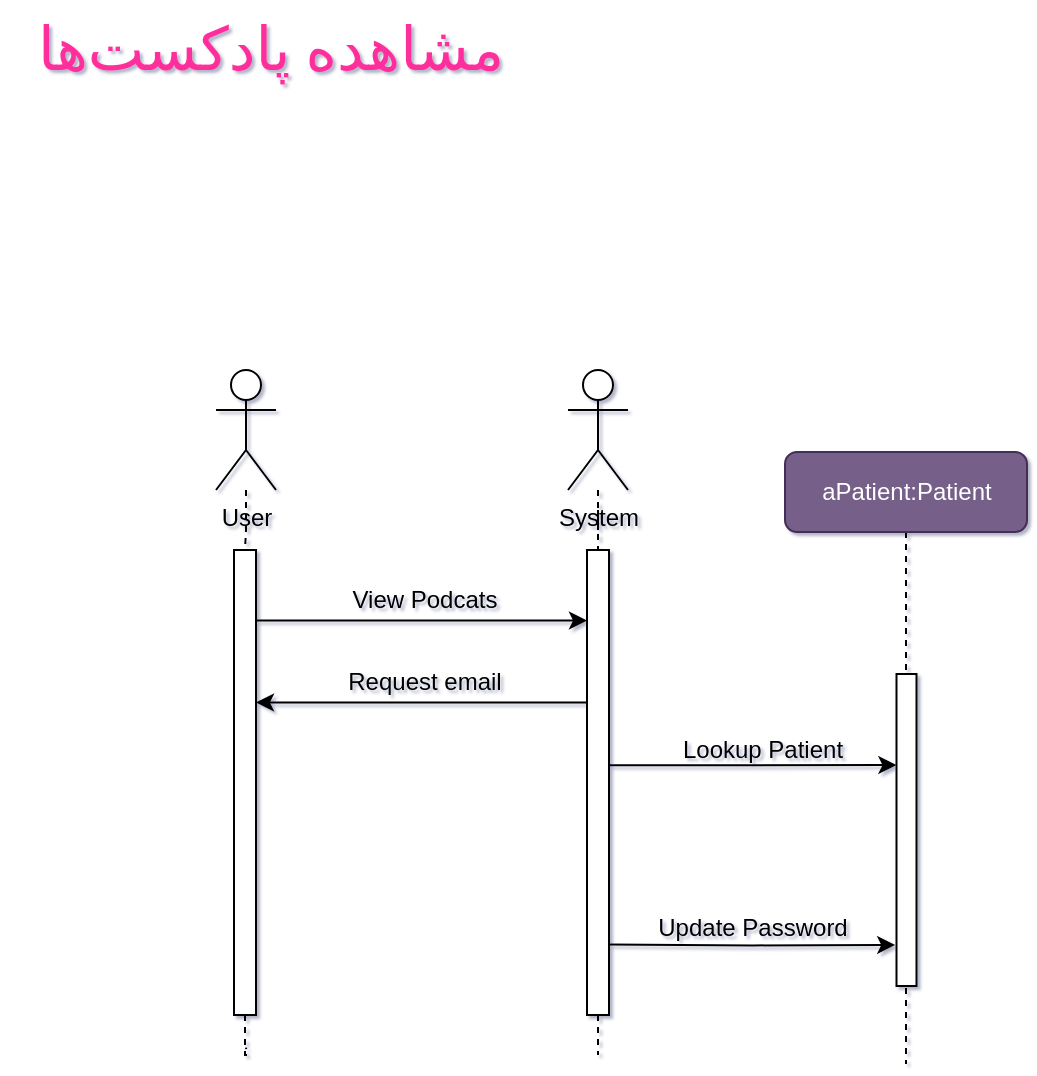 <mxfile version="22.1.18" type="github" pages="20">
  <diagram id="IU4QbEFLuFTPxfrVKN8U" name="مشاهده‌ پادکست‌ها">
    <mxGraphModel dx="819" dy="452" grid="0" gridSize="10" guides="1" tooltips="1" connect="1" arrows="1" fold="1" page="1" pageScale="1" pageWidth="1100" pageHeight="850" background="#ffffff" math="0" shadow="1">
      <root>
        <mxCell id="0" />
        <mxCell id="1" parent="0" />
        <mxCell id="fRlkpIGkXxRSBx7-r7FQ-1" value="&lt;font style=&quot;font-size: 30px;&quot; color=&quot;#ff2e9d&quot; face=&quot;Tahoma&quot;&gt;مشاهده‌ پادکست‌ها&lt;/font&gt;&lt;font style=&quot;font-size: 30px;&quot; color=&quot;#ff2e9d&quot; face=&quot;Tahoma&quot;&gt;&lt;br&gt;&lt;/font&gt;" style="text;html=1;align=center;verticalAlign=middle;resizable=0;points=[];autosize=1;strokeColor=none;fillColor=none;" parent="1" vertex="1">
          <mxGeometry x="46" y="31" width="269" height="48" as="geometry" />
        </mxCell>
        <mxCell id="zNHOcOi6uRbj1JNfOXnp-1" style="edgeStyle=orthogonalEdgeStyle;rounded=0;orthogonalLoop=1;jettySize=auto;html=1;dashed=1;endArrow=none;endFill=0;" edge="1" parent="1" source="zNHOcOi6uRbj1JNfOXnp-10">
          <mxGeometry relative="1" as="geometry">
            <mxPoint x="169" y="554.8" as="targetPoint" />
          </mxGeometry>
        </mxCell>
        <mxCell id="zNHOcOi6uRbj1JNfOXnp-2" value="User" style="shape=umlActor;verticalLabelPosition=bottom;verticalAlign=top;html=1;outlineConnect=0;" vertex="1" parent="1">
          <mxGeometry x="154" y="216" width="30" height="60" as="geometry" />
        </mxCell>
        <mxCell id="zNHOcOi6uRbj1JNfOXnp-3" style="edgeStyle=orthogonalEdgeStyle;rounded=0;orthogonalLoop=1;jettySize=auto;html=1;dashed=1;endArrow=none;endFill=0;" edge="1" parent="1" source="zNHOcOi6uRbj1JNfOXnp-14">
          <mxGeometry relative="1" as="geometry">
            <mxPoint x="345" y="555.2" as="targetPoint" />
          </mxGeometry>
        </mxCell>
        <mxCell id="zNHOcOi6uRbj1JNfOXnp-4" value="System" style="shape=umlActor;verticalLabelPosition=bottom;verticalAlign=top;html=1;outlineConnect=0;" vertex="1" parent="1">
          <mxGeometry x="330" y="216" width="30" height="60" as="geometry" />
        </mxCell>
        <mxCell id="zNHOcOi6uRbj1JNfOXnp-5" value="" style="edgeStyle=orthogonalEdgeStyle;rounded=0;orthogonalLoop=1;jettySize=auto;html=1;dashed=1;endArrow=none;endFill=0;" edge="1" parent="1" source="zNHOcOi6uRbj1JNfOXnp-2" target="zNHOcOi6uRbj1JNfOXnp-10">
          <mxGeometry relative="1" as="geometry">
            <mxPoint x="169" y="554.8" as="targetPoint" />
            <mxPoint x="169" y="276" as="sourcePoint" />
          </mxGeometry>
        </mxCell>
        <mxCell id="zNHOcOi6uRbj1JNfOXnp-6" style="edgeStyle=orthogonalEdgeStyle;rounded=0;orthogonalLoop=1;jettySize=auto;html=1;entryX=0.5;entryY=1;entryDx=0;entryDy=0;" edge="1" parent="1">
          <mxGeometry relative="1" as="geometry">
            <mxPoint x="174" y="341.25" as="sourcePoint" />
            <mxPoint x="339.5" y="341.25" as="targetPoint" />
          </mxGeometry>
        </mxCell>
        <mxCell id="zNHOcOi6uRbj1JNfOXnp-10" value="" style="rounded=0;whiteSpace=wrap;html=1;direction=south;" vertex="1" parent="1">
          <mxGeometry x="163" y="306" width="11" height="232.5" as="geometry" />
        </mxCell>
        <mxCell id="zNHOcOi6uRbj1JNfOXnp-11" value="" style="edgeStyle=orthogonalEdgeStyle;rounded=0;orthogonalLoop=1;jettySize=auto;html=1;dashed=1;endArrow=none;endFill=0;" edge="1" parent="1" source="zNHOcOi6uRbj1JNfOXnp-4" target="zNHOcOi6uRbj1JNfOXnp-14">
          <mxGeometry relative="1" as="geometry">
            <mxPoint x="345" y="555.2" as="targetPoint" />
            <mxPoint x="345" y="276" as="sourcePoint" />
          </mxGeometry>
        </mxCell>
        <mxCell id="zNHOcOi6uRbj1JNfOXnp-12" style="edgeStyle=orthogonalEdgeStyle;rounded=0;orthogonalLoop=1;jettySize=auto;html=1;entryX=0.5;entryY=0;entryDx=0;entryDy=0;" edge="1" parent="1">
          <mxGeometry relative="1" as="geometry">
            <mxPoint x="339.5" y="382.25" as="sourcePoint" />
            <mxPoint x="174" y="382.25" as="targetPoint" />
          </mxGeometry>
        </mxCell>
        <mxCell id="zNHOcOi6uRbj1JNfOXnp-13" style="edgeStyle=orthogonalEdgeStyle;rounded=0;orthogonalLoop=1;jettySize=auto;html=1;entryX=0.292;entryY=1.006;entryDx=0;entryDy=0;entryPerimeter=0;" edge="1" parent="1" source="zNHOcOi6uRbj1JNfOXnp-14" target="zNHOcOi6uRbj1JNfOXnp-21">
          <mxGeometry relative="1" as="geometry">
            <Array as="points">
              <mxPoint x="422" y="413" />
            </Array>
          </mxGeometry>
        </mxCell>
        <mxCell id="zNHOcOi6uRbj1JNfOXnp-14" value="" style="rounded=0;whiteSpace=wrap;html=1;direction=south;" vertex="1" parent="1">
          <mxGeometry x="339.5" y="306" width="11" height="232.5" as="geometry" />
        </mxCell>
        <mxCell id="zNHOcOi6uRbj1JNfOXnp-15" style="edgeStyle=orthogonalEdgeStyle;rounded=0;orthogonalLoop=1;jettySize=auto;html=1;dashed=1;endArrow=none;endFill=0;" edge="1" parent="1" source="zNHOcOi6uRbj1JNfOXnp-16">
          <mxGeometry relative="1" as="geometry">
            <mxPoint x="499" y="563" as="targetPoint" />
          </mxGeometry>
        </mxCell>
        <mxCell id="zNHOcOi6uRbj1JNfOXnp-16" value="aPatient:Patient" style="rounded=1;whiteSpace=wrap;html=1;fillColor=#76608a;fontColor=#ffffff;strokeColor=#432D57;" vertex="1" parent="1">
          <mxGeometry x="438.5" y="257" width="121" height="40" as="geometry" />
        </mxCell>
        <mxCell id="zNHOcOi6uRbj1JNfOXnp-17" value="View Podcats" style="text;html=1;align=center;verticalAlign=middle;resizable=0;points=[];autosize=1;strokeColor=none;fillColor=none;" vertex="1" parent="1">
          <mxGeometry x="213" y="318" width="90" height="26" as="geometry" />
        </mxCell>
        <mxCell id="zNHOcOi6uRbj1JNfOXnp-18" value="Request email" style="text;html=1;align=center;verticalAlign=middle;resizable=0;points=[];autosize=1;strokeColor=none;fillColor=none;" vertex="1" parent="1">
          <mxGeometry x="211" y="359" width="94" height="26" as="geometry" />
        </mxCell>
        <mxCell id="zNHOcOi6uRbj1JNfOXnp-21" value="" style="rounded=0;whiteSpace=wrap;html=1;direction=south;" vertex="1" parent="1">
          <mxGeometry x="494.25" y="368" width="10" height="156" as="geometry" />
        </mxCell>
        <mxCell id="zNHOcOi6uRbj1JNfOXnp-22" value="Lookup Patient" style="text;html=1;align=center;verticalAlign=middle;resizable=0;points=[];autosize=1;strokeColor=none;fillColor=none;" vertex="1" parent="1">
          <mxGeometry x="378" y="393" width="97" height="26" as="geometry" />
        </mxCell>
        <mxCell id="zNHOcOi6uRbj1JNfOXnp-23" style="edgeStyle=orthogonalEdgeStyle;rounded=0;orthogonalLoop=1;jettySize=auto;html=1;entryX=0.349;entryY=1.065;entryDx=0;entryDy=0;entryPerimeter=0;" edge="1" parent="1">
          <mxGeometry relative="1" as="geometry">
            <mxPoint x="350.5" y="503.24" as="sourcePoint" />
            <mxPoint x="493.6" y="503.444" as="targetPoint" />
          </mxGeometry>
        </mxCell>
        <mxCell id="zNHOcOi6uRbj1JNfOXnp-24" value="Update Password" style="text;html=1;align=center;verticalAlign=middle;resizable=0;points=[];autosize=1;strokeColor=none;fillColor=none;" vertex="1" parent="1">
          <mxGeometry x="366" y="482" width="112" height="26" as="geometry" />
        </mxCell>
      </root>
    </mxGraphModel>
  </diagram>
  <diagram id="ZDBqAYVeI_48zrZOUiyA" name="پیشنهاد برای پادکست">
    <mxGraphModel dx="1434" dy="791" grid="0" gridSize="10" guides="1" tooltips="1" connect="1" arrows="1" fold="1" page="1" pageScale="1" pageWidth="1100" pageHeight="850" math="0" shadow="1">
      <root>
        <mxCell id="0" />
        <mxCell id="1" parent="0" />
        <mxCell id="JATJTO45TWQIetT0YQGL-1" value="&lt;font style=&quot;font-size: 30px;&quot; color=&quot;#ff2e9d&quot; face=&quot;Tahoma&quot;&gt;پیشنهاد برای پادکست&lt;/font&gt;" style="text;html=1;align=center;verticalAlign=middle;resizable=0;points=[];autosize=1;strokeColor=none;fillColor=none;" parent="1" vertex="1">
          <mxGeometry x="24" y="30" width="297" height="48" as="geometry" />
        </mxCell>
        <mxCell id="bGcrZFsT1pbj3IFklIq9-1" style="edgeStyle=orthogonalEdgeStyle;rounded=0;orthogonalLoop=1;jettySize=auto;html=1;dashed=1;endArrow=none;endFill=0;" edge="1" parent="1" source="bGcrZFsT1pbj3IFklIq9-7">
          <mxGeometry relative="1" as="geometry">
            <mxPoint x="169" y="554.8" as="targetPoint" />
          </mxGeometry>
        </mxCell>
        <mxCell id="bGcrZFsT1pbj3IFklIq9-2" value="User" style="shape=umlActor;verticalLabelPosition=bottom;verticalAlign=top;html=1;outlineConnect=0;" vertex="1" parent="1">
          <mxGeometry x="154" y="216" width="30" height="60" as="geometry" />
        </mxCell>
        <mxCell id="bGcrZFsT1pbj3IFklIq9-3" style="edgeStyle=orthogonalEdgeStyle;rounded=0;orthogonalLoop=1;jettySize=auto;html=1;dashed=1;endArrow=none;endFill=0;" edge="1" parent="1" source="bGcrZFsT1pbj3IFklIq9-11">
          <mxGeometry relative="1" as="geometry">
            <mxPoint x="345" y="555.2" as="targetPoint" />
          </mxGeometry>
        </mxCell>
        <mxCell id="bGcrZFsT1pbj3IFklIq9-4" value="System" style="shape=umlActor;verticalLabelPosition=bottom;verticalAlign=top;html=1;outlineConnect=0;" vertex="1" parent="1">
          <mxGeometry x="330" y="216" width="30" height="60" as="geometry" />
        </mxCell>
        <mxCell id="bGcrZFsT1pbj3IFklIq9-5" value="" style="edgeStyle=orthogonalEdgeStyle;rounded=0;orthogonalLoop=1;jettySize=auto;html=1;dashed=1;endArrow=none;endFill=0;" edge="1" parent="1" source="bGcrZFsT1pbj3IFklIq9-2" target="bGcrZFsT1pbj3IFklIq9-7">
          <mxGeometry relative="1" as="geometry">
            <mxPoint x="169" y="554.8" as="targetPoint" />
            <mxPoint x="169" y="276" as="sourcePoint" />
          </mxGeometry>
        </mxCell>
        <mxCell id="bGcrZFsT1pbj3IFklIq9-6" style="edgeStyle=orthogonalEdgeStyle;rounded=0;orthogonalLoop=1;jettySize=auto;html=1;entryX=0.5;entryY=1;entryDx=0;entryDy=0;" edge="1" parent="1">
          <mxGeometry relative="1" as="geometry">
            <mxPoint x="174" y="341.25" as="sourcePoint" />
            <mxPoint x="339.5" y="341.25" as="targetPoint" />
          </mxGeometry>
        </mxCell>
        <mxCell id="bGcrZFsT1pbj3IFklIq9-7" value="" style="rounded=0;whiteSpace=wrap;html=1;direction=south;" vertex="1" parent="1">
          <mxGeometry x="163" y="306" width="11" height="232.5" as="geometry" />
        </mxCell>
        <mxCell id="bGcrZFsT1pbj3IFklIq9-8" value="" style="edgeStyle=orthogonalEdgeStyle;rounded=0;orthogonalLoop=1;jettySize=auto;html=1;dashed=1;endArrow=none;endFill=0;" edge="1" parent="1" source="bGcrZFsT1pbj3IFklIq9-4" target="bGcrZFsT1pbj3IFklIq9-11">
          <mxGeometry relative="1" as="geometry">
            <mxPoint x="345" y="555.2" as="targetPoint" />
            <mxPoint x="345" y="276" as="sourcePoint" />
          </mxGeometry>
        </mxCell>
        <mxCell id="bGcrZFsT1pbj3IFklIq9-10" style="edgeStyle=orthogonalEdgeStyle;rounded=0;orthogonalLoop=1;jettySize=auto;html=1;entryX=0.292;entryY=1.006;entryDx=0;entryDy=0;entryPerimeter=0;" edge="1" parent="1" source="bGcrZFsT1pbj3IFklIq9-11" target="bGcrZFsT1pbj3IFklIq9-16">
          <mxGeometry relative="1" as="geometry">
            <Array as="points">
              <mxPoint x="422" y="413" />
            </Array>
          </mxGeometry>
        </mxCell>
        <mxCell id="bGcrZFsT1pbj3IFklIq9-11" value="" style="rounded=0;whiteSpace=wrap;html=1;direction=south;" vertex="1" parent="1">
          <mxGeometry x="339.5" y="306" width="11" height="232.5" as="geometry" />
        </mxCell>
        <mxCell id="bGcrZFsT1pbj3IFklIq9-12" style="edgeStyle=orthogonalEdgeStyle;rounded=0;orthogonalLoop=1;jettySize=auto;html=1;dashed=1;endArrow=none;endFill=0;" edge="1" parent="1" source="bGcrZFsT1pbj3IFklIq9-13">
          <mxGeometry relative="1" as="geometry">
            <mxPoint x="499" y="563" as="targetPoint" />
          </mxGeometry>
        </mxCell>
        <mxCell id="bGcrZFsT1pbj3IFklIq9-13" value="aPatient:Patient" style="rounded=1;whiteSpace=wrap;html=1;fillColor=#76608a;fontColor=#ffffff;strokeColor=#432D57;" vertex="1" parent="1">
          <mxGeometry x="438.5" y="257" width="121" height="40" as="geometry" />
        </mxCell>
        <mxCell id="bGcrZFsT1pbj3IFklIq9-14" value="View Podcats" style="text;html=1;align=center;verticalAlign=middle;resizable=0;points=[];autosize=1;strokeColor=none;fillColor=none;" vertex="1" parent="1">
          <mxGeometry x="213" y="318" width="90" height="26" as="geometry" />
        </mxCell>
        <mxCell id="bGcrZFsT1pbj3IFklIq9-16" value="" style="rounded=0;whiteSpace=wrap;html=1;direction=south;" vertex="1" parent="1">
          <mxGeometry x="494.25" y="368" width="10" height="156" as="geometry" />
        </mxCell>
        <mxCell id="bGcrZFsT1pbj3IFklIq9-17" value="Lookup Patient" style="text;html=1;align=center;verticalAlign=middle;resizable=0;points=[];autosize=1;strokeColor=none;fillColor=none;" vertex="1" parent="1">
          <mxGeometry x="378" y="393" width="97" height="26" as="geometry" />
        </mxCell>
        <mxCell id="bGcrZFsT1pbj3IFklIq9-18" style="edgeStyle=orthogonalEdgeStyle;rounded=0;orthogonalLoop=1;jettySize=auto;html=1;entryX=0.349;entryY=1.065;entryDx=0;entryDy=0;entryPerimeter=0;" edge="1" parent="1">
          <mxGeometry relative="1" as="geometry">
            <mxPoint x="350.5" y="503.24" as="sourcePoint" />
            <mxPoint x="493.6" y="503.444" as="targetPoint" />
          </mxGeometry>
        </mxCell>
        <mxCell id="bGcrZFsT1pbj3IFklIq9-19" value="Update Password" style="text;html=1;align=center;verticalAlign=middle;resizable=0;points=[];autosize=1;strokeColor=none;fillColor=none;" vertex="1" parent="1">
          <mxGeometry x="366" y="482" width="112" height="26" as="geometry" />
        </mxCell>
      </root>
    </mxGraphModel>
  </diagram>
  <diagram id="vHkUNZTKIWTCjWEhAPmg" name="مشاهده مجله">
    <mxGraphModel dx="1434" dy="791" grid="0" gridSize="10" guides="1" tooltips="1" connect="1" arrows="1" fold="1" page="1" pageScale="1" pageWidth="1100" pageHeight="850" math="0" shadow="1">
      <root>
        <mxCell id="0" />
        <mxCell id="1" parent="0" />
        <mxCell id="fpzTKFWr6JW0lUIrKDGI-1" value="&lt;font style=&quot;font-size: 30px;&quot; color=&quot;#ff2e9d&quot; face=&quot;Tahoma&quot;&gt;مشاهده مجله&lt;/font&gt;" style="text;html=1;align=center;verticalAlign=middle;resizable=0;points=[];autosize=1;strokeColor=none;fillColor=none;" parent="1" vertex="1">
          <mxGeometry x="73" y="30" width="198" height="48" as="geometry" />
        </mxCell>
      </root>
    </mxGraphModel>
  </diagram>
  <diagram id="z7CmttYCGPX6qLOfJtiS" name="پیشنهاد برای مجله">
    <mxGraphModel dx="1434" dy="791" grid="0" gridSize="10" guides="1" tooltips="1" connect="1" arrows="1" fold="1" page="1" pageScale="1" pageWidth="1100" pageHeight="850" math="0" shadow="1">
      <root>
        <mxCell id="0" />
        <mxCell id="1" parent="0" />
        <mxCell id="8EQHPhAQM4INeX-TKSvF-1" value="&lt;font style=&quot;font-size: 30px;&quot; color=&quot;#ff2e9d&quot; face=&quot;Tahoma&quot;&gt;پیشنهاد برای مجله&lt;/font&gt;" style="text;html=1;align=center;verticalAlign=middle;resizable=0;points=[];autosize=1;strokeColor=none;fillColor=none;" parent="1" vertex="1">
          <mxGeometry x="45" y="30" width="255" height="48" as="geometry" />
        </mxCell>
      </root>
    </mxGraphModel>
  </diagram>
  <diagram id="g3hmmyfDTkk_riZOD2IL" name="تست روانشناسی">
    <mxGraphModel dx="1434" dy="791" grid="0" gridSize="10" guides="1" tooltips="1" connect="1" arrows="1" fold="1" page="1" pageScale="1" pageWidth="1100" pageHeight="850" math="0" shadow="1">
      <root>
        <mxCell id="0" />
        <mxCell id="1" parent="0" />
        <mxCell id="sh3j_Vu9B9kyF52BK0mV-1" value="&lt;font style=&quot;font-size: 30px;&quot; color=&quot;#ff2e9d&quot; face=&quot;Tahoma&quot;&gt;تست روان‌شناسی‌‏‎&lt;br&gt;&lt;/font&gt;" style="text;html=1;align=center;verticalAlign=middle;resizable=0;points=[];autosize=1;strokeColor=none;fillColor=none;" parent="1" vertex="1">
          <mxGeometry x="45" y="30" width="254" height="48" as="geometry" />
        </mxCell>
      </root>
    </mxGraphModel>
  </diagram>
  <diagram name="ثبت‌نام" id="GEQRo5h9ixli0StdwVT6">
    <mxGraphModel dx="1434" dy="791" grid="0" gridSize="10" guides="1" tooltips="1" connect="1" arrows="1" fold="1" page="1" pageScale="1" pageWidth="1169" pageHeight="827" math="0" shadow="0">
      <root>
        <mxCell id="0" />
        <mxCell id="1" parent="0" />
        <mxCell id="_JVXmbqGrF9SE3ob3NmW-1" value="&lt;font style=&quot;font-size: 30px;&quot; color=&quot;#ff2e9d&quot; face=&quot;Tahoma&quot;&gt;ثبت نام&lt;br&gt;&lt;/font&gt;" style="text;html=1;align=center;verticalAlign=middle;resizable=0;points=[];autosize=1;strokeColor=none;fillColor=none;" parent="1" vertex="1">
          <mxGeometry x="118" y="30" width="109" height="48" as="geometry" />
        </mxCell>
        <mxCell id="FWSVJJncIZ_kS6vJ8xDO-4" style="edgeStyle=orthogonalEdgeStyle;rounded=0;orthogonalLoop=1;jettySize=auto;html=1;dashed=1;endArrow=none;endFill=0;" parent="1" source="FWSVJJncIZ_kS6vJ8xDO-6" edge="1">
          <mxGeometry relative="1" as="geometry">
            <mxPoint x="173" y="526.8" as="targetPoint" />
          </mxGeometry>
        </mxCell>
        <mxCell id="FWSVJJncIZ_kS6vJ8xDO-1" value="Patient" style="shape=umlActor;verticalLabelPosition=bottom;verticalAlign=top;html=1;outlineConnect=0;" parent="1" vertex="1">
          <mxGeometry x="158" y="188" width="30" height="60" as="geometry" />
        </mxCell>
        <mxCell id="FWSVJJncIZ_kS6vJ8xDO-5" style="edgeStyle=orthogonalEdgeStyle;rounded=0;orthogonalLoop=1;jettySize=auto;html=1;dashed=1;endArrow=none;endFill=0;" parent="1" source="FWSVJJncIZ_kS6vJ8xDO-9" edge="1">
          <mxGeometry relative="1" as="geometry">
            <mxPoint x="349" y="527.2" as="targetPoint" />
          </mxGeometry>
        </mxCell>
        <mxCell id="FWSVJJncIZ_kS6vJ8xDO-2" value="System" style="shape=umlActor;verticalLabelPosition=bottom;verticalAlign=top;html=1;outlineConnect=0;" parent="1" vertex="1">
          <mxGeometry x="334" y="188" width="30" height="60" as="geometry" />
        </mxCell>
        <mxCell id="FWSVJJncIZ_kS6vJ8xDO-8" value="" style="edgeStyle=orthogonalEdgeStyle;rounded=0;orthogonalLoop=1;jettySize=auto;html=1;dashed=1;endArrow=none;endFill=0;" parent="1" source="FWSVJJncIZ_kS6vJ8xDO-1" target="FWSVJJncIZ_kS6vJ8xDO-6" edge="1">
          <mxGeometry relative="1" as="geometry">
            <mxPoint x="173" y="526.8" as="targetPoint" />
            <mxPoint x="173" y="248" as="sourcePoint" />
          </mxGeometry>
        </mxCell>
        <mxCell id="FWSVJJncIZ_kS6vJ8xDO-18" style="edgeStyle=orthogonalEdgeStyle;rounded=0;orthogonalLoop=1;jettySize=auto;html=1;entryX=0.5;entryY=1;entryDx=0;entryDy=0;" parent="1" edge="1">
          <mxGeometry relative="1" as="geometry">
            <mxPoint x="178" y="313.25" as="sourcePoint" />
            <mxPoint x="343.5" y="313.25" as="targetPoint" />
          </mxGeometry>
        </mxCell>
        <mxCell id="FWSVJJncIZ_kS6vJ8xDO-26" style="edgeStyle=orthogonalEdgeStyle;rounded=0;orthogonalLoop=1;jettySize=auto;html=1;entryX=0.5;entryY=1;entryDx=0;entryDy=0;dashed=1;" parent="1" edge="1">
          <mxGeometry relative="1" as="geometry">
            <mxPoint x="178" y="453.25" as="sourcePoint" />
            <mxPoint x="343.5" y="453.25" as="targetPoint" />
          </mxGeometry>
        </mxCell>
        <mxCell id="FWSVJJncIZ_kS6vJ8xDO-27" value="Patient info" style="edgeLabel;html=1;align=center;verticalAlign=middle;resizable=0;points=[];" parent="FWSVJJncIZ_kS6vJ8xDO-26" vertex="1" connectable="0">
          <mxGeometry x="0.031" relative="1" as="geometry">
            <mxPoint x="-1" as="offset" />
          </mxGeometry>
        </mxCell>
        <mxCell id="FWSVJJncIZ_kS6vJ8xDO-6" value="" style="rounded=0;whiteSpace=wrap;html=1;direction=south;" parent="1" vertex="1">
          <mxGeometry x="167" y="278" width="11" height="232.5" as="geometry" />
        </mxCell>
        <mxCell id="FWSVJJncIZ_kS6vJ8xDO-10" value="" style="edgeStyle=orthogonalEdgeStyle;rounded=0;orthogonalLoop=1;jettySize=auto;html=1;dashed=1;endArrow=none;endFill=0;" parent="1" source="FWSVJJncIZ_kS6vJ8xDO-2" target="FWSVJJncIZ_kS6vJ8xDO-9" edge="1">
          <mxGeometry relative="1" as="geometry">
            <mxPoint x="349" y="527.2" as="targetPoint" />
            <mxPoint x="349" y="248" as="sourcePoint" />
          </mxGeometry>
        </mxCell>
        <mxCell id="iIFi76MNSJxW0yInFdwC-1" style="edgeStyle=orthogonalEdgeStyle;rounded=0;orthogonalLoop=1;jettySize=auto;html=1;" parent="1" edge="1">
          <mxGeometry relative="1" as="geometry">
            <mxPoint x="498" y="454" as="targetPoint" />
            <mxPoint x="354.5" y="453.25" as="sourcePoint" />
          </mxGeometry>
        </mxCell>
        <mxCell id="FWSVJJncIZ_kS6vJ8xDO-9" value="" style="rounded=0;whiteSpace=wrap;html=1;direction=south;" parent="1" vertex="1">
          <mxGeometry x="343.5" y="278" width="11" height="232.5" as="geometry" />
        </mxCell>
        <mxCell id="FWSVJJncIZ_kS6vJ8xDO-16" style="edgeStyle=orthogonalEdgeStyle;rounded=0;orthogonalLoop=1;jettySize=auto;html=1;endArrow=none;endFill=0;dashed=1;" parent="1" source="iIFi76MNSJxW0yInFdwC-29" edge="1">
          <mxGeometry relative="1" as="geometry">
            <mxPoint x="704.5" y="536" as="targetPoint" />
          </mxGeometry>
        </mxCell>
        <mxCell id="FWSVJJncIZ_kS6vJ8xDO-11" value=":User" style="rounded=1;whiteSpace=wrap;html=1;fillColor=#76608a;fontColor=#ffffff;strokeColor=#432D57;" parent="1" vertex="1">
          <mxGeometry x="644" y="229" width="121" height="40" as="geometry" />
        </mxCell>
        <mxCell id="FWSVJJncIZ_kS6vJ8xDO-15" style="edgeStyle=orthogonalEdgeStyle;rounded=0;orthogonalLoop=1;jettySize=auto;html=1;dashed=1;endArrow=none;endFill=0;" parent="1" source="iIFi76MNSJxW0yInFdwC-26" edge="1">
          <mxGeometry relative="1" as="geometry">
            <mxPoint x="504" y="534" as="targetPoint" />
          </mxGeometry>
        </mxCell>
        <mxCell id="FWSVJJncIZ_kS6vJ8xDO-13" value="aPatient:Patient" style="rounded=1;whiteSpace=wrap;html=1;fillColor=#76608a;fontColor=#ffffff;strokeColor=#432D57;" parent="1" vertex="1">
          <mxGeometry x="426" y="229" width="157" height="40" as="geometry" />
        </mxCell>
        <mxCell id="FWSVJJncIZ_kS6vJ8xDO-19" value="Register user()" style="text;html=1;align=center;verticalAlign=middle;resizable=0;points=[];autosize=1;strokeColor=none;fillColor=none;" parent="1" vertex="1">
          <mxGeometry x="211" y="290" width="101" height="26" as="geometry" />
        </mxCell>
        <mxCell id="FWSVJJncIZ_kS6vJ8xDO-24" style="edgeStyle=orthogonalEdgeStyle;rounded=0;orthogonalLoop=1;jettySize=auto;html=1;entryX=0.5;entryY=0;entryDx=0;entryDy=0;" parent="1" edge="1">
          <mxGeometry relative="1" as="geometry">
            <mxPoint x="343.5" y="427.25" as="sourcePoint" />
            <mxPoint x="178" y="427.25" as="targetPoint" />
          </mxGeometry>
        </mxCell>
        <mxCell id="FWSVJJncIZ_kS6vJ8xDO-25" value="Request Patient info()" style="text;html=1;align=center;verticalAlign=middle;resizable=0;points=[];autosize=1;strokeColor=none;fillColor=none;" parent="1" vertex="1">
          <mxGeometry x="194" y="404" width="137" height="26" as="geometry" />
        </mxCell>
        <mxCell id="iIFi76MNSJxW0yInFdwC-25" value="Create(Patient info)" style="text;html=1;align=center;verticalAlign=middle;resizable=0;points=[];autosize=1;strokeColor=none;fillColor=none;" parent="1" vertex="1">
          <mxGeometry x="365" y="430" width="124" height="26" as="geometry" />
        </mxCell>
        <mxCell id="iIFi76MNSJxW0yInFdwC-27" value="" style="edgeStyle=orthogonalEdgeStyle;rounded=0;orthogonalLoop=1;jettySize=auto;html=1;dashed=1;endArrow=none;endFill=0;" parent="1" source="FWSVJJncIZ_kS6vJ8xDO-13" target="iIFi76MNSJxW0yInFdwC-26" edge="1">
          <mxGeometry relative="1" as="geometry">
            <mxPoint x="503" y="535" as="targetPoint" />
            <mxPoint x="504" y="269" as="sourcePoint" />
          </mxGeometry>
        </mxCell>
        <mxCell id="iIFi76MNSJxW0yInFdwC-28" style="edgeStyle=orthogonalEdgeStyle;rounded=0;orthogonalLoop=1;jettySize=auto;html=1;" parent="1" edge="1">
          <mxGeometry relative="1" as="geometry">
            <mxPoint x="698" y="453.5" as="targetPoint" />
            <mxPoint x="509.25" y="453.52" as="sourcePoint" />
          </mxGeometry>
        </mxCell>
        <mxCell id="iIFi76MNSJxW0yInFdwC-26" value="" style="rounded=0;whiteSpace=wrap;html=1;direction=south;" parent="1" vertex="1">
          <mxGeometry x="499.25" y="422" width="10" height="61" as="geometry" />
        </mxCell>
        <mxCell id="iIFi76MNSJxW0yInFdwC-30" value="" style="edgeStyle=orthogonalEdgeStyle;rounded=0;orthogonalLoop=1;jettySize=auto;html=1;endArrow=none;endFill=0;dashed=1;" parent="1" source="FWSVJJncIZ_kS6vJ8xDO-11" target="iIFi76MNSJxW0yInFdwC-29" edge="1">
          <mxGeometry relative="1" as="geometry">
            <mxPoint x="704.5" y="536" as="targetPoint" />
            <mxPoint x="705" y="269" as="sourcePoint" />
          </mxGeometry>
        </mxCell>
        <mxCell id="iIFi76MNSJxW0yInFdwC-29" value="" style="rounded=0;whiteSpace=wrap;html=1;direction=south;" parent="1" vertex="1">
          <mxGeometry x="699.5" y="422" width="10" height="61" as="geometry" />
        </mxCell>
        <mxCell id="iIFi76MNSJxW0yInFdwC-31" value="initialize Parent(Patient info)" style="text;html=1;align=center;verticalAlign=middle;resizable=0;points=[];autosize=1;strokeColor=none;fillColor=none;" parent="1" vertex="1">
          <mxGeometry x="515.5" y="432" width="170" height="26" as="geometry" />
        </mxCell>
        <mxCell id="iIFi76MNSJxW0yInFdwC-32" style="edgeStyle=orthogonalEdgeStyle;rounded=0;orthogonalLoop=1;jettySize=auto;html=1;dashed=1;endArrow=none;endFill=0;" parent="1" source="iIFi76MNSJxW0yInFdwC-41" edge="1">
          <mxGeometry relative="1" as="geometry">
            <mxPoint x="164" y="1028.8" as="targetPoint" />
          </mxGeometry>
        </mxCell>
        <mxCell id="iIFi76MNSJxW0yInFdwC-33" value="Doctor" style="shape=umlActor;verticalLabelPosition=bottom;verticalAlign=top;html=1;outlineConnect=0;" parent="1" vertex="1">
          <mxGeometry x="149" y="690" width="30" height="60" as="geometry" />
        </mxCell>
        <mxCell id="iIFi76MNSJxW0yInFdwC-34" style="edgeStyle=orthogonalEdgeStyle;rounded=0;orthogonalLoop=1;jettySize=auto;html=1;dashed=1;endArrow=none;endFill=0;" parent="1" source="iIFi76MNSJxW0yInFdwC-45" edge="1">
          <mxGeometry relative="1" as="geometry">
            <mxPoint x="340" y="1029.2" as="targetPoint" />
          </mxGeometry>
        </mxCell>
        <mxCell id="iIFi76MNSJxW0yInFdwC-35" value="System" style="shape=umlActor;verticalLabelPosition=bottom;verticalAlign=top;html=1;outlineConnect=0;" parent="1" vertex="1">
          <mxGeometry x="325" y="690" width="30" height="60" as="geometry" />
        </mxCell>
        <mxCell id="iIFi76MNSJxW0yInFdwC-36" value="" style="edgeStyle=orthogonalEdgeStyle;rounded=0;orthogonalLoop=1;jettySize=auto;html=1;dashed=1;endArrow=none;endFill=0;" parent="1" source="iIFi76MNSJxW0yInFdwC-33" target="iIFi76MNSJxW0yInFdwC-41" edge="1">
          <mxGeometry relative="1" as="geometry">
            <mxPoint x="164" y="1028.8" as="targetPoint" />
            <mxPoint x="164" y="750" as="sourcePoint" />
          </mxGeometry>
        </mxCell>
        <mxCell id="iIFi76MNSJxW0yInFdwC-37" style="edgeStyle=orthogonalEdgeStyle;rounded=0;orthogonalLoop=1;jettySize=auto;html=1;entryX=0.5;entryY=1;entryDx=0;entryDy=0;" parent="1" edge="1">
          <mxGeometry relative="1" as="geometry">
            <mxPoint x="169" y="815.25" as="sourcePoint" />
            <mxPoint x="334.5" y="815.25" as="targetPoint" />
          </mxGeometry>
        </mxCell>
        <mxCell id="iIFi76MNSJxW0yInFdwC-39" style="edgeStyle=orthogonalEdgeStyle;rounded=0;orthogonalLoop=1;jettySize=auto;html=1;entryX=0.5;entryY=1;entryDx=0;entryDy=0;dashed=1;" parent="1" edge="1">
          <mxGeometry relative="1" as="geometry">
            <mxPoint x="169" y="955.25" as="sourcePoint" />
            <mxPoint x="334.5" y="955.25" as="targetPoint" />
          </mxGeometry>
        </mxCell>
        <mxCell id="iIFi76MNSJxW0yInFdwC-40" value="Doctor info" style="edgeLabel;html=1;align=center;verticalAlign=middle;resizable=0;points=[];" parent="iIFi76MNSJxW0yInFdwC-39" vertex="1" connectable="0">
          <mxGeometry x="0.031" relative="1" as="geometry">
            <mxPoint x="-1" as="offset" />
          </mxGeometry>
        </mxCell>
        <mxCell id="iIFi76MNSJxW0yInFdwC-41" value="" style="rounded=0;whiteSpace=wrap;html=1;direction=south;" parent="1" vertex="1">
          <mxGeometry x="158" y="780" width="11" height="232.5" as="geometry" />
        </mxCell>
        <mxCell id="iIFi76MNSJxW0yInFdwC-42" value="" style="edgeStyle=orthogonalEdgeStyle;rounded=0;orthogonalLoop=1;jettySize=auto;html=1;dashed=1;endArrow=none;endFill=0;" parent="1" source="iIFi76MNSJxW0yInFdwC-35" target="iIFi76MNSJxW0yInFdwC-45" edge="1">
          <mxGeometry relative="1" as="geometry">
            <mxPoint x="340" y="1029.2" as="targetPoint" />
            <mxPoint x="340" y="750" as="sourcePoint" />
          </mxGeometry>
        </mxCell>
        <mxCell id="iIFi76MNSJxW0yInFdwC-44" style="edgeStyle=orthogonalEdgeStyle;rounded=0;orthogonalLoop=1;jettySize=auto;html=1;" parent="1" edge="1">
          <mxGeometry relative="1" as="geometry">
            <mxPoint x="489" y="956" as="targetPoint" />
            <mxPoint x="345.5" y="955.25" as="sourcePoint" />
          </mxGeometry>
        </mxCell>
        <mxCell id="iIFi76MNSJxW0yInFdwC-45" value="" style="rounded=0;whiteSpace=wrap;html=1;direction=south;" parent="1" vertex="1">
          <mxGeometry x="334.5" y="780" width="11" height="232.5" as="geometry" />
        </mxCell>
        <mxCell id="iIFi76MNSJxW0yInFdwC-46" style="edgeStyle=orthogonalEdgeStyle;rounded=0;orthogonalLoop=1;jettySize=auto;html=1;endArrow=none;endFill=0;dashed=1;" parent="1" source="iIFi76MNSJxW0yInFdwC-61" edge="1">
          <mxGeometry relative="1" as="geometry">
            <mxPoint x="695.5" y="1038" as="targetPoint" />
          </mxGeometry>
        </mxCell>
        <mxCell id="iIFi76MNSJxW0yInFdwC-47" value=":User" style="rounded=1;whiteSpace=wrap;html=1;fillColor=#76608a;fontColor=#ffffff;strokeColor=#432D57;" parent="1" vertex="1">
          <mxGeometry x="635" y="731" width="121" height="40" as="geometry" />
        </mxCell>
        <mxCell id="iIFi76MNSJxW0yInFdwC-48" style="edgeStyle=orthogonalEdgeStyle;rounded=0;orthogonalLoop=1;jettySize=auto;html=1;dashed=1;endArrow=none;endFill=0;" parent="1" source="iIFi76MNSJxW0yInFdwC-59" edge="1">
          <mxGeometry relative="1" as="geometry">
            <mxPoint x="495" y="1036" as="targetPoint" />
          </mxGeometry>
        </mxCell>
        <mxCell id="iIFi76MNSJxW0yInFdwC-49" value="aDoctor:Doctor" style="rounded=1;whiteSpace=wrap;html=1;fillColor=#76608a;fontColor=#ffffff;strokeColor=#432D57;" parent="1" vertex="1">
          <mxGeometry x="417" y="731" width="157" height="40" as="geometry" />
        </mxCell>
        <mxCell id="iIFi76MNSJxW0yInFdwC-50" style="edgeStyle=orthogonalEdgeStyle;rounded=0;orthogonalLoop=1;jettySize=auto;html=1;endArrow=none;endFill=0;dashed=1;" parent="1" source="iIFi76MNSJxW0yInFdwC-95" edge="1">
          <mxGeometry relative="1" as="geometry">
            <mxPoint x="898" y="1044" as="targetPoint" />
          </mxGeometry>
        </mxCell>
        <mxCell id="iIFi76MNSJxW0yInFdwC-51" value=":Slots" style="rounded=1;whiteSpace=wrap;html=1;fillColor=#76608a;fontColor=#ffffff;strokeColor=#432D57;" parent="1" vertex="1">
          <mxGeometry x="837" y="731" width="121" height="40" as="geometry" />
        </mxCell>
        <mxCell id="iIFi76MNSJxW0yInFdwC-52" value="Register user()" style="text;html=1;align=center;verticalAlign=middle;resizable=0;points=[];autosize=1;strokeColor=none;fillColor=none;" parent="1" vertex="1">
          <mxGeometry x="202" y="792" width="101" height="26" as="geometry" />
        </mxCell>
        <mxCell id="iIFi76MNSJxW0yInFdwC-54" style="edgeStyle=orthogonalEdgeStyle;rounded=0;orthogonalLoop=1;jettySize=auto;html=1;entryX=0.5;entryY=0;entryDx=0;entryDy=0;" parent="1" edge="1">
          <mxGeometry relative="1" as="geometry">
            <mxPoint x="334.5" y="929.25" as="sourcePoint" />
            <mxPoint x="169" y="929.25" as="targetPoint" />
          </mxGeometry>
        </mxCell>
        <mxCell id="iIFi76MNSJxW0yInFdwC-55" value="Request Doctor info()" style="text;html=1;align=center;verticalAlign=middle;resizable=0;points=[];autosize=1;strokeColor=none;fillColor=none;" parent="1" vertex="1">
          <mxGeometry x="186" y="906" width="135" height="26" as="geometry" />
        </mxCell>
        <mxCell id="iIFi76MNSJxW0yInFdwC-56" value="Create(Doctor info)" style="text;html=1;align=center;verticalAlign=middle;resizable=0;points=[];autosize=1;strokeColor=none;fillColor=none;" parent="1" vertex="1">
          <mxGeometry x="357" y="932" width="122" height="26" as="geometry" />
        </mxCell>
        <mxCell id="iIFi76MNSJxW0yInFdwC-57" value="" style="edgeStyle=orthogonalEdgeStyle;rounded=0;orthogonalLoop=1;jettySize=auto;html=1;dashed=1;endArrow=none;endFill=0;" parent="1" source="iIFi76MNSJxW0yInFdwC-49" target="iIFi76MNSJxW0yInFdwC-59" edge="1">
          <mxGeometry relative="1" as="geometry">
            <mxPoint x="494" y="1037" as="targetPoint" />
            <mxPoint x="495" y="771" as="sourcePoint" />
          </mxGeometry>
        </mxCell>
        <mxCell id="iIFi76MNSJxW0yInFdwC-58" style="edgeStyle=orthogonalEdgeStyle;rounded=0;orthogonalLoop=1;jettySize=auto;html=1;" parent="1" edge="1">
          <mxGeometry relative="1" as="geometry">
            <mxPoint x="689" y="955.5" as="targetPoint" />
            <mxPoint x="500.25" y="955.52" as="sourcePoint" />
          </mxGeometry>
        </mxCell>
        <mxCell id="iIFi76MNSJxW0yInFdwC-94" style="edgeStyle=orthogonalEdgeStyle;rounded=0;orthogonalLoop=1;jettySize=auto;html=1;" parent="1" edge="1">
          <mxGeometry relative="1" as="geometry">
            <mxPoint x="893" y="1002.5" as="targetPoint" />
            <mxPoint x="500.25" y="1002.52" as="sourcePoint" />
          </mxGeometry>
        </mxCell>
        <mxCell id="iIFi76MNSJxW0yInFdwC-59" value="" style="rounded=0;whiteSpace=wrap;html=1;direction=south;" parent="1" vertex="1">
          <mxGeometry x="490.25" y="924" width="10" height="91" as="geometry" />
        </mxCell>
        <mxCell id="iIFi76MNSJxW0yInFdwC-60" value="" style="edgeStyle=orthogonalEdgeStyle;rounded=0;orthogonalLoop=1;jettySize=auto;html=1;endArrow=none;endFill=0;dashed=1;" parent="1" source="iIFi76MNSJxW0yInFdwC-47" target="iIFi76MNSJxW0yInFdwC-61" edge="1">
          <mxGeometry relative="1" as="geometry">
            <mxPoint x="695.5" y="1038" as="targetPoint" />
            <mxPoint x="696" y="771" as="sourcePoint" />
          </mxGeometry>
        </mxCell>
        <mxCell id="iIFi76MNSJxW0yInFdwC-61" value="" style="rounded=0;whiteSpace=wrap;html=1;direction=south;" parent="1" vertex="1">
          <mxGeometry x="690.5" y="924" width="10" height="61" as="geometry" />
        </mxCell>
        <mxCell id="iIFi76MNSJxW0yInFdwC-62" value="initialize Parent(Doctor info)" style="text;html=1;align=center;verticalAlign=middle;resizable=0;points=[];autosize=1;strokeColor=none;fillColor=none;" parent="1" vertex="1">
          <mxGeometry x="507.5" y="934" width="168" height="26" as="geometry" />
        </mxCell>
        <mxCell id="iIFi76MNSJxW0yInFdwC-63" style="edgeStyle=orthogonalEdgeStyle;rounded=0;orthogonalLoop=1;jettySize=auto;html=1;dashed=1;endArrow=none;endFill=0;" parent="1" source="iIFi76MNSJxW0yInFdwC-72" edge="1">
          <mxGeometry relative="1" as="geometry">
            <mxPoint x="168" y="1522.8" as="targetPoint" />
          </mxGeometry>
        </mxCell>
        <mxCell id="iIFi76MNSJxW0yInFdwC-64" value="User" style="shape=umlActor;verticalLabelPosition=bottom;verticalAlign=top;html=1;outlineConnect=0;" parent="1" vertex="1">
          <mxGeometry x="153" y="1184" width="30" height="60" as="geometry" />
        </mxCell>
        <mxCell id="iIFi76MNSJxW0yInFdwC-65" style="edgeStyle=orthogonalEdgeStyle;rounded=0;orthogonalLoop=1;jettySize=auto;html=1;dashed=1;endArrow=none;endFill=0;" parent="1" source="iIFi76MNSJxW0yInFdwC-76" edge="1">
          <mxGeometry relative="1" as="geometry">
            <mxPoint x="344" y="1523.2" as="targetPoint" />
          </mxGeometry>
        </mxCell>
        <mxCell id="iIFi76MNSJxW0yInFdwC-66" value="System" style="shape=umlActor;verticalLabelPosition=bottom;verticalAlign=top;html=1;outlineConnect=0;" parent="1" vertex="1">
          <mxGeometry x="329" y="1184" width="30" height="60" as="geometry" />
        </mxCell>
        <mxCell id="iIFi76MNSJxW0yInFdwC-67" value="" style="edgeStyle=orthogonalEdgeStyle;rounded=0;orthogonalLoop=1;jettySize=auto;html=1;dashed=1;endArrow=none;endFill=0;" parent="1" source="iIFi76MNSJxW0yInFdwC-64" target="iIFi76MNSJxW0yInFdwC-72" edge="1">
          <mxGeometry relative="1" as="geometry">
            <mxPoint x="168" y="1522.8" as="targetPoint" />
            <mxPoint x="168" y="1244" as="sourcePoint" />
          </mxGeometry>
        </mxCell>
        <mxCell id="iIFi76MNSJxW0yInFdwC-68" style="edgeStyle=orthogonalEdgeStyle;rounded=0;orthogonalLoop=1;jettySize=auto;html=1;entryX=0.5;entryY=1;entryDx=0;entryDy=0;" parent="1" edge="1">
          <mxGeometry relative="1" as="geometry">
            <mxPoint x="173" y="1309.25" as="sourcePoint" />
            <mxPoint x="338.5" y="1309.25" as="targetPoint" />
          </mxGeometry>
        </mxCell>
        <mxCell id="iIFi76MNSJxW0yInFdwC-70" style="edgeStyle=orthogonalEdgeStyle;rounded=0;orthogonalLoop=1;jettySize=auto;html=1;entryX=0.5;entryY=1;entryDx=0;entryDy=0;dashed=1;" parent="1" edge="1">
          <mxGeometry relative="1" as="geometry">
            <mxPoint x="173" y="1449.25" as="sourcePoint" />
            <mxPoint x="338.5" y="1449.25" as="targetPoint" />
          </mxGeometry>
        </mxCell>
        <mxCell id="iIFi76MNSJxW0yInFdwC-71" value="Paramedic info" style="edgeLabel;html=1;align=center;verticalAlign=middle;resizable=0;points=[];" parent="iIFi76MNSJxW0yInFdwC-70" vertex="1" connectable="0">
          <mxGeometry x="0.031" relative="1" as="geometry">
            <mxPoint x="-1" as="offset" />
          </mxGeometry>
        </mxCell>
        <mxCell id="iIFi76MNSJxW0yInFdwC-72" value="" style="rounded=0;whiteSpace=wrap;html=1;direction=south;" parent="1" vertex="1">
          <mxGeometry x="162" y="1274" width="11" height="232.5" as="geometry" />
        </mxCell>
        <mxCell id="iIFi76MNSJxW0yInFdwC-73" value="" style="edgeStyle=orthogonalEdgeStyle;rounded=0;orthogonalLoop=1;jettySize=auto;html=1;dashed=1;endArrow=none;endFill=0;" parent="1" source="iIFi76MNSJxW0yInFdwC-66" target="iIFi76MNSJxW0yInFdwC-76" edge="1">
          <mxGeometry relative="1" as="geometry">
            <mxPoint x="344" y="1523.2" as="targetPoint" />
            <mxPoint x="344" y="1244" as="sourcePoint" />
          </mxGeometry>
        </mxCell>
        <mxCell id="iIFi76MNSJxW0yInFdwC-75" style="edgeStyle=orthogonalEdgeStyle;rounded=0;orthogonalLoop=1;jettySize=auto;html=1;" parent="1" edge="1">
          <mxGeometry relative="1" as="geometry">
            <mxPoint x="493" y="1450" as="targetPoint" />
            <mxPoint x="349.5" y="1449.25" as="sourcePoint" />
          </mxGeometry>
        </mxCell>
        <mxCell id="iIFi76MNSJxW0yInFdwC-76" value="" style="rounded=0;whiteSpace=wrap;html=1;direction=south;" parent="1" vertex="1">
          <mxGeometry x="338.5" y="1274" width="11" height="232.5" as="geometry" />
        </mxCell>
        <mxCell id="iIFi76MNSJxW0yInFdwC-77" style="edgeStyle=orthogonalEdgeStyle;rounded=0;orthogonalLoop=1;jettySize=auto;html=1;endArrow=none;endFill=0;dashed=1;" parent="1" source="iIFi76MNSJxW0yInFdwC-92" edge="1">
          <mxGeometry relative="1" as="geometry">
            <mxPoint x="699.5" y="1532" as="targetPoint" />
          </mxGeometry>
        </mxCell>
        <mxCell id="iIFi76MNSJxW0yInFdwC-78" value=":User" style="rounded=1;whiteSpace=wrap;html=1;fillColor=#76608a;fontColor=#ffffff;strokeColor=#432D57;" parent="1" vertex="1">
          <mxGeometry x="639" y="1225" width="121" height="40" as="geometry" />
        </mxCell>
        <mxCell id="iIFi76MNSJxW0yInFdwC-79" style="edgeStyle=orthogonalEdgeStyle;rounded=0;orthogonalLoop=1;jettySize=auto;html=1;dashed=1;endArrow=none;endFill=0;" parent="1" source="iIFi76MNSJxW0yInFdwC-90" edge="1">
          <mxGeometry relative="1" as="geometry">
            <mxPoint x="499" y="1530" as="targetPoint" />
          </mxGeometry>
        </mxCell>
        <mxCell id="iIFi76MNSJxW0yInFdwC-80" value="aParamedic:Paramedic" style="rounded=1;whiteSpace=wrap;html=1;fillColor=#76608a;fontColor=#ffffff;strokeColor=#432D57;" parent="1" vertex="1">
          <mxGeometry x="421" y="1225" width="157" height="40" as="geometry" />
        </mxCell>
        <mxCell id="iIFi76MNSJxW0yInFdwC-83" value="Register user()" style="text;html=1;align=center;verticalAlign=middle;resizable=0;points=[];autosize=1;strokeColor=none;fillColor=none;" parent="1" vertex="1">
          <mxGeometry x="206" y="1286" width="101" height="26" as="geometry" />
        </mxCell>
        <mxCell id="iIFi76MNSJxW0yInFdwC-85" style="edgeStyle=orthogonalEdgeStyle;rounded=0;orthogonalLoop=1;jettySize=auto;html=1;entryX=0.5;entryY=0;entryDx=0;entryDy=0;" parent="1" edge="1">
          <mxGeometry relative="1" as="geometry">
            <mxPoint x="338.5" y="1423.25" as="sourcePoint" />
            <mxPoint x="173" y="1423.25" as="targetPoint" />
          </mxGeometry>
        </mxCell>
        <mxCell id="iIFi76MNSJxW0yInFdwC-86" value="Request Paramedic info()" style="text;html=1;align=center;verticalAlign=middle;resizable=0;points=[];autosize=1;strokeColor=none;fillColor=none;" parent="1" vertex="1">
          <mxGeometry x="181" y="1400" width="153" height="26" as="geometry" />
        </mxCell>
        <mxCell id="iIFi76MNSJxW0yInFdwC-87" value="Create(Paramedic info)" style="text;html=1;align=center;verticalAlign=middle;resizable=0;points=[];autosize=1;strokeColor=none;fillColor=none;" parent="1" vertex="1">
          <mxGeometry x="349" y="1426" width="146" height="26" as="geometry" />
        </mxCell>
        <mxCell id="iIFi76MNSJxW0yInFdwC-88" value="" style="edgeStyle=orthogonalEdgeStyle;rounded=0;orthogonalLoop=1;jettySize=auto;html=1;dashed=1;endArrow=none;endFill=0;" parent="1" source="iIFi76MNSJxW0yInFdwC-80" target="iIFi76MNSJxW0yInFdwC-90" edge="1">
          <mxGeometry relative="1" as="geometry">
            <mxPoint x="498" y="1531" as="targetPoint" />
            <mxPoint x="499" y="1265" as="sourcePoint" />
          </mxGeometry>
        </mxCell>
        <mxCell id="iIFi76MNSJxW0yInFdwC-89" style="edgeStyle=orthogonalEdgeStyle;rounded=0;orthogonalLoop=1;jettySize=auto;html=1;" parent="1" edge="1">
          <mxGeometry relative="1" as="geometry">
            <mxPoint x="693" y="1449.5" as="targetPoint" />
            <mxPoint x="504.25" y="1449.52" as="sourcePoint" />
          </mxGeometry>
        </mxCell>
        <mxCell id="iIFi76MNSJxW0yInFdwC-90" value="" style="rounded=0;whiteSpace=wrap;html=1;direction=south;" parent="1" vertex="1">
          <mxGeometry x="494.25" y="1418" width="10" height="61" as="geometry" />
        </mxCell>
        <mxCell id="iIFi76MNSJxW0yInFdwC-91" value="" style="edgeStyle=orthogonalEdgeStyle;rounded=0;orthogonalLoop=1;jettySize=auto;html=1;endArrow=none;endFill=0;dashed=1;" parent="1" source="iIFi76MNSJxW0yInFdwC-78" target="iIFi76MNSJxW0yInFdwC-92" edge="1">
          <mxGeometry relative="1" as="geometry">
            <mxPoint x="699.5" y="1532" as="targetPoint" />
            <mxPoint x="700" y="1265" as="sourcePoint" />
          </mxGeometry>
        </mxCell>
        <mxCell id="iIFi76MNSJxW0yInFdwC-92" value="" style="rounded=0;whiteSpace=wrap;html=1;direction=south;" parent="1" vertex="1">
          <mxGeometry x="694.5" y="1418" width="10" height="61" as="geometry" />
        </mxCell>
        <mxCell id="iIFi76MNSJxW0yInFdwC-93" value="initialize Parent(Paramedic info)" style="text;html=1;align=center;verticalAlign=middle;resizable=0;points=[];autosize=1;strokeColor=none;fillColor=none;" parent="1" vertex="1">
          <mxGeometry x="499.5" y="1428" width="192" height="26" as="geometry" />
        </mxCell>
        <mxCell id="iIFi76MNSJxW0yInFdwC-96" value="" style="edgeStyle=orthogonalEdgeStyle;rounded=0;orthogonalLoop=1;jettySize=auto;html=1;endArrow=none;endFill=0;dashed=1;" parent="1" source="iIFi76MNSJxW0yInFdwC-51" target="iIFi76MNSJxW0yInFdwC-95" edge="1">
          <mxGeometry relative="1" as="geometry">
            <mxPoint x="897.5" y="1042.333" as="targetPoint" />
            <mxPoint x="897" y="771" as="sourcePoint" />
            <Array as="points">
              <mxPoint x="898" y="863" />
              <mxPoint x="898" y="863" />
            </Array>
          </mxGeometry>
        </mxCell>
        <mxCell id="iIFi76MNSJxW0yInFdwC-95" value="" style="rounded=0;whiteSpace=wrap;html=1;direction=south;" parent="1" vertex="1">
          <mxGeometry x="893" y="954" width="10" height="61" as="geometry" />
        </mxCell>
        <mxCell id="iIFi76MNSJxW0yInFdwC-99" value="initialize time slots(slots)" style="text;html=1;align=center;verticalAlign=middle;resizable=0;points=[];autosize=1;strokeColor=none;fillColor=none;" parent="1" vertex="1">
          <mxGeometry x="717" y="974.5" width="154" height="26" as="geometry" />
        </mxCell>
      </root>
    </mxGraphModel>
  </diagram>
  <diagram id="Te4KLHVubChY0bSY9mck" name="ورود">
    <mxGraphModel dx="1195" dy="659" grid="0" gridSize="10" guides="1" tooltips="1" connect="1" arrows="1" fold="1" page="1" pageScale="1" pageWidth="1700" pageHeight="1100" math="0" shadow="0">
      <root>
        <mxCell id="0" />
        <mxCell id="1" parent="0" />
        <mxCell id="6Hs_96bp-xddahBLgxX3-1" value="&lt;font style=&quot;font-size: 30px;&quot; color=&quot;#ff2e9d&quot; face=&quot;Tahoma&quot;&gt;ورود&lt;/font&gt;" style="text;html=1;align=center;verticalAlign=middle;resizable=0;points=[];autosize=1;strokeColor=none;fillColor=none;" parent="1" vertex="1">
          <mxGeometry x="138" y="30" width="68" height="48" as="geometry" />
        </mxCell>
        <mxCell id="4KsnkOyGXE9-dBU2v8DP-1" style="edgeStyle=orthogonalEdgeStyle;rounded=0;orthogonalLoop=1;jettySize=auto;html=1;dashed=1;endArrow=none;endFill=0;" parent="1" source="4KsnkOyGXE9-dBU2v8DP-10" edge="1">
          <mxGeometry relative="1" as="geometry">
            <mxPoint x="166" y="526.8" as="targetPoint" />
          </mxGeometry>
        </mxCell>
        <mxCell id="4KsnkOyGXE9-dBU2v8DP-2" value="User" style="shape=umlActor;verticalLabelPosition=bottom;verticalAlign=top;html=1;outlineConnect=0;" parent="1" vertex="1">
          <mxGeometry x="151" y="188" width="30" height="60" as="geometry" />
        </mxCell>
        <mxCell id="4KsnkOyGXE9-dBU2v8DP-3" style="edgeStyle=orthogonalEdgeStyle;rounded=0;orthogonalLoop=1;jettySize=auto;html=1;dashed=1;endArrow=none;endFill=0;" parent="1" source="4KsnkOyGXE9-dBU2v8DP-13" edge="1">
          <mxGeometry relative="1" as="geometry">
            <mxPoint x="342" y="527.2" as="targetPoint" />
          </mxGeometry>
        </mxCell>
        <mxCell id="4KsnkOyGXE9-dBU2v8DP-4" value="System" style="shape=umlActor;verticalLabelPosition=bottom;verticalAlign=top;html=1;outlineConnect=0;" parent="1" vertex="1">
          <mxGeometry x="327" y="188" width="30" height="60" as="geometry" />
        </mxCell>
        <mxCell id="4KsnkOyGXE9-dBU2v8DP-5" value="" style="edgeStyle=orthogonalEdgeStyle;rounded=0;orthogonalLoop=1;jettySize=auto;html=1;dashed=1;endArrow=none;endFill=0;" parent="1" source="4KsnkOyGXE9-dBU2v8DP-2" target="4KsnkOyGXE9-dBU2v8DP-10" edge="1">
          <mxGeometry relative="1" as="geometry">
            <mxPoint x="166" y="526.8" as="targetPoint" />
            <mxPoint x="166" y="248" as="sourcePoint" />
          </mxGeometry>
        </mxCell>
        <mxCell id="4KsnkOyGXE9-dBU2v8DP-6" style="edgeStyle=orthogonalEdgeStyle;rounded=0;orthogonalLoop=1;jettySize=auto;html=1;entryX=0.5;entryY=1;entryDx=0;entryDy=0;" parent="1" edge="1">
          <mxGeometry relative="1" as="geometry">
            <mxPoint x="171" y="313.25" as="sourcePoint" />
            <mxPoint x="336.5" y="313.25" as="targetPoint" />
          </mxGeometry>
        </mxCell>
        <mxCell id="4KsnkOyGXE9-dBU2v8DP-8" style="edgeStyle=orthogonalEdgeStyle;rounded=0;orthogonalLoop=1;jettySize=auto;html=1;entryX=0.5;entryY=1;entryDx=0;entryDy=0;dashed=1;" parent="1" edge="1">
          <mxGeometry relative="1" as="geometry">
            <mxPoint x="171" y="385.25" as="sourcePoint" />
            <mxPoint x="336.5" y="385.25" as="targetPoint" />
          </mxGeometry>
        </mxCell>
        <mxCell id="4KsnkOyGXE9-dBU2v8DP-9" value="User info" style="edgeLabel;html=1;align=center;verticalAlign=middle;resizable=0;points=[];" parent="4KsnkOyGXE9-dBU2v8DP-8" vertex="1" connectable="0">
          <mxGeometry x="0.031" relative="1" as="geometry">
            <mxPoint as="offset" />
          </mxGeometry>
        </mxCell>
        <mxCell id="4KsnkOyGXE9-dBU2v8DP-10" value="" style="rounded=0;whiteSpace=wrap;html=1;direction=south;" parent="1" vertex="1">
          <mxGeometry x="160" y="278" width="11" height="232.5" as="geometry" />
        </mxCell>
        <mxCell id="4KsnkOyGXE9-dBU2v8DP-11" value="" style="edgeStyle=orthogonalEdgeStyle;rounded=0;orthogonalLoop=1;jettySize=auto;html=1;dashed=1;endArrow=none;endFill=0;" parent="1" source="4KsnkOyGXE9-dBU2v8DP-4" target="4KsnkOyGXE9-dBU2v8DP-13" edge="1">
          <mxGeometry relative="1" as="geometry">
            <mxPoint x="342" y="527.2" as="targetPoint" />
            <mxPoint x="342" y="248" as="sourcePoint" />
          </mxGeometry>
        </mxCell>
        <mxCell id="4KsnkOyGXE9-dBU2v8DP-12" style="edgeStyle=orthogonalEdgeStyle;rounded=0;orthogonalLoop=1;jettySize=auto;html=1;entryX=0.5;entryY=0;entryDx=0;entryDy=0;" parent="1" edge="1">
          <mxGeometry relative="1" as="geometry">
            <mxPoint x="336.5" y="366.25" as="sourcePoint" />
            <mxPoint x="171" y="366.25" as="targetPoint" />
          </mxGeometry>
        </mxCell>
        <mxCell id="4KsnkOyGXE9-dBU2v8DP-13" value="" style="rounded=0;whiteSpace=wrap;html=1;direction=south;" parent="1" vertex="1">
          <mxGeometry x="336.5" y="278" width="11" height="232.5" as="geometry" />
        </mxCell>
        <mxCell id="4KsnkOyGXE9-dBU2v8DP-16" style="edgeStyle=orthogonalEdgeStyle;rounded=0;orthogonalLoop=1;jettySize=auto;html=1;dashed=1;endArrow=none;endFill=0;" parent="1" source="4KsnkOyGXE9-dBU2v8DP-17" edge="1">
          <mxGeometry relative="1" as="geometry">
            <mxPoint x="496" y="535" as="targetPoint" />
          </mxGeometry>
        </mxCell>
        <mxCell id="4KsnkOyGXE9-dBU2v8DP-17" value="aPatient:Patient" style="rounded=1;whiteSpace=wrap;html=1;fillColor=#76608a;fontColor=#ffffff;strokeColor=#432D57;" parent="1" vertex="1">
          <mxGeometry x="435.5" y="229" width="121" height="40" as="geometry" />
        </mxCell>
        <mxCell id="4KsnkOyGXE9-dBU2v8DP-20" value="Login user Request" style="text;html=1;align=center;verticalAlign=middle;resizable=0;points=[];autosize=1;strokeColor=none;fillColor=none;" parent="1" vertex="1">
          <mxGeometry x="194" y="290" width="122" height="26" as="geometry" />
        </mxCell>
        <mxCell id="4KsnkOyGXE9-dBU2v8DP-21" value="Request Login info" style="text;html=1;align=center;verticalAlign=middle;resizable=0;points=[];autosize=1;strokeColor=none;fillColor=none;" parent="1" vertex="1">
          <mxGeometry x="196" y="343" width="118" height="26" as="geometry" />
        </mxCell>
        <mxCell id="fq5EhZj_uu7giQOXA0of-1" value="" style="rounded=0;whiteSpace=wrap;html=1;direction=south;" vertex="1" parent="1">
          <mxGeometry x="490.25" y="368" width="10" height="61" as="geometry" />
        </mxCell>
        <mxCell id="A5EWFLrei7YG6NUOymB5-1" style="edgeStyle=orthogonalEdgeStyle;rounded=0;orthogonalLoop=1;jettySize=auto;html=1;entryX=0.426;entryY=1.063;entryDx=0;entryDy=0;entryPerimeter=0;" edge="1" parent="1">
          <mxGeometry relative="1" as="geometry">
            <mxPoint x="347.5" y="405.276" as="sourcePoint" />
            <mxPoint x="489.62" y="404.986" as="targetPoint" />
          </mxGeometry>
        </mxCell>
        <mxCell id="A5EWFLrei7YG6NUOymB5-2" value="Lookup Patient" style="text;html=1;align=center;verticalAlign=middle;resizable=0;points=[];autosize=1;strokeColor=none;fillColor=none;" vertex="1" parent="1">
          <mxGeometry x="371" y="380" width="97" height="26" as="geometry" />
        </mxCell>
        <mxCell id="63d1c47c0Op-Nq5QeY5O-1" style="edgeStyle=orthogonalEdgeStyle;rounded=0;orthogonalLoop=1;jettySize=auto;html=1;endArrow=none;endFill=0;dashed=1;" edge="1" parent="1" source="63d1c47c0Op-Nq5QeY5O-5">
          <mxGeometry relative="1" as="geometry">
            <mxPoint x="704.5" y="535" as="targetPoint" />
          </mxGeometry>
        </mxCell>
        <mxCell id="63d1c47c0Op-Nq5QeY5O-2" value=":User" style="rounded=1;whiteSpace=wrap;html=1;fillColor=#76608a;fontColor=#ffffff;strokeColor=#432D57;" vertex="1" parent="1">
          <mxGeometry x="644" y="228" width="121" height="40" as="geometry" />
        </mxCell>
        <mxCell id="63d1c47c0Op-Nq5QeY5O-3" style="edgeStyle=orthogonalEdgeStyle;rounded=0;orthogonalLoop=1;jettySize=auto;html=1;entryX=0.324;entryY=1.222;entryDx=0;entryDy=0;entryPerimeter=0;" edge="1" parent="1" target="63d1c47c0Op-Nq5QeY5O-5">
          <mxGeometry relative="1" as="geometry">
            <mxPoint x="690" y="423.5" as="targetPoint" />
            <mxPoint x="501.25" y="423.52" as="sourcePoint" />
            <Array as="points">
              <mxPoint x="501" y="422" />
              <mxPoint x="601" y="422" />
            </Array>
          </mxGeometry>
        </mxCell>
        <mxCell id="63d1c47c0Op-Nq5QeY5O-4" value="" style="edgeStyle=orthogonalEdgeStyle;rounded=0;orthogonalLoop=1;jettySize=auto;html=1;endArrow=none;endFill=0;dashed=1;" edge="1" parent="1" source="63d1c47c0Op-Nq5QeY5O-2" target="63d1c47c0Op-Nq5QeY5O-5">
          <mxGeometry relative="1" as="geometry">
            <mxPoint x="704.5" y="535" as="targetPoint" />
            <mxPoint x="705" y="268" as="sourcePoint" />
          </mxGeometry>
        </mxCell>
        <mxCell id="63d1c47c0Op-Nq5QeY5O-5" value="" style="rounded=0;whiteSpace=wrap;html=1;direction=south;" vertex="1" parent="1">
          <mxGeometry x="699.5" y="403" width="10" height="61" as="geometry" />
        </mxCell>
        <mxCell id="63d1c47c0Op-Nq5QeY5O-6" value="initialize Parent(Patient info)" style="text;html=1;align=center;verticalAlign=middle;resizable=0;points=[];autosize=1;strokeColor=none;fillColor=none;" vertex="1" parent="1">
          <mxGeometry x="507.5" y="402" width="170" height="26" as="geometry" />
        </mxCell>
        <mxCell id="63d1c47c0Op-Nq5QeY5O-7" style="edgeStyle=orthogonalEdgeStyle;rounded=0;orthogonalLoop=1;jettySize=auto;html=1;dashed=1;endArrow=none;endFill=0;" edge="1" parent="1" source="63d1c47c0Op-Nq5QeY5O-15">
          <mxGeometry relative="1" as="geometry">
            <mxPoint x="163" y="928.8" as="targetPoint" />
          </mxGeometry>
        </mxCell>
        <mxCell id="63d1c47c0Op-Nq5QeY5O-8" value="User" style="shape=umlActor;verticalLabelPosition=bottom;verticalAlign=top;html=1;outlineConnect=0;" vertex="1" parent="1">
          <mxGeometry x="148" y="590" width="30" height="60" as="geometry" />
        </mxCell>
        <mxCell id="63d1c47c0Op-Nq5QeY5O-9" style="edgeStyle=orthogonalEdgeStyle;rounded=0;orthogonalLoop=1;jettySize=auto;html=1;dashed=1;endArrow=none;endFill=0;" edge="1" parent="1" source="63d1c47c0Op-Nq5QeY5O-18">
          <mxGeometry relative="1" as="geometry">
            <mxPoint x="339" y="929.2" as="targetPoint" />
          </mxGeometry>
        </mxCell>
        <mxCell id="63d1c47c0Op-Nq5QeY5O-10" value="System" style="shape=umlActor;verticalLabelPosition=bottom;verticalAlign=top;html=1;outlineConnect=0;" vertex="1" parent="1">
          <mxGeometry x="324" y="590" width="30" height="60" as="geometry" />
        </mxCell>
        <mxCell id="63d1c47c0Op-Nq5QeY5O-11" value="" style="edgeStyle=orthogonalEdgeStyle;rounded=0;orthogonalLoop=1;jettySize=auto;html=1;dashed=1;endArrow=none;endFill=0;" edge="1" parent="1" source="63d1c47c0Op-Nq5QeY5O-8" target="63d1c47c0Op-Nq5QeY5O-15">
          <mxGeometry relative="1" as="geometry">
            <mxPoint x="163" y="928.8" as="targetPoint" />
            <mxPoint x="163" y="650" as="sourcePoint" />
          </mxGeometry>
        </mxCell>
        <mxCell id="63d1c47c0Op-Nq5QeY5O-12" style="edgeStyle=orthogonalEdgeStyle;rounded=0;orthogonalLoop=1;jettySize=auto;html=1;entryX=0.5;entryY=1;entryDx=0;entryDy=0;" edge="1" parent="1">
          <mxGeometry relative="1" as="geometry">
            <mxPoint x="168" y="715.25" as="sourcePoint" />
            <mxPoint x="333.5" y="715.25" as="targetPoint" />
          </mxGeometry>
        </mxCell>
        <mxCell id="63d1c47c0Op-Nq5QeY5O-13" style="edgeStyle=orthogonalEdgeStyle;rounded=0;orthogonalLoop=1;jettySize=auto;html=1;entryX=0.5;entryY=1;entryDx=0;entryDy=0;dashed=1;" edge="1" parent="1">
          <mxGeometry relative="1" as="geometry">
            <mxPoint x="168" y="787.25" as="sourcePoint" />
            <mxPoint x="333.5" y="787.25" as="targetPoint" />
          </mxGeometry>
        </mxCell>
        <mxCell id="63d1c47c0Op-Nq5QeY5O-14" value="User info" style="edgeLabel;html=1;align=center;verticalAlign=middle;resizable=0;points=[];" vertex="1" connectable="0" parent="63d1c47c0Op-Nq5QeY5O-13">
          <mxGeometry x="0.031" relative="1" as="geometry">
            <mxPoint as="offset" />
          </mxGeometry>
        </mxCell>
        <mxCell id="63d1c47c0Op-Nq5QeY5O-15" value="" style="rounded=0;whiteSpace=wrap;html=1;direction=south;" vertex="1" parent="1">
          <mxGeometry x="157" y="680" width="11" height="232.5" as="geometry" />
        </mxCell>
        <mxCell id="63d1c47c0Op-Nq5QeY5O-16" value="" style="edgeStyle=orthogonalEdgeStyle;rounded=0;orthogonalLoop=1;jettySize=auto;html=1;dashed=1;endArrow=none;endFill=0;" edge="1" parent="1" source="63d1c47c0Op-Nq5QeY5O-10" target="63d1c47c0Op-Nq5QeY5O-18">
          <mxGeometry relative="1" as="geometry">
            <mxPoint x="339" y="929.2" as="targetPoint" />
            <mxPoint x="339" y="650" as="sourcePoint" />
          </mxGeometry>
        </mxCell>
        <mxCell id="63d1c47c0Op-Nq5QeY5O-17" style="edgeStyle=orthogonalEdgeStyle;rounded=0;orthogonalLoop=1;jettySize=auto;html=1;entryX=0.5;entryY=0;entryDx=0;entryDy=0;" edge="1" parent="1">
          <mxGeometry relative="1" as="geometry">
            <mxPoint x="333.5" y="768.25" as="sourcePoint" />
            <mxPoint x="168" y="768.25" as="targetPoint" />
          </mxGeometry>
        </mxCell>
        <mxCell id="63d1c47c0Op-Nq5QeY5O-18" value="" style="rounded=0;whiteSpace=wrap;html=1;direction=south;" vertex="1" parent="1">
          <mxGeometry x="333.5" y="680" width="11" height="232.5" as="geometry" />
        </mxCell>
        <mxCell id="63d1c47c0Op-Nq5QeY5O-19" style="edgeStyle=orthogonalEdgeStyle;rounded=0;orthogonalLoop=1;jettySize=auto;html=1;dashed=1;endArrow=none;endFill=0;" edge="1" parent="1" source="63d1c47c0Op-Nq5QeY5O-20">
          <mxGeometry relative="1" as="geometry">
            <mxPoint x="493" y="937" as="targetPoint" />
          </mxGeometry>
        </mxCell>
        <mxCell id="63d1c47c0Op-Nq5QeY5O-20" value="aDoctor:Doctor" style="rounded=1;whiteSpace=wrap;html=1;fillColor=#76608a;fontColor=#ffffff;strokeColor=#432D57;" vertex="1" parent="1">
          <mxGeometry x="432.5" y="631" width="121" height="40" as="geometry" />
        </mxCell>
        <mxCell id="63d1c47c0Op-Nq5QeY5O-21" value="Login user Request" style="text;html=1;align=center;verticalAlign=middle;resizable=0;points=[];autosize=1;strokeColor=none;fillColor=none;" vertex="1" parent="1">
          <mxGeometry x="191" y="692" width="122" height="26" as="geometry" />
        </mxCell>
        <mxCell id="63d1c47c0Op-Nq5QeY5O-22" value="Request Login info" style="text;html=1;align=center;verticalAlign=middle;resizable=0;points=[];autosize=1;strokeColor=none;fillColor=none;" vertex="1" parent="1">
          <mxGeometry x="193" y="745" width="118" height="26" as="geometry" />
        </mxCell>
        <mxCell id="63d1c47c0Op-Nq5QeY5O-23" value="" style="rounded=0;whiteSpace=wrap;html=1;direction=south;" vertex="1" parent="1">
          <mxGeometry x="487.25" y="770" width="10" height="61" as="geometry" />
        </mxCell>
        <mxCell id="63d1c47c0Op-Nq5QeY5O-24" style="edgeStyle=orthogonalEdgeStyle;rounded=0;orthogonalLoop=1;jettySize=auto;html=1;entryX=0.426;entryY=1.063;entryDx=0;entryDy=0;entryPerimeter=0;" edge="1" parent="1">
          <mxGeometry relative="1" as="geometry">
            <mxPoint x="344.5" y="807.276" as="sourcePoint" />
            <mxPoint x="486.62" y="806.986" as="targetPoint" />
          </mxGeometry>
        </mxCell>
        <mxCell id="63d1c47c0Op-Nq5QeY5O-25" value="Lookup Doctor" style="text;html=1;align=center;verticalAlign=middle;resizable=0;points=[];autosize=1;strokeColor=none;fillColor=none;" vertex="1" parent="1">
          <mxGeometry x="369" y="782" width="96" height="26" as="geometry" />
        </mxCell>
        <mxCell id="63d1c47c0Op-Nq5QeY5O-26" style="edgeStyle=orthogonalEdgeStyle;rounded=0;orthogonalLoop=1;jettySize=auto;html=1;endArrow=none;endFill=0;dashed=1;" edge="1" parent="1" source="63d1c47c0Op-Nq5QeY5O-30">
          <mxGeometry relative="1" as="geometry">
            <mxPoint x="701.5" y="937" as="targetPoint" />
          </mxGeometry>
        </mxCell>
        <mxCell id="63d1c47c0Op-Nq5QeY5O-27" value=":User" style="rounded=1;whiteSpace=wrap;html=1;fillColor=#76608a;fontColor=#ffffff;strokeColor=#432D57;" vertex="1" parent="1">
          <mxGeometry x="641" y="630" width="121" height="40" as="geometry" />
        </mxCell>
        <mxCell id="63d1c47c0Op-Nq5QeY5O-28" style="edgeStyle=orthogonalEdgeStyle;rounded=0;orthogonalLoop=1;jettySize=auto;html=1;entryX=0.324;entryY=1.222;entryDx=0;entryDy=0;entryPerimeter=0;" edge="1" parent="1" target="63d1c47c0Op-Nq5QeY5O-30">
          <mxGeometry relative="1" as="geometry">
            <mxPoint x="687" y="825.5" as="targetPoint" />
            <mxPoint x="498.25" y="825.52" as="sourcePoint" />
            <Array as="points">
              <mxPoint x="498" y="824" />
              <mxPoint x="598" y="824" />
            </Array>
          </mxGeometry>
        </mxCell>
        <mxCell id="63d1c47c0Op-Nq5QeY5O-29" value="" style="edgeStyle=orthogonalEdgeStyle;rounded=0;orthogonalLoop=1;jettySize=auto;html=1;endArrow=none;endFill=0;dashed=1;" edge="1" parent="1" source="63d1c47c0Op-Nq5QeY5O-27" target="63d1c47c0Op-Nq5QeY5O-30">
          <mxGeometry relative="1" as="geometry">
            <mxPoint x="701.5" y="937" as="targetPoint" />
            <mxPoint x="702" y="670" as="sourcePoint" />
          </mxGeometry>
        </mxCell>
        <mxCell id="63d1c47c0Op-Nq5QeY5O-30" value="" style="rounded=0;whiteSpace=wrap;html=1;direction=south;" vertex="1" parent="1">
          <mxGeometry x="696.5" y="805" width="10" height="61" as="geometry" />
        </mxCell>
        <mxCell id="63d1c47c0Op-Nq5QeY5O-31" value="initialize Parent(Doctor info)" style="text;html=1;align=center;verticalAlign=middle;resizable=0;points=[];autosize=1;strokeColor=none;fillColor=none;" vertex="1" parent="1">
          <mxGeometry x="507.5" y="804" width="164" height="26" as="geometry" />
        </mxCell>
        <mxCell id="63d1c47c0Op-Nq5QeY5O-32" style="edgeStyle=orthogonalEdgeStyle;rounded=0;orthogonalLoop=1;jettySize=auto;html=1;dashed=1;endArrow=none;endFill=0;" edge="1" parent="1" source="63d1c47c0Op-Nq5QeY5O-40">
          <mxGeometry relative="1" as="geometry">
            <mxPoint x="926" y="744.8" as="targetPoint" />
          </mxGeometry>
        </mxCell>
        <mxCell id="63d1c47c0Op-Nq5QeY5O-33" value="User" style="shape=umlActor;verticalLabelPosition=bottom;verticalAlign=top;html=1;outlineConnect=0;" vertex="1" parent="1">
          <mxGeometry x="911" y="406" width="30" height="60" as="geometry" />
        </mxCell>
        <mxCell id="63d1c47c0Op-Nq5QeY5O-34" style="edgeStyle=orthogonalEdgeStyle;rounded=0;orthogonalLoop=1;jettySize=auto;html=1;dashed=1;endArrow=none;endFill=0;" edge="1" parent="1" source="63d1c47c0Op-Nq5QeY5O-43">
          <mxGeometry relative="1" as="geometry">
            <mxPoint x="1102" y="745.2" as="targetPoint" />
          </mxGeometry>
        </mxCell>
        <mxCell id="63d1c47c0Op-Nq5QeY5O-35" value="System" style="shape=umlActor;verticalLabelPosition=bottom;verticalAlign=top;html=1;outlineConnect=0;" vertex="1" parent="1">
          <mxGeometry x="1087" y="406" width="30" height="60" as="geometry" />
        </mxCell>
        <mxCell id="63d1c47c0Op-Nq5QeY5O-36" value="" style="edgeStyle=orthogonalEdgeStyle;rounded=0;orthogonalLoop=1;jettySize=auto;html=1;dashed=1;endArrow=none;endFill=0;" edge="1" parent="1" source="63d1c47c0Op-Nq5QeY5O-33" target="63d1c47c0Op-Nq5QeY5O-40">
          <mxGeometry relative="1" as="geometry">
            <mxPoint x="926" y="744.8" as="targetPoint" />
            <mxPoint x="926" y="466" as="sourcePoint" />
          </mxGeometry>
        </mxCell>
        <mxCell id="63d1c47c0Op-Nq5QeY5O-37" style="edgeStyle=orthogonalEdgeStyle;rounded=0;orthogonalLoop=1;jettySize=auto;html=1;entryX=0.5;entryY=1;entryDx=0;entryDy=0;" edge="1" parent="1">
          <mxGeometry relative="1" as="geometry">
            <mxPoint x="931" y="531.25" as="sourcePoint" />
            <mxPoint x="1096.5" y="531.25" as="targetPoint" />
          </mxGeometry>
        </mxCell>
        <mxCell id="63d1c47c0Op-Nq5QeY5O-38" style="edgeStyle=orthogonalEdgeStyle;rounded=0;orthogonalLoop=1;jettySize=auto;html=1;entryX=0.5;entryY=1;entryDx=0;entryDy=0;dashed=1;" edge="1" parent="1">
          <mxGeometry relative="1" as="geometry">
            <mxPoint x="931" y="603.25" as="sourcePoint" />
            <mxPoint x="1096.5" y="603.25" as="targetPoint" />
          </mxGeometry>
        </mxCell>
        <mxCell id="63d1c47c0Op-Nq5QeY5O-39" value="User info" style="edgeLabel;html=1;align=center;verticalAlign=middle;resizable=0;points=[];" vertex="1" connectable="0" parent="63d1c47c0Op-Nq5QeY5O-38">
          <mxGeometry x="0.031" relative="1" as="geometry">
            <mxPoint as="offset" />
          </mxGeometry>
        </mxCell>
        <mxCell id="63d1c47c0Op-Nq5QeY5O-40" value="" style="rounded=0;whiteSpace=wrap;html=1;direction=south;" vertex="1" parent="1">
          <mxGeometry x="920" y="496" width="11" height="232.5" as="geometry" />
        </mxCell>
        <mxCell id="63d1c47c0Op-Nq5QeY5O-41" value="" style="edgeStyle=orthogonalEdgeStyle;rounded=0;orthogonalLoop=1;jettySize=auto;html=1;dashed=1;endArrow=none;endFill=0;" edge="1" parent="1" source="63d1c47c0Op-Nq5QeY5O-35" target="63d1c47c0Op-Nq5QeY5O-43">
          <mxGeometry relative="1" as="geometry">
            <mxPoint x="1102" y="745.2" as="targetPoint" />
            <mxPoint x="1102" y="466" as="sourcePoint" />
          </mxGeometry>
        </mxCell>
        <mxCell id="63d1c47c0Op-Nq5QeY5O-42" style="edgeStyle=orthogonalEdgeStyle;rounded=0;orthogonalLoop=1;jettySize=auto;html=1;entryX=0.5;entryY=0;entryDx=0;entryDy=0;" edge="1" parent="1">
          <mxGeometry relative="1" as="geometry">
            <mxPoint x="1096.5" y="584.25" as="sourcePoint" />
            <mxPoint x="931" y="584.25" as="targetPoint" />
          </mxGeometry>
        </mxCell>
        <mxCell id="63d1c47c0Op-Nq5QeY5O-43" value="" style="rounded=0;whiteSpace=wrap;html=1;direction=south;" vertex="1" parent="1">
          <mxGeometry x="1096.5" y="496" width="11" height="232.5" as="geometry" />
        </mxCell>
        <mxCell id="63d1c47c0Op-Nq5QeY5O-44" style="edgeStyle=orthogonalEdgeStyle;rounded=0;orthogonalLoop=1;jettySize=auto;html=1;dashed=1;endArrow=none;endFill=0;" edge="1" parent="1" source="63d1c47c0Op-Nq5QeY5O-45">
          <mxGeometry relative="1" as="geometry">
            <mxPoint x="1256" y="753" as="targetPoint" />
          </mxGeometry>
        </mxCell>
        <mxCell id="63d1c47c0Op-Nq5QeY5O-45" value="aParamedic:Paramedic" style="rounded=1;whiteSpace=wrap;html=1;fillColor=#76608a;fontColor=#ffffff;strokeColor=#432D57;" vertex="1" parent="1">
          <mxGeometry x="1195.5" y="447" width="121" height="40" as="geometry" />
        </mxCell>
        <mxCell id="63d1c47c0Op-Nq5QeY5O-46" value="Login user Request" style="text;html=1;align=center;verticalAlign=middle;resizable=0;points=[];autosize=1;strokeColor=none;fillColor=none;" vertex="1" parent="1">
          <mxGeometry x="954" y="508" width="122" height="26" as="geometry" />
        </mxCell>
        <mxCell id="63d1c47c0Op-Nq5QeY5O-47" value="Request Login info" style="text;html=1;align=center;verticalAlign=middle;resizable=0;points=[];autosize=1;strokeColor=none;fillColor=none;" vertex="1" parent="1">
          <mxGeometry x="956" y="561" width="118" height="26" as="geometry" />
        </mxCell>
        <mxCell id="63d1c47c0Op-Nq5QeY5O-48" value="" style="rounded=0;whiteSpace=wrap;html=1;direction=south;" vertex="1" parent="1">
          <mxGeometry x="1250.25" y="586" width="10" height="61" as="geometry" />
        </mxCell>
        <mxCell id="63d1c47c0Op-Nq5QeY5O-49" style="edgeStyle=orthogonalEdgeStyle;rounded=0;orthogonalLoop=1;jettySize=auto;html=1;entryX=0.426;entryY=1.063;entryDx=0;entryDy=0;entryPerimeter=0;" edge="1" parent="1">
          <mxGeometry relative="1" as="geometry">
            <mxPoint x="1107.5" y="623.276" as="sourcePoint" />
            <mxPoint x="1249.62" y="622.986" as="targetPoint" />
          </mxGeometry>
        </mxCell>
        <mxCell id="63d1c47c0Op-Nq5QeY5O-50" value="Lookup Paramedic" style="text;html=1;align=center;verticalAlign=middle;resizable=0;points=[];autosize=1;strokeColor=none;fillColor=none;" vertex="1" parent="1">
          <mxGeometry x="1121" y="598" width="117" height="26" as="geometry" />
        </mxCell>
        <mxCell id="63d1c47c0Op-Nq5QeY5O-51" style="edgeStyle=orthogonalEdgeStyle;rounded=0;orthogonalLoop=1;jettySize=auto;html=1;endArrow=none;endFill=0;dashed=1;" edge="1" parent="1" source="63d1c47c0Op-Nq5QeY5O-55">
          <mxGeometry relative="1" as="geometry">
            <mxPoint x="1464.5" y="753" as="targetPoint" />
          </mxGeometry>
        </mxCell>
        <mxCell id="63d1c47c0Op-Nq5QeY5O-52" value=":User" style="rounded=1;whiteSpace=wrap;html=1;fillColor=#76608a;fontColor=#ffffff;strokeColor=#432D57;" vertex="1" parent="1">
          <mxGeometry x="1404" y="446" width="121" height="40" as="geometry" />
        </mxCell>
        <mxCell id="63d1c47c0Op-Nq5QeY5O-53" style="edgeStyle=orthogonalEdgeStyle;rounded=0;orthogonalLoop=1;jettySize=auto;html=1;entryX=0.324;entryY=1.222;entryDx=0;entryDy=0;entryPerimeter=0;" edge="1" parent="1" target="63d1c47c0Op-Nq5QeY5O-55">
          <mxGeometry relative="1" as="geometry">
            <mxPoint x="1450" y="641.5" as="targetPoint" />
            <mxPoint x="1261.25" y="641.52" as="sourcePoint" />
            <Array as="points">
              <mxPoint x="1261" y="640" />
              <mxPoint x="1361" y="640" />
            </Array>
          </mxGeometry>
        </mxCell>
        <mxCell id="63d1c47c0Op-Nq5QeY5O-54" value="" style="edgeStyle=orthogonalEdgeStyle;rounded=0;orthogonalLoop=1;jettySize=auto;html=1;endArrow=none;endFill=0;dashed=1;" edge="1" parent="1" source="63d1c47c0Op-Nq5QeY5O-52" target="63d1c47c0Op-Nq5QeY5O-55">
          <mxGeometry relative="1" as="geometry">
            <mxPoint x="1464.5" y="753" as="targetPoint" />
            <mxPoint x="1465" y="486" as="sourcePoint" />
          </mxGeometry>
        </mxCell>
        <mxCell id="63d1c47c0Op-Nq5QeY5O-55" value="" style="rounded=0;whiteSpace=wrap;html=1;direction=south;" vertex="1" parent="1">
          <mxGeometry x="1459.5" y="621" width="10" height="61" as="geometry" />
        </mxCell>
        <mxCell id="63d1c47c0Op-Nq5QeY5O-56" value="initialize Parent(Paramedic info)" style="text;html=1;align=center;verticalAlign=middle;resizable=0;points=[];autosize=1;strokeColor=none;fillColor=none;" vertex="1" parent="1">
          <mxGeometry x="1259.5" y="620" width="186" height="26" as="geometry" />
        </mxCell>
      </root>
    </mxGraphModel>
  </diagram>
  <diagram id="DtYyJQeYXELRa5RA4pPk" name="فراموشی رمز عبور">
    <mxGraphModel dx="989" dy="546" grid="0" gridSize="10" guides="1" tooltips="1" connect="1" arrows="1" fold="1" page="1" pageScale="1" pageWidth="1100" pageHeight="850" math="0" shadow="0">
      <root>
        <mxCell id="0" />
        <mxCell id="1" parent="0" />
        <mxCell id="XZ3rMVsH5X6rX2ulLaPv-9" value="&lt;font style=&quot;font-size: 30px;&quot; color=&quot;#ff2e9d&quot; face=&quot;Tahoma&quot;&gt;فراموشی رمز عبور&lt;br&gt;&lt;/font&gt;" style="text;html=1;align=center;verticalAlign=middle;resizable=0;points=[];autosize=1;strokeColor=none;fillColor=none;" parent="1" vertex="1">
          <mxGeometry x="48" y="30" width="248" height="48" as="geometry" />
        </mxCell>
        <mxCell id="jfLhHjgHqMmPe6YnH5is-1" style="edgeStyle=orthogonalEdgeStyle;rounded=0;orthogonalLoop=1;jettySize=auto;html=1;dashed=1;endArrow=none;endFill=0;" parent="1" source="jfLhHjgHqMmPe6YnH5is-10" edge="1">
          <mxGeometry relative="1" as="geometry">
            <mxPoint x="169" y="554.8" as="targetPoint" />
          </mxGeometry>
        </mxCell>
        <mxCell id="jfLhHjgHqMmPe6YnH5is-2" value="User" style="shape=umlActor;verticalLabelPosition=bottom;verticalAlign=top;html=1;outlineConnect=0;" parent="1" vertex="1">
          <mxGeometry x="154" y="216" width="30" height="60" as="geometry" />
        </mxCell>
        <mxCell id="jfLhHjgHqMmPe6YnH5is-3" style="edgeStyle=orthogonalEdgeStyle;rounded=0;orthogonalLoop=1;jettySize=auto;html=1;dashed=1;endArrow=none;endFill=0;" parent="1" source="jfLhHjgHqMmPe6YnH5is-13" edge="1">
          <mxGeometry relative="1" as="geometry">
            <mxPoint x="345" y="555.2" as="targetPoint" />
          </mxGeometry>
        </mxCell>
        <mxCell id="jfLhHjgHqMmPe6YnH5is-4" value="System" style="shape=umlActor;verticalLabelPosition=bottom;verticalAlign=top;html=1;outlineConnect=0;" parent="1" vertex="1">
          <mxGeometry x="330" y="216" width="30" height="60" as="geometry" />
        </mxCell>
        <mxCell id="jfLhHjgHqMmPe6YnH5is-5" value="" style="edgeStyle=orthogonalEdgeStyle;rounded=0;orthogonalLoop=1;jettySize=auto;html=1;dashed=1;endArrow=none;endFill=0;" parent="1" source="jfLhHjgHqMmPe6YnH5is-2" target="jfLhHjgHqMmPe6YnH5is-10" edge="1">
          <mxGeometry relative="1" as="geometry">
            <mxPoint x="169" y="554.8" as="targetPoint" />
            <mxPoint x="169" y="276" as="sourcePoint" />
          </mxGeometry>
        </mxCell>
        <mxCell id="jfLhHjgHqMmPe6YnH5is-6" style="edgeStyle=orthogonalEdgeStyle;rounded=0;orthogonalLoop=1;jettySize=auto;html=1;entryX=0.5;entryY=1;entryDx=0;entryDy=0;" parent="1" edge="1">
          <mxGeometry relative="1" as="geometry">
            <mxPoint x="174" y="341.25" as="sourcePoint" />
            <mxPoint x="339.5" y="341.25" as="targetPoint" />
          </mxGeometry>
        </mxCell>
        <mxCell id="jfLhHjgHqMmPe6YnH5is-7" value="email" style="edgeStyle=orthogonalEdgeStyle;rounded=0;orthogonalLoop=1;jettySize=auto;html=1;entryX=0.5;entryY=1;entryDx=0;entryDy=0;dashed=1;" parent="1" edge="1">
          <mxGeometry relative="1" as="geometry">
            <mxPoint x="174" y="404.25" as="sourcePoint" />
            <mxPoint x="339.5" y="404.25" as="targetPoint" />
          </mxGeometry>
        </mxCell>
        <mxCell id="jfLhHjgHqMmPe6YnH5is-8" style="edgeStyle=orthogonalEdgeStyle;rounded=0;orthogonalLoop=1;jettySize=auto;html=1;entryX=0.5;entryY=1;entryDx=0;entryDy=0;dashed=1;" parent="1" edge="1">
          <mxGeometry relative="1" as="geometry">
            <mxPoint x="174" y="481.25" as="sourcePoint" />
            <mxPoint x="339.5" y="481.25" as="targetPoint" />
          </mxGeometry>
        </mxCell>
        <mxCell id="jfLhHjgHqMmPe6YnH5is-9" value="New Password" style="edgeLabel;html=1;align=center;verticalAlign=middle;resizable=0;points=[];" parent="jfLhHjgHqMmPe6YnH5is-8" vertex="1" connectable="0">
          <mxGeometry x="0.031" relative="1" as="geometry">
            <mxPoint as="offset" />
          </mxGeometry>
        </mxCell>
        <mxCell id="jfLhHjgHqMmPe6YnH5is-10" value="" style="rounded=0;whiteSpace=wrap;html=1;direction=south;" parent="1" vertex="1">
          <mxGeometry x="163" y="306" width="11" height="232.5" as="geometry" />
        </mxCell>
        <mxCell id="jfLhHjgHqMmPe6YnH5is-11" value="" style="edgeStyle=orthogonalEdgeStyle;rounded=0;orthogonalLoop=1;jettySize=auto;html=1;dashed=1;endArrow=none;endFill=0;" parent="1" source="jfLhHjgHqMmPe6YnH5is-4" target="jfLhHjgHqMmPe6YnH5is-13" edge="1">
          <mxGeometry relative="1" as="geometry">
            <mxPoint x="345" y="555.2" as="targetPoint" />
            <mxPoint x="345" y="276" as="sourcePoint" />
          </mxGeometry>
        </mxCell>
        <mxCell id="jfLhHjgHqMmPe6YnH5is-12" style="edgeStyle=orthogonalEdgeStyle;rounded=0;orthogonalLoop=1;jettySize=auto;html=1;entryX=0.5;entryY=0;entryDx=0;entryDy=0;" parent="1" edge="1">
          <mxGeometry relative="1" as="geometry">
            <mxPoint x="339.5" y="382.25" as="sourcePoint" />
            <mxPoint x="174" y="382.25" as="targetPoint" />
          </mxGeometry>
        </mxCell>
        <mxCell id="W2GdoU1rA98k2hN1aoPD-2" style="edgeStyle=orthogonalEdgeStyle;rounded=0;orthogonalLoop=1;jettySize=auto;html=1;entryX=0.292;entryY=1.006;entryDx=0;entryDy=0;entryPerimeter=0;" edge="1" parent="1" source="jfLhHjgHqMmPe6YnH5is-13" target="W2GdoU1rA98k2hN1aoPD-1">
          <mxGeometry relative="1" as="geometry">
            <Array as="points">
              <mxPoint x="422" y="413" />
            </Array>
          </mxGeometry>
        </mxCell>
        <mxCell id="jfLhHjgHqMmPe6YnH5is-13" value="" style="rounded=0;whiteSpace=wrap;html=1;direction=south;" parent="1" vertex="1">
          <mxGeometry x="339.5" y="306" width="11" height="232.5" as="geometry" />
        </mxCell>
        <mxCell id="jfLhHjgHqMmPe6YnH5is-16" style="edgeStyle=orthogonalEdgeStyle;rounded=0;orthogonalLoop=1;jettySize=auto;html=1;dashed=1;endArrow=none;endFill=0;" parent="1" source="jfLhHjgHqMmPe6YnH5is-17" edge="1">
          <mxGeometry relative="1" as="geometry">
            <mxPoint x="499" y="563" as="targetPoint" />
          </mxGeometry>
        </mxCell>
        <mxCell id="jfLhHjgHqMmPe6YnH5is-17" value="aPatient:Patient" style="rounded=1;whiteSpace=wrap;html=1;fillColor=#76608a;fontColor=#ffffff;strokeColor=#432D57;" parent="1" vertex="1">
          <mxGeometry x="438.5" y="257" width="121" height="40" as="geometry" />
        </mxCell>
        <mxCell id="jfLhHjgHqMmPe6YnH5is-20" value="Forget Password Request" style="text;html=1;align=center;verticalAlign=middle;resizable=0;points=[];autosize=1;strokeColor=none;fillColor=none;" parent="1" vertex="1">
          <mxGeometry x="180" y="318" width="155" height="26" as="geometry" />
        </mxCell>
        <mxCell id="jfLhHjgHqMmPe6YnH5is-21" value="Request email" style="text;html=1;align=center;verticalAlign=middle;resizable=0;points=[];autosize=1;strokeColor=none;fillColor=none;" parent="1" vertex="1">
          <mxGeometry x="211" y="359" width="94" height="26" as="geometry" />
        </mxCell>
        <mxCell id="jfLhHjgHqMmPe6YnH5is-22" style="edgeStyle=orthogonalEdgeStyle;rounded=0;orthogonalLoop=1;jettySize=auto;html=1;entryX=0.5;entryY=0;entryDx=0;entryDy=0;" parent="1" edge="1">
          <mxGeometry relative="1" as="geometry">
            <mxPoint x="339.5" y="455.25" as="sourcePoint" />
            <mxPoint x="174" y="455.25" as="targetPoint" />
          </mxGeometry>
        </mxCell>
        <mxCell id="jfLhHjgHqMmPe6YnH5is-23" value="Request new password" style="text;html=1;align=center;verticalAlign=middle;resizable=0;points=[];autosize=1;strokeColor=none;fillColor=none;" parent="1" vertex="1">
          <mxGeometry x="187" y="432" width="142" height="26" as="geometry" />
        </mxCell>
        <mxCell id="W2GdoU1rA98k2hN1aoPD-1" value="" style="rounded=0;whiteSpace=wrap;html=1;direction=south;" vertex="1" parent="1">
          <mxGeometry x="494.25" y="368" width="10" height="156" as="geometry" />
        </mxCell>
        <mxCell id="ctL6QmNk4G2vLXExSFav-1" value="Lookup Patient" style="text;html=1;align=center;verticalAlign=middle;resizable=0;points=[];autosize=1;strokeColor=none;fillColor=none;" vertex="1" parent="1">
          <mxGeometry x="378" y="393" width="97" height="26" as="geometry" />
        </mxCell>
        <mxCell id="ickC4Fq7aLFlmOEQ37jp-1" style="edgeStyle=orthogonalEdgeStyle;rounded=0;orthogonalLoop=1;jettySize=auto;html=1;entryX=0.349;entryY=1.065;entryDx=0;entryDy=0;entryPerimeter=0;" edge="1" parent="1">
          <mxGeometry relative="1" as="geometry">
            <mxPoint x="350.5" y="503.24" as="sourcePoint" />
            <mxPoint x="493.6" y="503.444" as="targetPoint" />
          </mxGeometry>
        </mxCell>
        <mxCell id="ickC4Fq7aLFlmOEQ37jp-2" value="Update Password" style="text;html=1;align=center;verticalAlign=middle;resizable=0;points=[];autosize=1;strokeColor=none;fillColor=none;" vertex="1" parent="1">
          <mxGeometry x="366" y="482" width="112" height="26" as="geometry" />
        </mxCell>
      </root>
    </mxGraphModel>
  </diagram>
  <diagram id="BHZnrNLnJnv8liGBW0W6" name="ثبت نوبت">
    <mxGraphModel dx="1434" dy="791" grid="0" gridSize="10" guides="1" tooltips="1" connect="1" arrows="1" fold="1" page="1" pageScale="1" pageWidth="1100" pageHeight="850" math="0" shadow="1">
      <root>
        <mxCell id="0" />
        <mxCell id="1" parent="0" />
        <mxCell id="0Cap5Tvce9wN0vWn_NCf-1" value="&lt;font color=&quot;#ff2e9d&quot; style=&quot;font-size: 41px;&quot; face=&quot;Tahoma&quot;&gt;پنل بیمار&lt;/font&gt;&lt;font style=&quot;font-size: 41px;&quot; face=&quot;_kxpbe5iIvoVPWevJDPW&quot;&gt;&lt;br&gt;&lt;/font&gt;" style="text;html=1;align=center;verticalAlign=middle;resizable=0;points=[];autosize=1;strokeColor=none;fillColor=none;" parent="1" vertex="1">
          <mxGeometry x="837" y="30" width="164" height="64" as="geometry" />
        </mxCell>
        <mxCell id="mVV5yHNJIqFKoMf0bzYv-1" value="&lt;font style=&quot;font-size: 30px;&quot; color=&quot;#ff2e9d&quot; face=&quot;Tahoma&quot;&gt;ثبت نوبت&lt;/font&gt;" style="text;html=1;align=center;verticalAlign=middle;resizable=0;points=[];autosize=1;strokeColor=none;fillColor=none;" parent="1" vertex="1">
          <mxGeometry x="106" y="30" width="133" height="48" as="geometry" />
        </mxCell>
        <mxCell id="5DtTBQDKtTl_EQILeK5W-1" style="edgeStyle=orthogonalEdgeStyle;rounded=0;orthogonalLoop=1;jettySize=auto;html=1;dashed=1;endArrow=none;endFill=0;" parent="1" source="5DtTBQDKtTl_EQILeK5W-10" edge="1">
          <mxGeometry relative="1" as="geometry">
            <mxPoint x="166" y="570.8" as="targetPoint" />
          </mxGeometry>
        </mxCell>
        <mxCell id="5DtTBQDKtTl_EQILeK5W-2" value="aPatient" style="shape=umlActor;verticalLabelPosition=bottom;verticalAlign=top;html=1;outlineConnect=0;" parent="1" vertex="1">
          <mxGeometry x="151" y="232" width="30" height="60" as="geometry" />
        </mxCell>
        <mxCell id="5DtTBQDKtTl_EQILeK5W-3" style="edgeStyle=orthogonalEdgeStyle;rounded=0;orthogonalLoop=1;jettySize=auto;html=1;dashed=1;endArrow=none;endFill=0;" parent="1" source="5DtTBQDKtTl_EQILeK5W-13" edge="1">
          <mxGeometry relative="1" as="geometry">
            <mxPoint x="342" y="571.2" as="targetPoint" />
          </mxGeometry>
        </mxCell>
        <mxCell id="5DtTBQDKtTl_EQILeK5W-4" value="System" style="shape=umlActor;verticalLabelPosition=bottom;verticalAlign=top;html=1;outlineConnect=0;" parent="1" vertex="1">
          <mxGeometry x="327" y="232" width="30" height="60" as="geometry" />
        </mxCell>
        <mxCell id="5DtTBQDKtTl_EQILeK5W-5" value="" style="edgeStyle=orthogonalEdgeStyle;rounded=0;orthogonalLoop=1;jettySize=auto;html=1;dashed=1;endArrow=none;endFill=0;" parent="1" source="5DtTBQDKtTl_EQILeK5W-2" target="5DtTBQDKtTl_EQILeK5W-10" edge="1">
          <mxGeometry relative="1" as="geometry">
            <mxPoint x="166" y="570.8" as="targetPoint" />
            <mxPoint x="166" y="292" as="sourcePoint" />
          </mxGeometry>
        </mxCell>
        <mxCell id="5DtTBQDKtTl_EQILeK5W-6" style="edgeStyle=orthogonalEdgeStyle;rounded=0;orthogonalLoop=1;jettySize=auto;html=1;entryX=0.5;entryY=1;entryDx=0;entryDy=0;" parent="1" edge="1">
          <mxGeometry relative="1" as="geometry">
            <mxPoint x="171" y="357.25" as="sourcePoint" />
            <mxPoint x="336.5" y="357.25" as="targetPoint" />
          </mxGeometry>
        </mxCell>
        <mxCell id="5DtTBQDKtTl_EQILeK5W-8" style="edgeStyle=orthogonalEdgeStyle;rounded=0;orthogonalLoop=1;jettySize=auto;html=1;entryX=0.5;entryY=1;entryDx=0;entryDy=0;dashed=1;" parent="1" edge="1">
          <mxGeometry relative="1" as="geometry">
            <mxPoint x="171" y="497.25" as="sourcePoint" />
            <mxPoint x="336.5" y="497.25" as="targetPoint" />
          </mxGeometry>
        </mxCell>
        <mxCell id="5DtTBQDKtTl_EQILeK5W-9" value="Appointment info" style="edgeLabel;html=1;align=center;verticalAlign=middle;resizable=0;points=[];" parent="5DtTBQDKtTl_EQILeK5W-8" vertex="1" connectable="0">
          <mxGeometry x="0.031" relative="1" as="geometry">
            <mxPoint as="offset" />
          </mxGeometry>
        </mxCell>
        <mxCell id="THUECbzT7IhVKPCgSbGB-6" style="edgeStyle=orthogonalEdgeStyle;rounded=0;orthogonalLoop=1;jettySize=auto;html=1;entryX=0.5;entryY=1;entryDx=0;entryDy=0;" parent="1" edge="1">
          <mxGeometry relative="1" as="geometry">
            <mxPoint x="171" y="406.276" as="sourcePoint" />
            <mxPoint x="336.5" y="406.25" as="targetPoint" />
          </mxGeometry>
        </mxCell>
        <mxCell id="THUECbzT7IhVKPCgSbGB-7" value="Request Appointment" style="edgeLabel;html=1;align=center;verticalAlign=middle;resizable=0;points=[];" parent="THUECbzT7IhVKPCgSbGB-6" vertex="1" connectable="0">
          <mxGeometry x="0.048" relative="1" as="geometry">
            <mxPoint as="offset" />
          </mxGeometry>
        </mxCell>
        <mxCell id="5DtTBQDKtTl_EQILeK5W-10" value="" style="rounded=0;whiteSpace=wrap;html=1;direction=south;" parent="1" vertex="1">
          <mxGeometry x="160" y="322" width="11" height="232.5" as="geometry" />
        </mxCell>
        <mxCell id="5DtTBQDKtTl_EQILeK5W-11" value="" style="edgeStyle=orthogonalEdgeStyle;rounded=0;orthogonalLoop=1;jettySize=auto;html=1;dashed=1;endArrow=none;endFill=0;" parent="1" source="5DtTBQDKtTl_EQILeK5W-4" target="5DtTBQDKtTl_EQILeK5W-13" edge="1">
          <mxGeometry relative="1" as="geometry">
            <mxPoint x="342" y="571.2" as="targetPoint" />
            <mxPoint x="342" y="292" as="sourcePoint" />
          </mxGeometry>
        </mxCell>
        <mxCell id="THUECbzT7IhVKPCgSbGB-4" style="edgeStyle=orthogonalEdgeStyle;rounded=0;orthogonalLoop=1;jettySize=auto;html=1;entryX=0.5;entryY=0;entryDx=0;entryDy=0;dashed=1;" parent="1" edge="1">
          <mxGeometry relative="1" as="geometry">
            <mxPoint x="336.5" y="380.276" as="sourcePoint" />
            <mxPoint x="171" y="380.25" as="targetPoint" />
          </mxGeometry>
        </mxCell>
        <mxCell id="THUECbzT7IhVKPCgSbGB-5" value="Doctors&#39; info" style="edgeLabel;html=1;align=center;verticalAlign=middle;resizable=0;points=[];" parent="THUECbzT7IhVKPCgSbGB-4" vertex="1" connectable="0">
          <mxGeometry x="-0.017" y="-2" relative="1" as="geometry">
            <mxPoint as="offset" />
          </mxGeometry>
        </mxCell>
        <mxCell id="THUECbzT7IhVKPCgSbGB-8" style="edgeStyle=orthogonalEdgeStyle;rounded=0;orthogonalLoop=1;jettySize=auto;html=1;" parent="1" edge="1">
          <mxGeometry relative="1" as="geometry">
            <mxPoint x="489" y="369" as="targetPoint" />
            <mxPoint x="347.5" y="369.238" as="sourcePoint" />
          </mxGeometry>
        </mxCell>
        <mxCell id="36ti8iBH_LaY3n1zsHWt-3" style="edgeStyle=orthogonalEdgeStyle;rounded=0;orthogonalLoop=1;jettySize=auto;html=1;" parent="1" edge="1">
          <mxGeometry relative="1" as="geometry">
            <mxPoint x="690.571" y="421.25" as="targetPoint" />
            <mxPoint x="347.5" y="421.238" as="sourcePoint" />
          </mxGeometry>
        </mxCell>
        <mxCell id="5DtTBQDKtTl_EQILeK5W-13" value="" style="rounded=0;whiteSpace=wrap;html=1;direction=south;" parent="1" vertex="1">
          <mxGeometry x="336.5" y="322" width="11" height="232.5" as="geometry" />
        </mxCell>
        <mxCell id="5DtTBQDKtTl_EQILeK5W-14" style="edgeStyle=orthogonalEdgeStyle;rounded=0;orthogonalLoop=1;jettySize=auto;html=1;endArrow=none;endFill=0;dashed=1;" parent="1" source="36ti8iBH_LaY3n1zsHWt-1" edge="1">
          <mxGeometry relative="1" as="geometry">
            <mxPoint x="697.5" y="580" as="targetPoint" />
          </mxGeometry>
        </mxCell>
        <mxCell id="5DtTBQDKtTl_EQILeK5W-15" value="aPatient:Patient" style="rounded=1;whiteSpace=wrap;html=1;fillColor=#76608a;fontColor=#ffffff;strokeColor=#432D57;" parent="1" vertex="1">
          <mxGeometry x="637" y="273" width="121" height="40" as="geometry" />
        </mxCell>
        <mxCell id="5DtTBQDKtTl_EQILeK5W-16" style="edgeStyle=orthogonalEdgeStyle;rounded=0;orthogonalLoop=1;jettySize=auto;html=1;dashed=1;endArrow=none;endFill=0;" parent="1" source="0CQi3xU1IIeSXVTEbSpD-1" edge="1">
          <mxGeometry relative="1" as="geometry">
            <mxPoint x="496" y="579" as="targetPoint" />
          </mxGeometry>
        </mxCell>
        <mxCell id="5DtTBQDKtTl_EQILeK5W-17" value=":Doctor" style="rounded=1;whiteSpace=wrap;html=1;fillColor=#76608a;fontColor=#ffffff;strokeColor=#432D57;" parent="1" vertex="1">
          <mxGeometry x="435.5" y="273" width="121" height="40" as="geometry" />
        </mxCell>
        <mxCell id="5DtTBQDKtTl_EQILeK5W-18" style="edgeStyle=orthogonalEdgeStyle;rounded=0;orthogonalLoop=1;jettySize=auto;html=1;endArrow=none;endFill=0;dashed=1;" parent="1" source="36ti8iBH_LaY3n1zsHWt-5" edge="1">
          <mxGeometry relative="1" as="geometry">
            <mxPoint x="899.5" y="584.333" as="targetPoint" />
          </mxGeometry>
        </mxCell>
        <mxCell id="5DtTBQDKtTl_EQILeK5W-19" value=":Appointment" style="rounded=1;whiteSpace=wrap;html=1;fillColor=#76608a;fontColor=#ffffff;strokeColor=#432D57;" parent="1" vertex="1">
          <mxGeometry x="839" y="273" width="121" height="40" as="geometry" />
        </mxCell>
        <mxCell id="5DtTBQDKtTl_EQILeK5W-20" value="Request Doctors" style="text;html=1;align=center;verticalAlign=middle;resizable=0;points=[];autosize=1;strokeColor=none;fillColor=none;" parent="1" vertex="1">
          <mxGeometry x="202" y="334" width="107" height="26" as="geometry" />
        </mxCell>
        <mxCell id="5DtTBQDKtTl_EQILeK5W-22" style="edgeStyle=orthogonalEdgeStyle;rounded=0;orthogonalLoop=1;jettySize=auto;html=1;entryX=0.5;entryY=0;entryDx=0;entryDy=0;" parent="1" edge="1">
          <mxGeometry relative="1" as="geometry">
            <mxPoint x="336.5" y="465.25" as="sourcePoint" />
            <mxPoint x="171" y="465.25" as="targetPoint" />
          </mxGeometry>
        </mxCell>
        <mxCell id="5DtTBQDKtTl_EQILeK5W-23" value="Request Appoimntment info" style="text;html=1;align=center;verticalAlign=middle;resizable=0;points=[];autosize=1;strokeColor=none;fillColor=none;" parent="1" vertex="1">
          <mxGeometry x="170" y="442" width="171" height="26" as="geometry" />
        </mxCell>
        <mxCell id="0CQi3xU1IIeSXVTEbSpD-2" value="" style="edgeStyle=orthogonalEdgeStyle;rounded=0;orthogonalLoop=1;jettySize=auto;html=1;dashed=1;endArrow=none;endFill=0;" parent="1" source="5DtTBQDKtTl_EQILeK5W-17" target="0CQi3xU1IIeSXVTEbSpD-1" edge="1">
          <mxGeometry relative="1" as="geometry">
            <mxPoint x="496" y="579" as="targetPoint" />
            <mxPoint x="496" y="313" as="sourcePoint" />
          </mxGeometry>
        </mxCell>
        <mxCell id="0CQi3xU1IIeSXVTEbSpD-1" value="" style="rounded=0;whiteSpace=wrap;html=1;direction=south;" parent="1" vertex="1">
          <mxGeometry x="491" y="349" width="10" height="47" as="geometry" />
        </mxCell>
        <mxCell id="0CQi3xU1IIeSXVTEbSpD-4" value="Request Doctors&#39; info" style="text;html=1;align=center;verticalAlign=middle;resizable=0;points=[];autosize=1;strokeColor=none;fillColor=none;" parent="1" vertex="1">
          <mxGeometry x="349.5" y="346" width="132" height="26" as="geometry" />
        </mxCell>
        <mxCell id="36ti8iBH_LaY3n1zsHWt-2" value="" style="edgeStyle=orthogonalEdgeStyle;rounded=0;orthogonalLoop=1;jettySize=auto;html=1;endArrow=none;endFill=0;dashed=1;" parent="1" source="5DtTBQDKtTl_EQILeK5W-15" target="36ti8iBH_LaY3n1zsHWt-1" edge="1">
          <mxGeometry relative="1" as="geometry">
            <mxPoint x="697.5" y="580" as="targetPoint" />
            <mxPoint x="698" y="313" as="sourcePoint" />
          </mxGeometry>
        </mxCell>
        <mxCell id="36ti8iBH_LaY3n1zsHWt-1" value="" style="rounded=0;whiteSpace=wrap;html=1;direction=south;" parent="1" vertex="1">
          <mxGeometry x="692.5" y="388" width="10" height="47" as="geometry" />
        </mxCell>
        <mxCell id="36ti8iBH_LaY3n1zsHWt-4" value="Look up Patient" style="text;html=1;align=center;verticalAlign=middle;resizable=0;points=[];autosize=1;strokeColor=none;fillColor=none;" parent="1" vertex="1">
          <mxGeometry x="549.5" y="399" width="103" height="26" as="geometry" />
        </mxCell>
        <mxCell id="36ti8iBH_LaY3n1zsHWt-6" value="" style="edgeStyle=orthogonalEdgeStyle;rounded=0;orthogonalLoop=1;jettySize=auto;html=1;endArrow=none;endFill=0;dashed=1;" parent="1" source="5DtTBQDKtTl_EQILeK5W-19" target="36ti8iBH_LaY3n1zsHWt-5" edge="1">
          <mxGeometry relative="1" as="geometry">
            <mxPoint x="899.5" y="584.333" as="targetPoint" />
            <mxPoint x="900" y="313" as="sourcePoint" />
          </mxGeometry>
        </mxCell>
        <mxCell id="36ti8iBH_LaY3n1zsHWt-5" value="" style="rounded=0;whiteSpace=wrap;html=1;direction=south;" parent="1" vertex="1">
          <mxGeometry x="894.5" y="478" width="10" height="60" as="geometry" />
        </mxCell>
        <mxCell id="36ti8iBH_LaY3n1zsHWt-7" style="edgeStyle=orthogonalEdgeStyle;rounded=0;orthogonalLoop=1;jettySize=auto;html=1;entryX=0.555;entryY=1.012;entryDx=0;entryDy=0;entryPerimeter=0;" parent="1" source="5DtTBQDKtTl_EQILeK5W-13" target="36ti8iBH_LaY3n1zsHWt-5" edge="1">
          <mxGeometry relative="1" as="geometry">
            <Array as="points">
              <mxPoint x="621" y="511" />
            </Array>
          </mxGeometry>
        </mxCell>
        <mxCell id="36ti8iBH_LaY3n1zsHWt-8" value="&lt;font style=&quot;font-size: 12px;&quot;&gt;Create Appointment(App info)&lt;/font&gt;" style="text;html=1;align=center;verticalAlign=middle;resizable=0;points=[];autosize=1;strokeColor=none;fillColor=none;" parent="1" vertex="1">
          <mxGeometry x="509.5" y="486" width="179" height="26" as="geometry" />
        </mxCell>
        <mxCell id="_7RUDUS8Uyyy6sHn7gMk-1" style="edgeStyle=orthogonalEdgeStyle;rounded=0;orthogonalLoop=1;jettySize=auto;html=1;dashed=1;" parent="1" edge="1">
          <mxGeometry relative="1" as="geometry">
            <mxPoint x="491" y="380.452" as="sourcePoint" />
            <mxPoint x="349" y="380" as="targetPoint" />
          </mxGeometry>
        </mxCell>
        <mxCell id="_7RUDUS8Uyyy6sHn7gMk-2" value="Doctors&#39; info" style="edgeLabel;html=1;align=center;verticalAlign=middle;resizable=0;points=[];" parent="_7RUDUS8Uyyy6sHn7gMk-1" vertex="1" connectable="0">
          <mxGeometry x="-0.036" y="-1" relative="1" as="geometry">
            <mxPoint as="offset" />
          </mxGeometry>
        </mxCell>
      </root>
    </mxGraphModel>
  </diagram>
  <diagram id="VR30BGKvJnrLNT1NmAO3" name="ثبت‌نظر">
    <mxGraphModel dx="1434" dy="791" grid="0" gridSize="10" guides="1" tooltips="1" connect="1" arrows="1" fold="1" page="1" pageScale="1" pageWidth="1100" pageHeight="850" math="0" shadow="0">
      <root>
        <mxCell id="0" />
        <mxCell id="1" parent="0" />
        <mxCell id="bIQfzoI7zFbd-5c3XxNh-1" value="&lt;font color=&quot;#ff2e9d&quot; style=&quot;font-size: 41px;&quot; face=&quot;Tahoma&quot;&gt;پنل بیمار&lt;/font&gt;&lt;font style=&quot;font-size: 41px;&quot; face=&quot;_kxpbe5iIvoVPWevJDPW&quot;&gt;&lt;br&gt;&lt;/font&gt;" style="text;html=1;align=center;verticalAlign=middle;resizable=0;points=[];autosize=1;strokeColor=none;fillColor=none;" parent="1" vertex="1">
          <mxGeometry x="820.5" y="37" width="164" height="64" as="geometry" />
        </mxCell>
        <mxCell id="ySvL_vwQDyLtGqKLiA_l-1" value="&lt;font style=&quot;font-size: 30px;&quot; color=&quot;#ff2e9d&quot; face=&quot;Tahoma&quot;&gt;ثبت‌نظر&lt;/font&gt;" style="text;html=1;align=center;verticalAlign=middle;resizable=0;points=[];autosize=1;strokeColor=none;fillColor=none;" parent="1" vertex="1">
          <mxGeometry x="119" y="30" width="107" height="48" as="geometry" />
        </mxCell>
        <mxCell id="06HQq8kMmDrzpGGYZoD--1" style="edgeStyle=orthogonalEdgeStyle;rounded=0;orthogonalLoop=1;jettySize=auto;html=1;dashed=1;endArrow=none;endFill=0;" parent="1" edge="1">
          <mxGeometry relative="1" as="geometry">
            <mxPoint x="78" y="610.8" as="targetPoint" />
            <mxPoint x="77.5" y="594.5" as="sourcePoint" />
          </mxGeometry>
        </mxCell>
        <mxCell id="06HQq8kMmDrzpGGYZoD--2" value="aPatient" style="shape=umlActor;verticalLabelPosition=bottom;verticalAlign=top;html=1;outlineConnect=0;" parent="1" vertex="1">
          <mxGeometry x="63" y="232" width="30" height="60" as="geometry" />
        </mxCell>
        <mxCell id="06HQq8kMmDrzpGGYZoD--3" style="edgeStyle=orthogonalEdgeStyle;rounded=0;orthogonalLoop=1;jettySize=auto;html=1;dashed=1;endArrow=none;endFill=0;" parent="1" edge="1">
          <mxGeometry relative="1" as="geometry">
            <mxPoint x="254" y="611.2" as="targetPoint" />
            <mxPoint x="254" y="594.5" as="sourcePoint" />
          </mxGeometry>
        </mxCell>
        <mxCell id="06HQq8kMmDrzpGGYZoD--4" value="System" style="shape=umlActor;verticalLabelPosition=bottom;verticalAlign=top;html=1;outlineConnect=0;" parent="1" vertex="1">
          <mxGeometry x="239" y="232" width="30" height="60" as="geometry" />
        </mxCell>
        <mxCell id="06HQq8kMmDrzpGGYZoD--5" value="" style="edgeStyle=orthogonalEdgeStyle;rounded=0;orthogonalLoop=1;jettySize=auto;html=1;dashed=1;endArrow=none;endFill=0;" parent="1" source="06HQq8kMmDrzpGGYZoD--2" target="06HQq8kMmDrzpGGYZoD--11" edge="1">
          <mxGeometry relative="1" as="geometry">
            <mxPoint x="78" y="570.8" as="targetPoint" />
            <mxPoint x="78" y="292" as="sourcePoint" />
          </mxGeometry>
        </mxCell>
        <mxCell id="06HQq8kMmDrzpGGYZoD--6" style="edgeStyle=orthogonalEdgeStyle;rounded=0;orthogonalLoop=1;jettySize=auto;html=1;entryX=0.5;entryY=1;entryDx=0;entryDy=0;" parent="1" edge="1">
          <mxGeometry relative="1" as="geometry">
            <mxPoint x="83" y="357.25" as="sourcePoint" />
            <mxPoint x="248.5" y="357.25" as="targetPoint" />
          </mxGeometry>
        </mxCell>
        <mxCell id="06HQq8kMmDrzpGGYZoD--7" style="edgeStyle=orthogonalEdgeStyle;rounded=0;orthogonalLoop=1;jettySize=auto;html=1;entryX=0.5;entryY=1;entryDx=0;entryDy=0;dashed=1;" parent="1" edge="1">
          <mxGeometry relative="1" as="geometry">
            <mxPoint x="83" y="537.25" as="sourcePoint" />
            <mxPoint x="248.5" y="537.25" as="targetPoint" />
          </mxGeometry>
        </mxCell>
        <mxCell id="06HQq8kMmDrzpGGYZoD--8" value="Comment info" style="edgeLabel;html=1;align=center;verticalAlign=middle;resizable=0;points=[];" parent="06HQq8kMmDrzpGGYZoD--7" vertex="1" connectable="0">
          <mxGeometry x="0.031" relative="1" as="geometry">
            <mxPoint as="offset" />
          </mxGeometry>
        </mxCell>
        <mxCell id="06HQq8kMmDrzpGGYZoD--9" style="edgeStyle=orthogonalEdgeStyle;rounded=0;orthogonalLoop=1;jettySize=auto;html=1;entryX=0.5;entryY=1;entryDx=0;entryDy=0;" parent="1" edge="1">
          <mxGeometry relative="1" as="geometry">
            <mxPoint x="83" y="405.276" as="sourcePoint" />
            <mxPoint x="248.5" y="405.25" as="targetPoint" />
          </mxGeometry>
        </mxCell>
        <mxCell id="06HQq8kMmDrzpGGYZoD--10" value="Request Profile" style="edgeLabel;html=1;align=center;verticalAlign=middle;resizable=0;points=[];" parent="06HQq8kMmDrzpGGYZoD--9" vertex="1" connectable="0">
          <mxGeometry x="0.048" relative="1" as="geometry">
            <mxPoint as="offset" />
          </mxGeometry>
        </mxCell>
        <mxCell id="dTyaCXMtS_e1hR4KxaVB-1" style="edgeStyle=orthogonalEdgeStyle;rounded=0;orthogonalLoop=1;jettySize=auto;html=1;" parent="1" source="06HQq8kMmDrzpGGYZoD--11" edge="1">
          <mxGeometry relative="1" as="geometry">
            <mxPoint x="246.667" y="457.5" as="targetPoint" />
          </mxGeometry>
        </mxCell>
        <mxCell id="06HQq8kMmDrzpGGYZoD--11" value="" style="rounded=0;whiteSpace=wrap;html=1;direction=south;" parent="1" vertex="1">
          <mxGeometry x="72" y="322" width="11" height="271" as="geometry" />
        </mxCell>
        <mxCell id="06HQq8kMmDrzpGGYZoD--12" value="" style="edgeStyle=orthogonalEdgeStyle;rounded=0;orthogonalLoop=1;jettySize=auto;html=1;dashed=1;endArrow=none;endFill=0;" parent="1" source="06HQq8kMmDrzpGGYZoD--4" target="06HQq8kMmDrzpGGYZoD--17" edge="1">
          <mxGeometry relative="1" as="geometry">
            <mxPoint x="254" y="571.2" as="targetPoint" />
            <mxPoint x="254" y="292" as="sourcePoint" />
          </mxGeometry>
        </mxCell>
        <mxCell id="06HQq8kMmDrzpGGYZoD--13" style="edgeStyle=orthogonalEdgeStyle;rounded=0;orthogonalLoop=1;jettySize=auto;html=1;entryX=0.5;entryY=0;entryDx=0;entryDy=0;dashed=1;" parent="1" edge="1">
          <mxGeometry relative="1" as="geometry">
            <mxPoint x="248.5" y="380.276" as="sourcePoint" />
            <mxPoint x="83" y="380.25" as="targetPoint" />
          </mxGeometry>
        </mxCell>
        <mxCell id="06HQq8kMmDrzpGGYZoD--14" value="Doctors&#39; info" style="edgeLabel;html=1;align=center;verticalAlign=middle;resizable=0;points=[];" parent="06HQq8kMmDrzpGGYZoD--13" vertex="1" connectable="0">
          <mxGeometry x="-0.017" y="-2" relative="1" as="geometry">
            <mxPoint as="offset" />
          </mxGeometry>
        </mxCell>
        <mxCell id="06HQq8kMmDrzpGGYZoD--15" style="edgeStyle=orthogonalEdgeStyle;rounded=0;orthogonalLoop=1;jettySize=auto;html=1;" parent="1" edge="1">
          <mxGeometry relative="1" as="geometry">
            <mxPoint x="401" y="369" as="targetPoint" />
            <mxPoint x="259.5" y="369.238" as="sourcePoint" />
          </mxGeometry>
        </mxCell>
        <mxCell id="06HQq8kMmDrzpGGYZoD--16" style="edgeStyle=orthogonalEdgeStyle;rounded=0;orthogonalLoop=1;jettySize=auto;html=1;" parent="1" edge="1">
          <mxGeometry relative="1" as="geometry">
            <mxPoint x="602.571" y="416.25" as="targetPoint" />
            <mxPoint x="259.5" y="416.238" as="sourcePoint" />
          </mxGeometry>
        </mxCell>
        <mxCell id="06HQq8kMmDrzpGGYZoD--17" value="" style="rounded=0;whiteSpace=wrap;html=1;direction=south;" parent="1" vertex="1">
          <mxGeometry x="248.5" y="322" width="11" height="270" as="geometry" />
        </mxCell>
        <mxCell id="06HQq8kMmDrzpGGYZoD--18" style="edgeStyle=orthogonalEdgeStyle;rounded=0;orthogonalLoop=1;jettySize=auto;html=1;endArrow=none;endFill=0;dashed=1;" parent="1" source="06HQq8kMmDrzpGGYZoD--31" edge="1">
          <mxGeometry relative="1" as="geometry">
            <mxPoint x="610" y="608" as="targetPoint" />
          </mxGeometry>
        </mxCell>
        <mxCell id="06HQq8kMmDrzpGGYZoD--19" value="aDoctor:Doctor" style="rounded=1;whiteSpace=wrap;html=1;fillColor=#76608a;fontColor=#ffffff;strokeColor=#432D57;" parent="1" vertex="1">
          <mxGeometry x="549" y="273" width="121" height="40" as="geometry" />
        </mxCell>
        <mxCell id="06HQq8kMmDrzpGGYZoD--20" style="edgeStyle=orthogonalEdgeStyle;rounded=0;orthogonalLoop=1;jettySize=auto;html=1;dashed=1;endArrow=none;endFill=0;" parent="1" source="06HQq8kMmDrzpGGYZoD--28" edge="1">
          <mxGeometry relative="1" as="geometry">
            <mxPoint x="408" y="615" as="targetPoint" />
          </mxGeometry>
        </mxCell>
        <mxCell id="06HQq8kMmDrzpGGYZoD--21" value=":Doctor" style="rounded=1;whiteSpace=wrap;html=1;fillColor=#76608a;fontColor=#ffffff;strokeColor=#432D57;" parent="1" vertex="1">
          <mxGeometry x="347.5" y="273" width="121" height="40" as="geometry" />
        </mxCell>
        <mxCell id="06HQq8kMmDrzpGGYZoD--23" value="aPatient:Patient" style="rounded=1;whiteSpace=wrap;html=1;fillColor=#76608a;fontColor=#ffffff;strokeColor=#432D57;" parent="1" vertex="1">
          <mxGeometry x="751" y="273" width="121" height="40" as="geometry" />
        </mxCell>
        <mxCell id="06HQq8kMmDrzpGGYZoD--24" value="Request Doctors" style="text;html=1;align=center;verticalAlign=middle;resizable=0;points=[];autosize=1;strokeColor=none;fillColor=none;" parent="1" vertex="1">
          <mxGeometry x="114" y="334" width="107" height="26" as="geometry" />
        </mxCell>
        <mxCell id="06HQq8kMmDrzpGGYZoD--25" style="edgeStyle=orthogonalEdgeStyle;rounded=0;orthogonalLoop=1;jettySize=auto;html=1;entryX=0.5;entryY=0;entryDx=0;entryDy=0;" parent="1" edge="1">
          <mxGeometry relative="1" as="geometry">
            <mxPoint x="248.5" y="505.25" as="sourcePoint" />
            <mxPoint x="83" y="505.25" as="targetPoint" />
          </mxGeometry>
        </mxCell>
        <mxCell id="06HQq8kMmDrzpGGYZoD--26" value="Request Comment info" style="text;html=1;align=center;verticalAlign=middle;resizable=0;points=[];autosize=1;strokeColor=none;fillColor=none;" parent="1" vertex="1">
          <mxGeometry x="95" y="482" width="146" height="26" as="geometry" />
        </mxCell>
        <mxCell id="06HQq8kMmDrzpGGYZoD--27" value="" style="edgeStyle=orthogonalEdgeStyle;rounded=0;orthogonalLoop=1;jettySize=auto;html=1;dashed=1;endArrow=none;endFill=0;" parent="1" source="06HQq8kMmDrzpGGYZoD--21" target="06HQq8kMmDrzpGGYZoD--28" edge="1">
          <mxGeometry relative="1" as="geometry">
            <mxPoint x="408" y="579" as="targetPoint" />
            <mxPoint x="408" y="313" as="sourcePoint" />
          </mxGeometry>
        </mxCell>
        <mxCell id="06HQq8kMmDrzpGGYZoD--28" value="" style="rounded=0;whiteSpace=wrap;html=1;direction=south;" parent="1" vertex="1">
          <mxGeometry x="403" y="349" width="10" height="47" as="geometry" />
        </mxCell>
        <mxCell id="06HQq8kMmDrzpGGYZoD--29" value="Request Doctors&#39; info" style="text;html=1;align=center;verticalAlign=middle;resizable=0;points=[];autosize=1;strokeColor=none;fillColor=none;" parent="1" vertex="1">
          <mxGeometry x="261.5" y="346" width="132" height="26" as="geometry" />
        </mxCell>
        <mxCell id="06HQq8kMmDrzpGGYZoD--30" value="" style="edgeStyle=orthogonalEdgeStyle;rounded=0;orthogonalLoop=1;jettySize=auto;html=1;endArrow=none;endFill=0;dashed=1;" parent="1" source="06HQq8kMmDrzpGGYZoD--19" target="06HQq8kMmDrzpGGYZoD--31" edge="1">
          <mxGeometry relative="1" as="geometry">
            <mxPoint x="609.5" y="580" as="targetPoint" />
            <mxPoint x="610" y="313" as="sourcePoint" />
          </mxGeometry>
        </mxCell>
        <mxCell id="06HQq8kMmDrzpGGYZoD--31" value="" style="rounded=0;whiteSpace=wrap;html=1;direction=south;" parent="1" vertex="1">
          <mxGeometry x="604.5" y="383" width="10" height="47" as="geometry" />
        </mxCell>
        <mxCell id="06HQq8kMmDrzpGGYZoD--32" value="Look up Doctor" style="text;html=1;align=center;verticalAlign=middle;resizable=0;points=[];autosize=1;strokeColor=none;fillColor=none;" parent="1" vertex="1">
          <mxGeometry x="463.5" y="394" width="99" height="26" as="geometry" />
        </mxCell>
        <mxCell id="06HQq8kMmDrzpGGYZoD--33" value="" style="edgeStyle=orthogonalEdgeStyle;rounded=0;orthogonalLoop=1;jettySize=auto;html=1;endArrow=none;endFill=0;dashed=1;" parent="1" source="06HQq8kMmDrzpGGYZoD--23" edge="1">
          <mxGeometry relative="1" as="geometry">
            <mxPoint x="811" y="612" as="targetPoint" />
            <mxPoint x="812" y="313" as="sourcePoint" />
          </mxGeometry>
        </mxCell>
        <mxCell id="06HQq8kMmDrzpGGYZoD--35" style="edgeStyle=orthogonalEdgeStyle;rounded=0;orthogonalLoop=1;jettySize=auto;html=1;entryX=0.358;entryY=1.158;entryDx=0;entryDy=0;entryPerimeter=0;" parent="1" target="wMOhfPp69tfWUu2LyKoH-3" edge="1">
          <mxGeometry relative="1" as="geometry">
            <Array as="points">
              <mxPoint x="625" y="550" />
            </Array>
            <mxPoint x="806.38" y="551.3" as="targetPoint" />
            <mxPoint x="259.5" y="550.833" as="sourcePoint" />
          </mxGeometry>
        </mxCell>
        <mxCell id="06HQq8kMmDrzpGGYZoD--36" value="&lt;font style=&quot;font-size: 12px;&quot;&gt;Create Comment(Comment info)&lt;/font&gt;" style="text;html=1;align=center;verticalAlign=middle;resizable=0;points=[];autosize=1;strokeColor=none;fillColor=none;" parent="1" vertex="1">
          <mxGeometry x="411.5" y="520" width="199" height="26" as="geometry" />
        </mxCell>
        <mxCell id="06HQq8kMmDrzpGGYZoD--37" style="edgeStyle=orthogonalEdgeStyle;rounded=0;orthogonalLoop=1;jettySize=auto;html=1;" parent="1" edge="1">
          <mxGeometry relative="1" as="geometry">
            <mxPoint x="804" y="476" as="targetPoint" />
            <mxPoint x="260" y="475" as="sourcePoint" />
            <Array as="points">
              <mxPoint x="533" y="476" />
              <mxPoint x="805" y="476" />
            </Array>
          </mxGeometry>
        </mxCell>
        <mxCell id="06HQq8kMmDrzpGGYZoD--38" value="" style="rounded=0;whiteSpace=wrap;html=1;direction=south;" parent="1" vertex="1">
          <mxGeometry x="806.5" y="444" width="10" height="47" as="geometry" />
        </mxCell>
        <mxCell id="06HQq8kMmDrzpGGYZoD--39" value="Look up Patient" style="text;html=1;align=center;verticalAlign=middle;resizable=0;points=[];autosize=1;strokeColor=none;fillColor=none;" parent="1" vertex="1">
          <mxGeometry x="664.5" y="450" width="101" height="26" as="geometry" />
        </mxCell>
        <mxCell id="wMOhfPp69tfWUu2LyKoH-1" value=":Comment" style="rounded=1;whiteSpace=wrap;html=1;fillColor=#76608a;fontColor=#ffffff;strokeColor=#432D57;" parent="1" vertex="1">
          <mxGeometry x="935" y="274" width="121" height="40" as="geometry" />
        </mxCell>
        <mxCell id="wMOhfPp69tfWUu2LyKoH-2" value="" style="edgeStyle=orthogonalEdgeStyle;rounded=0;orthogonalLoop=1;jettySize=auto;html=1;endArrow=none;endFill=0;dashed=1;" parent="1" source="wMOhfPp69tfWUu2LyKoH-3" edge="1">
          <mxGeometry relative="1" as="geometry">
            <mxPoint x="996" y="614" as="targetPoint" />
            <mxPoint x="996" y="354" as="sourcePoint" />
          </mxGeometry>
        </mxCell>
        <mxCell id="wMOhfPp69tfWUu2LyKoH-4" value="" style="edgeStyle=orthogonalEdgeStyle;rounded=0;orthogonalLoop=1;jettySize=auto;html=1;endArrow=none;endFill=0;dashed=1;" parent="1" source="wMOhfPp69tfWUu2LyKoH-1" target="wMOhfPp69tfWUu2LyKoH-3" edge="1">
          <mxGeometry relative="1" as="geometry">
            <mxPoint x="996" y="585" as="targetPoint" />
            <mxPoint x="996" y="314" as="sourcePoint" />
          </mxGeometry>
        </mxCell>
        <mxCell id="wMOhfPp69tfWUu2LyKoH-3" value="" style="rounded=0;whiteSpace=wrap;html=1;direction=south;" parent="1" vertex="1">
          <mxGeometry x="990.5" y="534" width="10" height="47" as="geometry" />
        </mxCell>
        <mxCell id="dTyaCXMtS_e1hR4KxaVB-2" value="Request Comment" style="text;html=1;align=center;verticalAlign=middle;resizable=0;points=[];autosize=1;strokeColor=none;fillColor=none;" parent="1" vertex="1">
          <mxGeometry x="109" y="437" width="118" height="26" as="geometry" />
        </mxCell>
      </root>
    </mxGraphModel>
  </diagram>
  <diagram id="fYBQtBkKwtRONmZdYLNy" name="مشاهده نوبت‌‌ها">
    <mxGraphModel dx="1434" dy="791" grid="0" gridSize="10" guides="1" tooltips="1" connect="1" arrows="1" fold="1" page="1" pageScale="1" pageWidth="1100" pageHeight="850" math="0" shadow="1">
      <root>
        <mxCell id="0" />
        <mxCell id="1" parent="0" />
        <mxCell id="p2pjblhWBkF-__qh3PdA-1" value="&lt;font color=&quot;#ff2e9d&quot; style=&quot;font-size: 41px;&quot; face=&quot;Tahoma&quot;&gt;پنل بیمار&lt;/font&gt;&lt;font style=&quot;font-size: 41px;&quot; face=&quot;_kxpbe5iIvoVPWevJDPW&quot;&gt;&lt;br&gt;&lt;/font&gt;" style="text;html=1;align=center;verticalAlign=middle;resizable=0;points=[];autosize=1;strokeColor=none;fillColor=none;" parent="1" vertex="1">
          <mxGeometry x="630" y="22" width="164" height="64" as="geometry" />
        </mxCell>
        <mxCell id="CBk2QGhzy953NpFS1q_N-1" value="&lt;font style=&quot;font-size: 30px;&quot; color=&quot;#ff2e9d&quot; face=&quot;Tahoma&quot;&gt;مشاهده نوبت‌‌ها&lt;/font&gt;" style="text;html=1;align=center;verticalAlign=middle;resizable=0;points=[];autosize=1;strokeColor=none;fillColor=none;" parent="1" vertex="1">
          <mxGeometry x="62" y="30" width="221" height="48" as="geometry" />
        </mxCell>
        <mxCell id="jKDnvArAFNj7AGcc62kK-1" style="edgeStyle=orthogonalEdgeStyle;rounded=0;orthogonalLoop=1;jettySize=auto;html=1;dashed=1;endArrow=none;endFill=0;" parent="1" source="jKDnvArAFNj7AGcc62kK-11" edge="1">
          <mxGeometry relative="1" as="geometry">
            <mxPoint x="166" y="570.8" as="targetPoint" />
          </mxGeometry>
        </mxCell>
        <mxCell id="jKDnvArAFNj7AGcc62kK-2" value="aPatient" style="shape=umlActor;verticalLabelPosition=bottom;verticalAlign=top;html=1;outlineConnect=0;" parent="1" vertex="1">
          <mxGeometry x="151" y="232" width="30" height="60" as="geometry" />
        </mxCell>
        <mxCell id="jKDnvArAFNj7AGcc62kK-3" style="edgeStyle=orthogonalEdgeStyle;rounded=0;orthogonalLoop=1;jettySize=auto;html=1;dashed=1;endArrow=none;endFill=0;" parent="1" source="jKDnvArAFNj7AGcc62kK-17" edge="1">
          <mxGeometry relative="1" as="geometry">
            <mxPoint x="342" y="571.2" as="targetPoint" />
          </mxGeometry>
        </mxCell>
        <mxCell id="jKDnvArAFNj7AGcc62kK-4" value="System" style="shape=umlActor;verticalLabelPosition=bottom;verticalAlign=top;html=1;outlineConnect=0;" parent="1" vertex="1">
          <mxGeometry x="327" y="232" width="30" height="60" as="geometry" />
        </mxCell>
        <mxCell id="jKDnvArAFNj7AGcc62kK-5" value="" style="edgeStyle=orthogonalEdgeStyle;rounded=0;orthogonalLoop=1;jettySize=auto;html=1;dashed=1;endArrow=none;endFill=0;" parent="1" source="jKDnvArAFNj7AGcc62kK-2" target="jKDnvArAFNj7AGcc62kK-11" edge="1">
          <mxGeometry relative="1" as="geometry">
            <mxPoint x="166" y="570.8" as="targetPoint" />
            <mxPoint x="166" y="292" as="sourcePoint" />
          </mxGeometry>
        </mxCell>
        <mxCell id="jKDnvArAFNj7AGcc62kK-7" style="edgeStyle=orthogonalEdgeStyle;rounded=0;orthogonalLoop=1;jettySize=auto;html=1;entryX=0.5;entryY=1;entryDx=0;entryDy=0;dashed=1;" parent="1" edge="1">
          <mxGeometry relative="1" as="geometry">
            <mxPoint x="336.5" y="497.25" as="sourcePoint" />
            <mxPoint x="171" y="497.25" as="targetPoint" />
          </mxGeometry>
        </mxCell>
        <mxCell id="jKDnvArAFNj7AGcc62kK-8" value="Appointment info" style="edgeLabel;html=1;align=center;verticalAlign=middle;resizable=0;points=[];" parent="jKDnvArAFNj7AGcc62kK-7" vertex="1" connectable="0">
          <mxGeometry x="0.031" relative="1" as="geometry">
            <mxPoint as="offset" />
          </mxGeometry>
        </mxCell>
        <mxCell id="jKDnvArAFNj7AGcc62kK-11" value="" style="rounded=0;whiteSpace=wrap;html=1;direction=south;" parent="1" vertex="1">
          <mxGeometry x="160" y="322" width="11" height="232.5" as="geometry" />
        </mxCell>
        <mxCell id="jKDnvArAFNj7AGcc62kK-12" value="" style="edgeStyle=orthogonalEdgeStyle;rounded=0;orthogonalLoop=1;jettySize=auto;html=1;dashed=1;endArrow=none;endFill=0;" parent="1" source="jKDnvArAFNj7AGcc62kK-4" target="jKDnvArAFNj7AGcc62kK-17" edge="1">
          <mxGeometry relative="1" as="geometry">
            <mxPoint x="342" y="571.2" as="targetPoint" />
            <mxPoint x="342" y="292" as="sourcePoint" />
          </mxGeometry>
        </mxCell>
        <mxCell id="jKDnvArAFNj7AGcc62kK-15" style="edgeStyle=orthogonalEdgeStyle;rounded=0;orthogonalLoop=1;jettySize=auto;html=1;" parent="1" edge="1">
          <mxGeometry relative="1" as="geometry">
            <mxPoint x="489" y="369" as="targetPoint" />
            <mxPoint x="347.5" y="369.238" as="sourcePoint" />
          </mxGeometry>
        </mxCell>
        <mxCell id="jKDnvArAFNj7AGcc62kK-17" value="" style="rounded=0;whiteSpace=wrap;html=1;direction=south;" parent="1" vertex="1">
          <mxGeometry x="336.5" y="322" width="11" height="232.5" as="geometry" />
        </mxCell>
        <mxCell id="jKDnvArAFNj7AGcc62kK-18" style="edgeStyle=orthogonalEdgeStyle;rounded=0;orthogonalLoop=1;jettySize=auto;html=1;endArrow=none;endFill=0;dashed=1;" parent="1" source="jKDnvArAFNj7AGcc62kK-31" edge="1">
          <mxGeometry relative="1" as="geometry">
            <mxPoint x="495" y="573" as="targetPoint" />
          </mxGeometry>
        </mxCell>
        <mxCell id="jKDnvArAFNj7AGcc62kK-19" value="aPatient:Patient" style="rounded=1;whiteSpace=wrap;html=1;fillColor=#76608a;fontColor=#ffffff;strokeColor=#432D57;" parent="1" vertex="1">
          <mxGeometry x="434.5" y="250" width="121" height="40" as="geometry" />
        </mxCell>
        <mxCell id="jKDnvArAFNj7AGcc62kK-22" style="edgeStyle=orthogonalEdgeStyle;rounded=0;orthogonalLoop=1;jettySize=auto;html=1;endArrow=none;endFill=0;dashed=1;" parent="1" source="jKDnvArAFNj7AGcc62kK-34" edge="1">
          <mxGeometry relative="1" as="geometry">
            <mxPoint x="697" y="574" as="targetPoint" />
          </mxGeometry>
        </mxCell>
        <mxCell id="jKDnvArAFNj7AGcc62kK-23" value=":Appointment" style="rounded=1;whiteSpace=wrap;html=1;fillColor=#76608a;fontColor=#ffffff;strokeColor=#432D57;" parent="1" vertex="1">
          <mxGeometry x="636.5" y="250" width="121" height="40" as="geometry" />
        </mxCell>
        <mxCell id="jKDnvArAFNj7AGcc62kK-25" style="edgeStyle=orthogonalEdgeStyle;rounded=0;orthogonalLoop=1;jettySize=auto;html=1;entryX=0.5;entryY=0;entryDx=0;entryDy=0;" parent="1" edge="1">
          <mxGeometry relative="1" as="geometry">
            <mxPoint x="171" y="465.25" as="sourcePoint" />
            <mxPoint x="336.5" y="465.25" as="targetPoint" />
          </mxGeometry>
        </mxCell>
        <mxCell id="jKDnvArAFNj7AGcc62kK-26" value="Request Appointment info" style="text;html=1;align=center;verticalAlign=middle;resizable=0;points=[];autosize=1;strokeColor=none;fillColor=none;" parent="1" vertex="1">
          <mxGeometry x="176" y="439" width="156" height="26" as="geometry" />
        </mxCell>
        <mxCell id="jKDnvArAFNj7AGcc62kK-30" value="" style="edgeStyle=orthogonalEdgeStyle;rounded=0;orthogonalLoop=1;jettySize=auto;html=1;endArrow=none;endFill=0;dashed=1;" parent="1" source="jKDnvArAFNj7AGcc62kK-19" target="jKDnvArAFNj7AGcc62kK-31" edge="1">
          <mxGeometry relative="1" as="geometry">
            <mxPoint x="495" y="557" as="targetPoint" />
            <mxPoint x="495.5" y="290" as="sourcePoint" />
          </mxGeometry>
        </mxCell>
        <mxCell id="jKDnvArAFNj7AGcc62kK-31" value="" style="rounded=0;whiteSpace=wrap;html=1;direction=south;" parent="1" vertex="1">
          <mxGeometry x="490" y="351" width="10" height="47" as="geometry" />
        </mxCell>
        <mxCell id="jKDnvArAFNj7AGcc62kK-32" value="Look up Patient" style="text;html=1;align=center;verticalAlign=middle;resizable=0;points=[];autosize=1;strokeColor=none;fillColor=none;" parent="1" vertex="1">
          <mxGeometry x="368" y="341" width="103" height="26" as="geometry" />
        </mxCell>
        <mxCell id="jKDnvArAFNj7AGcc62kK-33" value="" style="edgeStyle=orthogonalEdgeStyle;rounded=0;orthogonalLoop=1;jettySize=auto;html=1;endArrow=none;endFill=0;dashed=1;" parent="1" source="jKDnvArAFNj7AGcc62kK-23" target="jKDnvArAFNj7AGcc62kK-34" edge="1">
          <mxGeometry relative="1" as="geometry">
            <mxPoint x="697" y="561.333" as="targetPoint" />
            <mxPoint x="697.5" y="290" as="sourcePoint" />
          </mxGeometry>
        </mxCell>
        <mxCell id="DUUXGaR5yK6Ba_8oeqsz-1" style="edgeStyle=orthogonalEdgeStyle;rounded=0;orthogonalLoop=1;jettySize=auto;html=1;dashed=1;" parent="1" edge="1">
          <mxGeometry relative="1" as="geometry">
            <mxPoint x="347.857" y="498" as="targetPoint" />
            <mxPoint x="692" y="498.029" as="sourcePoint" />
          </mxGeometry>
        </mxCell>
        <mxCell id="DUUXGaR5yK6Ba_8oeqsz-2" value="Appointment info" style="edgeLabel;html=1;align=center;verticalAlign=middle;resizable=0;points=[];" parent="DUUXGaR5yK6Ba_8oeqsz-1" vertex="1" connectable="0">
          <mxGeometry x="0.0" y="1" relative="1" as="geometry">
            <mxPoint as="offset" />
          </mxGeometry>
        </mxCell>
        <mxCell id="jKDnvArAFNj7AGcc62kK-34" value="" style="rounded=0;whiteSpace=wrap;html=1;direction=south;" parent="1" vertex="1">
          <mxGeometry x="692" y="455" width="10" height="60" as="geometry" />
        </mxCell>
        <mxCell id="jKDnvArAFNj7AGcc62kK-35" style="edgeStyle=orthogonalEdgeStyle;rounded=0;orthogonalLoop=1;jettySize=auto;html=1;entryX=0.555;entryY=1.012;entryDx=0;entryDy=0;entryPerimeter=0;" parent="1" source="jKDnvArAFNj7AGcc62kK-17" target="jKDnvArAFNj7AGcc62kK-34" edge="1">
          <mxGeometry relative="1" as="geometry">
            <Array as="points">
              <mxPoint x="621" y="488" />
            </Array>
          </mxGeometry>
        </mxCell>
        <mxCell id="jKDnvArAFNj7AGcc62kK-36" value="&lt;font style=&quot;font-size: 12px;&quot;&gt;Request Appointment info&lt;br&gt;&lt;/font&gt;" style="text;html=1;align=center;verticalAlign=middle;resizable=0;points=[];autosize=1;strokeColor=none;fillColor=none;" parent="1" vertex="1">
          <mxGeometry x="514" y="460" width="160" height="26" as="geometry" />
        </mxCell>
        <mxCell id="WcW8BU5lmosmLnW0kNzE-1" style="edgeStyle=orthogonalEdgeStyle;rounded=0;orthogonalLoop=1;jettySize=auto;html=1;entryX=0.5;entryY=1;entryDx=0;entryDy=0;" parent="1" edge="1">
          <mxGeometry relative="1" as="geometry">
            <mxPoint x="171" y="346.276" as="sourcePoint" />
            <mxPoint x="336.5" y="346.25" as="targetPoint" />
          </mxGeometry>
        </mxCell>
        <mxCell id="WcW8BU5lmosmLnW0kNzE-2" value="Request list" style="edgeLabel;html=1;align=center;verticalAlign=middle;resizable=0;points=[];" parent="WcW8BU5lmosmLnW0kNzE-1" vertex="1" connectable="0">
          <mxGeometry x="0.048" relative="1" as="geometry">
            <mxPoint as="offset" />
          </mxGeometry>
        </mxCell>
      </root>
    </mxGraphModel>
  </diagram>
  <diagram id="NRDzAdY_Ec7jJUmq1Edi" name="استعلام نسخه">
    <mxGraphModel dx="1195" dy="659" grid="0" gridSize="10" guides="1" tooltips="1" connect="1" arrows="1" fold="1" page="1" pageScale="1" pageWidth="1100" pageHeight="850" math="0" shadow="1">
      <root>
        <mxCell id="0" />
        <mxCell id="1" parent="0" />
        <mxCell id="5VJXVE0ThPsyUYcKVj7Z-1" value="&lt;font color=&quot;#ff2e9d&quot; style=&quot;font-size: 41px;&quot; face=&quot;Tahoma&quot;&gt;پنل بیمار&lt;/font&gt;&lt;font style=&quot;font-size: 41px;&quot; face=&quot;_kxpbe5iIvoVPWevJDPW&quot;&gt;&lt;br&gt;&lt;/font&gt;" style="text;html=1;align=center;verticalAlign=middle;resizable=0;points=[];autosize=1;strokeColor=none;fillColor=none;" parent="1" vertex="1">
          <mxGeometry x="630" y="22" width="164" height="64" as="geometry" />
        </mxCell>
        <mxCell id="9zg7kvRJRSSPQ9pWpA5q-1" value="&lt;font style=&quot;font-size: 30px;&quot; color=&quot;#ff2e9d&quot; face=&quot;Tahoma&quot;&gt;استعلام نسخه&lt;/font&gt;" style="text;html=1;align=center;verticalAlign=middle;resizable=0;points=[];autosize=1;strokeColor=none;fillColor=none;" parent="1" vertex="1">
          <mxGeometry x="69" y="30" width="206" height="48" as="geometry" />
        </mxCell>
        <mxCell id="i_2HZql5AlWCySZ_dXI8-1" style="edgeStyle=orthogonalEdgeStyle;rounded=0;orthogonalLoop=1;jettySize=auto;html=1;dashed=1;endArrow=none;endFill=0;" parent="1" source="i_2HZql5AlWCySZ_dXI8-8" edge="1">
          <mxGeometry relative="1" as="geometry">
            <mxPoint x="58" y="570.8" as="targetPoint" />
            <Array as="points">
              <mxPoint x="58" y="585" />
              <mxPoint x="57" y="585" />
              <mxPoint x="57" y="571" />
            </Array>
          </mxGeometry>
        </mxCell>
        <mxCell id="i_2HZql5AlWCySZ_dXI8-2" value="aPatient" style="shape=umlActor;verticalLabelPosition=bottom;verticalAlign=top;html=1;outlineConnect=0;" parent="1" vertex="1">
          <mxGeometry x="43" y="232" width="30" height="60" as="geometry" />
        </mxCell>
        <mxCell id="i_2HZql5AlWCySZ_dXI8-3" style="edgeStyle=orthogonalEdgeStyle;rounded=0;orthogonalLoop=1;jettySize=auto;html=1;dashed=1;endArrow=none;endFill=0;" parent="1" source="i_2HZql5AlWCySZ_dXI8-11" edge="1">
          <mxGeometry relative="1" as="geometry">
            <mxPoint x="234" y="571.2" as="targetPoint" />
            <Array as="points">
              <mxPoint x="234" y="586" />
              <mxPoint x="234" y="586" />
            </Array>
          </mxGeometry>
        </mxCell>
        <mxCell id="i_2HZql5AlWCySZ_dXI8-4" value="System" style="shape=umlActor;verticalLabelPosition=bottom;verticalAlign=top;html=1;outlineConnect=0;" parent="1" vertex="1">
          <mxGeometry x="219" y="232" width="30" height="60" as="geometry" />
        </mxCell>
        <mxCell id="i_2HZql5AlWCySZ_dXI8-5" value="" style="edgeStyle=orthogonalEdgeStyle;rounded=0;orthogonalLoop=1;jettySize=auto;html=1;dashed=1;endArrow=none;endFill=0;" parent="1" source="i_2HZql5AlWCySZ_dXI8-2" target="i_2HZql5AlWCySZ_dXI8-8" edge="1">
          <mxGeometry relative="1" as="geometry">
            <mxPoint x="58" y="570.8" as="targetPoint" />
            <mxPoint x="58" y="292" as="sourcePoint" />
          </mxGeometry>
        </mxCell>
        <mxCell id="i_2HZql5AlWCySZ_dXI8-6" style="edgeStyle=orthogonalEdgeStyle;rounded=0;orthogonalLoop=1;jettySize=auto;html=1;entryX=0.5;entryY=1;entryDx=0;entryDy=0;dashed=1;" parent="1" edge="1">
          <mxGeometry relative="1" as="geometry">
            <mxPoint x="228.5" y="459.25" as="sourcePoint" />
            <mxPoint x="63" y="459.25" as="targetPoint" />
          </mxGeometry>
        </mxCell>
        <mxCell id="i_2HZql5AlWCySZ_dXI8-7" value="&lt;font style=&quot;font-size: 12px;&quot;&gt;Prescriotion&lt;/font&gt; info" style="edgeLabel;html=1;align=center;verticalAlign=middle;resizable=0;points=[];" parent="i_2HZql5AlWCySZ_dXI8-6" vertex="1" connectable="0">
          <mxGeometry x="0.031" relative="1" as="geometry">
            <mxPoint as="offset" />
          </mxGeometry>
        </mxCell>
        <mxCell id="i_2HZql5AlWCySZ_dXI8-8" value="" style="rounded=0;whiteSpace=wrap;html=1;direction=south;" parent="1" vertex="1">
          <mxGeometry x="52" y="322" width="11" height="232.5" as="geometry" />
        </mxCell>
        <mxCell id="i_2HZql5AlWCySZ_dXI8-9" value="" style="edgeStyle=orthogonalEdgeStyle;rounded=0;orthogonalLoop=1;jettySize=auto;html=1;dashed=1;endArrow=none;endFill=0;" parent="1" source="i_2HZql5AlWCySZ_dXI8-4" target="i_2HZql5AlWCySZ_dXI8-11" edge="1">
          <mxGeometry relative="1" as="geometry">
            <mxPoint x="234" y="571.2" as="targetPoint" />
            <mxPoint x="234" y="292" as="sourcePoint" />
          </mxGeometry>
        </mxCell>
        <mxCell id="i_2HZql5AlWCySZ_dXI8-10" style="edgeStyle=orthogonalEdgeStyle;rounded=0;orthogonalLoop=1;jettySize=auto;html=1;" parent="1" edge="1">
          <mxGeometry relative="1" as="geometry">
            <mxPoint x="381" y="369" as="targetPoint" />
            <mxPoint x="239.5" y="369.238" as="sourcePoint" />
          </mxGeometry>
        </mxCell>
        <mxCell id="i_2HZql5AlWCySZ_dXI8-11" value="" style="rounded=0;whiteSpace=wrap;html=1;direction=south;" parent="1" vertex="1">
          <mxGeometry x="228.5" y="322" width="11" height="232.5" as="geometry" />
        </mxCell>
        <mxCell id="i_2HZql5AlWCySZ_dXI8-12" style="edgeStyle=orthogonalEdgeStyle;rounded=0;orthogonalLoop=1;jettySize=auto;html=1;endArrow=none;endFill=0;dashed=1;" parent="1" source="i_2HZql5AlWCySZ_dXI8-19" edge="1">
          <mxGeometry relative="1" as="geometry">
            <mxPoint x="387" y="588" as="targetPoint" />
          </mxGeometry>
        </mxCell>
        <mxCell id="i_2HZql5AlWCySZ_dXI8-13" value="aPatient:Patient" style="rounded=1;whiteSpace=wrap;html=1;fillColor=#76608a;fontColor=#ffffff;strokeColor=#432D57;" parent="1" vertex="1">
          <mxGeometry x="326.5" y="250" width="121" height="40" as="geometry" />
        </mxCell>
        <mxCell id="i_2HZql5AlWCySZ_dXI8-14" style="edgeStyle=orthogonalEdgeStyle;rounded=0;orthogonalLoop=1;jettySize=auto;html=1;endArrow=none;endFill=0;dashed=1;" parent="1" source="i_2HZql5AlWCySZ_dXI8-22" edge="1">
          <mxGeometry relative="1" as="geometry">
            <mxPoint x="589" y="586" as="targetPoint" />
          </mxGeometry>
        </mxCell>
        <mxCell id="i_2HZql5AlWCySZ_dXI8-15" value=":Prescription" style="rounded=1;whiteSpace=wrap;html=1;fillColor=#76608a;fontColor=#ffffff;strokeColor=#432D57;" parent="1" vertex="1">
          <mxGeometry x="528.5" y="250" width="121" height="40" as="geometry" />
        </mxCell>
        <mxCell id="i_2HZql5AlWCySZ_dXI8-18" value="" style="edgeStyle=orthogonalEdgeStyle;rounded=0;orthogonalLoop=1;jettySize=auto;html=1;endArrow=none;endFill=0;dashed=1;" parent="1" source="i_2HZql5AlWCySZ_dXI8-13" target="i_2HZql5AlWCySZ_dXI8-19" edge="1">
          <mxGeometry relative="1" as="geometry">
            <mxPoint x="387" y="557" as="targetPoint" />
            <mxPoint x="387.5" y="290" as="sourcePoint" />
          </mxGeometry>
        </mxCell>
        <mxCell id="i_2HZql5AlWCySZ_dXI8-19" value="" style="rounded=0;whiteSpace=wrap;html=1;direction=south;" parent="1" vertex="1">
          <mxGeometry x="382" y="351" width="10" height="74" as="geometry" />
        </mxCell>
        <mxCell id="i_2HZql5AlWCySZ_dXI8-20" value="Look up Patient" style="text;html=1;align=center;verticalAlign=middle;resizable=0;points=[];autosize=1;strokeColor=none;fillColor=none;" parent="1" vertex="1">
          <mxGeometry x="260" y="341" width="103" height="26" as="geometry" />
        </mxCell>
        <mxCell id="i_2HZql5AlWCySZ_dXI8-21" value="" style="edgeStyle=orthogonalEdgeStyle;rounded=0;orthogonalLoop=1;jettySize=auto;html=1;endArrow=none;endFill=0;dashed=1;" parent="1" source="i_2HZql5AlWCySZ_dXI8-15" target="i_2HZql5AlWCySZ_dXI8-22" edge="1">
          <mxGeometry relative="1" as="geometry">
            <mxPoint x="589" y="561.333" as="targetPoint" />
            <mxPoint x="589.5" y="290" as="sourcePoint" />
          </mxGeometry>
        </mxCell>
        <mxCell id="i_2HZql5AlWCySZ_dXI8-22" value="" style="rounded=0;whiteSpace=wrap;html=1;direction=south;" parent="1" vertex="1">
          <mxGeometry x="584" y="417" width="10" height="60" as="geometry" />
        </mxCell>
        <mxCell id="i_2HZql5AlWCySZ_dXI8-23" style="edgeStyle=orthogonalEdgeStyle;rounded=0;orthogonalLoop=1;jettySize=auto;html=1;entryX=0.555;entryY=1.012;entryDx=0;entryDy=0;entryPerimeter=0;" parent="1" target="i_2HZql5AlWCySZ_dXI8-22" edge="1">
          <mxGeometry relative="1" as="geometry">
            <Array as="points">
              <mxPoint x="513" y="450" />
            </Array>
            <mxPoint x="239.5" y="450.286" as="sourcePoint" />
          </mxGeometry>
        </mxCell>
        <mxCell id="i_2HZql5AlWCySZ_dXI8-24" value="&lt;font style=&quot;font-size: 12px;&quot;&gt;Request Prescriotion info&lt;br&gt;&lt;/font&gt;" style="text;html=1;align=center;verticalAlign=middle;resizable=0;points=[];autosize=1;strokeColor=none;fillColor=none;" parent="1" vertex="1">
          <mxGeometry x="411" y="422" width="151" height="26" as="geometry" />
        </mxCell>
        <mxCell id="i_2HZql5AlWCySZ_dXI8-25" style="edgeStyle=orthogonalEdgeStyle;rounded=0;orthogonalLoop=1;jettySize=auto;html=1;entryX=0.5;entryY=1;entryDx=0;entryDy=0;" parent="1" edge="1">
          <mxGeometry relative="1" as="geometry">
            <mxPoint x="63" y="346.276" as="sourcePoint" />
            <mxPoint x="228.5" y="346.25" as="targetPoint" />
          </mxGeometry>
        </mxCell>
        <mxCell id="i_2HZql5AlWCySZ_dXI8-26" value="Prescription list" style="edgeLabel;html=1;align=center;verticalAlign=middle;resizable=0;points=[];" parent="i_2HZql5AlWCySZ_dXI8-25" vertex="1" connectable="0">
          <mxGeometry x="0.048" relative="1" as="geometry">
            <mxPoint as="offset" />
          </mxGeometry>
        </mxCell>
        <mxCell id="htzDAutwK0FnbX9vQuif-1" style="edgeStyle=orthogonalEdgeStyle;rounded=0;orthogonalLoop=1;jettySize=auto;html=1;entryX=0.5;entryY=1;entryDx=0;entryDy=0;" edge="1" parent="1">
          <mxGeometry relative="1" as="geometry">
            <mxPoint x="63" y="500.026" as="sourcePoint" />
            <mxPoint x="228.5" y="500" as="targetPoint" />
          </mxGeometry>
        </mxCell>
        <mxCell id="htzDAutwK0FnbX9vQuif-2" value="Request inquire" style="edgeLabel;html=1;align=center;verticalAlign=middle;resizable=0;points=[];" vertex="1" connectable="0" parent="htzDAutwK0FnbX9vQuif-1">
          <mxGeometry x="0.048" relative="1" as="geometry">
            <mxPoint as="offset" />
          </mxGeometry>
        </mxCell>
        <mxCell id="htzDAutwK0FnbX9vQuif-3" style="edgeStyle=orthogonalEdgeStyle;rounded=0;orthogonalLoop=1;jettySize=auto;html=1;endArrow=none;endFill=0;dashed=1;" edge="1" parent="1" source="htzDAutwK0FnbX9vQuif-6">
          <mxGeometry relative="1" as="geometry">
            <mxPoint x="792" y="592" as="targetPoint" />
          </mxGeometry>
        </mxCell>
        <mxCell id="htzDAutwK0FnbX9vQuif-4" value="Pharmecy:Pharmecy" style="rounded=1;whiteSpace=wrap;html=1;fillColor=#76608a;fontColor=#ffffff;strokeColor=#432D57;" vertex="1" parent="1">
          <mxGeometry x="731.5" y="249" width="121" height="40" as="geometry" />
        </mxCell>
        <mxCell id="htzDAutwK0FnbX9vQuif-5" value="" style="edgeStyle=orthogonalEdgeStyle;rounded=0;orthogonalLoop=1;jettySize=auto;html=1;endArrow=none;endFill=0;dashed=1;" edge="1" parent="1" source="htzDAutwK0FnbX9vQuif-4" target="htzDAutwK0FnbX9vQuif-6">
          <mxGeometry relative="1" as="geometry">
            <mxPoint x="792" y="560.333" as="targetPoint" />
            <mxPoint x="792.5" y="289" as="sourcePoint" />
          </mxGeometry>
        </mxCell>
        <mxCell id="htzDAutwK0FnbX9vQuif-6" value="" style="rounded=0;whiteSpace=wrap;html=1;direction=south;" vertex="1" parent="1">
          <mxGeometry x="787" y="473" width="10" height="83" as="geometry" />
        </mxCell>
        <mxCell id="htzDAutwK0FnbX9vQuif-7" style="edgeStyle=orthogonalEdgeStyle;rounded=0;orthogonalLoop=1;jettySize=auto;html=1;entryX=0.383;entryY=1;entryDx=0;entryDy=0;entryPerimeter=0;" edge="1" parent="1">
          <mxGeometry relative="1" as="geometry">
            <mxPoint x="239.5" y="517.3" as="sourcePoint" />
            <mxPoint x="787" y="517.98" as="targetPoint" />
          </mxGeometry>
        </mxCell>
        <mxCell id="htzDAutwK0FnbX9vQuif-8" value="Lookup Pharmecy" style="text;html=1;align=center;verticalAlign=middle;resizable=0;points=[];autosize=1;strokeColor=none;fillColor=none;" vertex="1" parent="1">
          <mxGeometry x="457" y="489" width="114" height="26" as="geometry" />
        </mxCell>
        <mxCell id="htzDAutwK0FnbX9vQuif-9" style="edgeStyle=orthogonalEdgeStyle;rounded=0;orthogonalLoop=1;jettySize=auto;html=1;entryX=0.437;entryY=1.111;entryDx=0;entryDy=0;entryPerimeter=0;" edge="1" parent="1" target="htzDAutwK0FnbX9vQuif-13">
          <mxGeometry relative="1" as="geometry">
            <mxPoint x="797" y="547.026" as="sourcePoint" />
            <mxPoint x="962.5" y="547" as="targetPoint" />
          </mxGeometry>
        </mxCell>
        <mxCell id="htzDAutwK0FnbX9vQuif-10" value="Create Request" style="edgeLabel;html=1;align=center;verticalAlign=middle;resizable=0;points=[];" vertex="1" connectable="0" parent="htzDAutwK0FnbX9vQuif-9">
          <mxGeometry x="0.048" relative="1" as="geometry">
            <mxPoint as="offset" />
          </mxGeometry>
        </mxCell>
        <mxCell id="htzDAutwK0FnbX9vQuif-11" value=":Request" style="rounded=1;whiteSpace=wrap;html=1;fillColor=#76608a;fontColor=#ffffff;strokeColor=#432D57;" vertex="1" parent="1">
          <mxGeometry x="954" y="250" width="121" height="40" as="geometry" />
        </mxCell>
        <mxCell id="htzDAutwK0FnbX9vQuif-12" value="" style="edgeStyle=orthogonalEdgeStyle;rounded=0;orthogonalLoop=1;jettySize=auto;html=1;endArrow=none;endFill=0;dashed=1;" edge="1" parent="1" source="htzDAutwK0FnbX9vQuif-13">
          <mxGeometry relative="1" as="geometry">
            <mxPoint x="1015" y="593" as="targetPoint" />
            <mxPoint x="1015" y="290" as="sourcePoint" />
          </mxGeometry>
        </mxCell>
        <mxCell id="htzDAutwK0FnbX9vQuif-14" value="" style="edgeStyle=orthogonalEdgeStyle;rounded=0;orthogonalLoop=1;jettySize=auto;html=1;endArrow=none;endFill=0;dashed=1;" edge="1" parent="1" source="htzDAutwK0FnbX9vQuif-11" target="htzDAutwK0FnbX9vQuif-13">
          <mxGeometry relative="1" as="geometry">
            <mxPoint x="1015" y="593" as="targetPoint" />
            <mxPoint x="1015" y="290" as="sourcePoint" />
          </mxGeometry>
        </mxCell>
        <mxCell id="htzDAutwK0FnbX9vQuif-13" value="" style="rounded=0;whiteSpace=wrap;html=1;direction=south;" vertex="1" parent="1">
          <mxGeometry x="1009.5" y="522" width="10" height="59" as="geometry" />
        </mxCell>
        <mxCell id="zTiY7jN6opJsvrbWiQNv-1" style="edgeStyle=orthogonalEdgeStyle;rounded=0;orthogonalLoop=1;jettySize=auto;html=1;entryX=0.555;entryY=1.012;entryDx=0;entryDy=0;entryPerimeter=0;dashed=1;" edge="1" parent="1">
          <mxGeometry relative="1" as="geometry">
            <Array as="points">
              <mxPoint x="513" y="463" />
            </Array>
            <mxPoint x="583.88" y="463.3" as="sourcePoint" />
            <mxPoint x="239.5" y="463.286" as="targetPoint" />
          </mxGeometry>
        </mxCell>
        <mxCell id="zTiY7jN6opJsvrbWiQNv-2" value="Prescription info" style="edgeLabel;html=1;align=center;verticalAlign=middle;resizable=0;points=[];" vertex="1" connectable="0" parent="zTiY7jN6opJsvrbWiQNv-1">
          <mxGeometry x="-0.235" y="-1" relative="1" as="geometry">
            <mxPoint as="offset" />
          </mxGeometry>
        </mxCell>
      </root>
    </mxGraphModel>
  </diagram>
  <diagram id="a3zZ5LbOgHyX5Z-fwwBG" name="احراز هویت">
    <mxGraphModel dx="989" dy="546" grid="0" gridSize="10" guides="1" tooltips="1" connect="1" arrows="1" fold="1" page="1" pageScale="1" pageWidth="1700" pageHeight="1100" math="0" shadow="1">
      <root>
        <mxCell id="0" />
        <mxCell id="1" parent="0" />
        <mxCell id="gQGEIpNuVRfoO_O47XsO-2" value="&lt;font style=&quot;font-size: 30px;&quot; color=&quot;#ff2e9d&quot; face=&quot;Tahoma&quot;&gt;احراز هویت&lt;/font&gt;" style="text;html=1;align=center;verticalAlign=middle;resizable=0;points=[];autosize=1;strokeColor=none;fillColor=none;" parent="1" vertex="1">
          <mxGeometry x="105" y="40" width="155" height="48" as="geometry" />
        </mxCell>
        <mxCell id="RtyE02PFqQl85GRU2ZzG-29" style="edgeStyle=orthogonalEdgeStyle;rounded=0;orthogonalLoop=1;jettySize=auto;html=1;dashed=1;endArrow=none;endFill=0;" edge="1" parent="1" source="RtyE02PFqQl85GRU2ZzG-36">
          <mxGeometry relative="1" as="geometry">
            <mxPoint x="217" y="474.8" as="targetPoint" />
          </mxGeometry>
        </mxCell>
        <mxCell id="RtyE02PFqQl85GRU2ZzG-30" value="aPatient" style="shape=umlActor;verticalLabelPosition=bottom;verticalAlign=top;html=1;outlineConnect=0;" vertex="1" parent="1">
          <mxGeometry x="202" y="136" width="30" height="60" as="geometry" />
        </mxCell>
        <mxCell id="RtyE02PFqQl85GRU2ZzG-31" style="edgeStyle=orthogonalEdgeStyle;rounded=0;orthogonalLoop=1;jettySize=auto;html=1;dashed=1;endArrow=none;endFill=0;" edge="1" parent="1" source="RtyE02PFqQl85GRU2ZzG-39">
          <mxGeometry relative="1" as="geometry">
            <mxPoint x="393" y="475.2" as="targetPoint" />
          </mxGeometry>
        </mxCell>
        <mxCell id="RtyE02PFqQl85GRU2ZzG-32" value="System" style="shape=umlActor;verticalLabelPosition=bottom;verticalAlign=top;html=1;outlineConnect=0;" vertex="1" parent="1">
          <mxGeometry x="378" y="136" width="30" height="60" as="geometry" />
        </mxCell>
        <mxCell id="RtyE02PFqQl85GRU2ZzG-33" value="" style="edgeStyle=orthogonalEdgeStyle;rounded=0;orthogonalLoop=1;jettySize=auto;html=1;dashed=1;endArrow=none;endFill=0;" edge="1" parent="1" source="RtyE02PFqQl85GRU2ZzG-30" target="RtyE02PFqQl85GRU2ZzG-36">
          <mxGeometry relative="1" as="geometry">
            <mxPoint x="217" y="474.8" as="targetPoint" />
            <mxPoint x="217" y="196" as="sourcePoint" />
          </mxGeometry>
        </mxCell>
        <mxCell id="RtyE02PFqQl85GRU2ZzG-36" value="" style="rounded=0;whiteSpace=wrap;html=1;direction=south;" vertex="1" parent="1">
          <mxGeometry x="211" y="226" width="11" height="232.5" as="geometry" />
        </mxCell>
        <mxCell id="RtyE02PFqQl85GRU2ZzG-37" value="" style="edgeStyle=orthogonalEdgeStyle;rounded=0;orthogonalLoop=1;jettySize=auto;html=1;dashed=1;endArrow=none;endFill=0;" edge="1" parent="1" source="RtyE02PFqQl85GRU2ZzG-32" target="RtyE02PFqQl85GRU2ZzG-39">
          <mxGeometry relative="1" as="geometry">
            <mxPoint x="393" y="475.2" as="targetPoint" />
            <mxPoint x="393" y="196" as="sourcePoint" />
          </mxGeometry>
        </mxCell>
        <mxCell id="RtyE02PFqQl85GRU2ZzG-38" style="edgeStyle=orthogonalEdgeStyle;rounded=0;orthogonalLoop=1;jettySize=auto;html=1;" edge="1" parent="1">
          <mxGeometry relative="1" as="geometry">
            <mxPoint x="540" y="273" as="targetPoint" />
            <mxPoint x="398.5" y="273.238" as="sourcePoint" />
          </mxGeometry>
        </mxCell>
        <mxCell id="RtyE02PFqQl85GRU2ZzG-39" value="" style="rounded=0;whiteSpace=wrap;html=1;direction=south;" vertex="1" parent="1">
          <mxGeometry x="387.5" y="226" width="11" height="232.5" as="geometry" />
        </mxCell>
        <mxCell id="RtyE02PFqQl85GRU2ZzG-40" style="edgeStyle=orthogonalEdgeStyle;rounded=0;orthogonalLoop=1;jettySize=auto;html=1;endArrow=none;endFill=0;dashed=1;" edge="1" parent="1" source="RtyE02PFqQl85GRU2ZzG-47">
          <mxGeometry relative="1" as="geometry">
            <mxPoint x="546" y="477" as="targetPoint" />
          </mxGeometry>
        </mxCell>
        <mxCell id="RtyE02PFqQl85GRU2ZzG-41" value="aPatient:Patient" style="rounded=1;whiteSpace=wrap;html=1;fillColor=#76608a;fontColor=#ffffff;strokeColor=#432D57;" vertex="1" parent="1">
          <mxGeometry x="485.5" y="154" width="121" height="40" as="geometry" />
        </mxCell>
        <mxCell id="RtyE02PFqQl85GRU2ZzG-42" style="edgeStyle=orthogonalEdgeStyle;rounded=0;orthogonalLoop=1;jettySize=auto;html=1;endArrow=none;endFill=0;dashed=1;" edge="1" parent="1" source="RtyE02PFqQl85GRU2ZzG-52">
          <mxGeometry relative="1" as="geometry">
            <mxPoint x="748" y="478" as="targetPoint" />
          </mxGeometry>
        </mxCell>
        <mxCell id="RtyE02PFqQl85GRU2ZzG-43" value=":Validation" style="rounded=1;whiteSpace=wrap;html=1;fillColor=#76608a;fontColor=#ffffff;strokeColor=#432D57;" vertex="1" parent="1">
          <mxGeometry x="687.5" y="154" width="121" height="40" as="geometry" />
        </mxCell>
        <mxCell id="RtyE02PFqQl85GRU2ZzG-44" style="edgeStyle=orthogonalEdgeStyle;rounded=0;orthogonalLoop=1;jettySize=auto;html=1;entryX=0.5;entryY=0;entryDx=0;entryDy=0;dashed=1;" edge="1" parent="1">
          <mxGeometry relative="1" as="geometry">
            <mxPoint x="222" y="382.25" as="sourcePoint" />
            <mxPoint x="387.5" y="382.25" as="targetPoint" />
          </mxGeometry>
        </mxCell>
        <mxCell id="RtyE02PFqQl85GRU2ZzG-45" value="information" style="text;html=1;align=center;verticalAlign=middle;resizable=0;points=[];autosize=1;strokeColor=none;fillColor=none;" vertex="1" parent="1">
          <mxGeometry x="267" y="359" width="77" height="26" as="geometry" />
        </mxCell>
        <mxCell id="RtyE02PFqQl85GRU2ZzG-46" value="" style="edgeStyle=orthogonalEdgeStyle;rounded=0;orthogonalLoop=1;jettySize=auto;html=1;endArrow=none;endFill=0;dashed=1;" edge="1" parent="1" source="RtyE02PFqQl85GRU2ZzG-41" target="RtyE02PFqQl85GRU2ZzG-47">
          <mxGeometry relative="1" as="geometry">
            <mxPoint x="546" y="461" as="targetPoint" />
            <mxPoint x="546.5" y="194" as="sourcePoint" />
          </mxGeometry>
        </mxCell>
        <mxCell id="RtyE02PFqQl85GRU2ZzG-47" value="" style="rounded=0;whiteSpace=wrap;html=1;direction=south;" vertex="1" parent="1">
          <mxGeometry x="541" y="255" width="10" height="47" as="geometry" />
        </mxCell>
        <mxCell id="RtyE02PFqQl85GRU2ZzG-48" value="Look up Patient" style="text;html=1;align=center;verticalAlign=middle;resizable=0;points=[];autosize=1;strokeColor=none;fillColor=none;" vertex="1" parent="1">
          <mxGeometry x="419" y="250" width="103" height="26" as="geometry" />
        </mxCell>
        <mxCell id="RtyE02PFqQl85GRU2ZzG-49" value="" style="edgeStyle=orthogonalEdgeStyle;rounded=0;orthogonalLoop=1;jettySize=auto;html=1;endArrow=none;endFill=0;dashed=1;" edge="1" parent="1" source="RtyE02PFqQl85GRU2ZzG-43" target="RtyE02PFqQl85GRU2ZzG-52">
          <mxGeometry relative="1" as="geometry">
            <mxPoint x="748" y="465.333" as="targetPoint" />
            <mxPoint x="748.5" y="194" as="sourcePoint" />
          </mxGeometry>
        </mxCell>
        <mxCell id="RtyE02PFqQl85GRU2ZzG-52" value="" style="rounded=0;whiteSpace=wrap;html=1;direction=south;" vertex="1" parent="1">
          <mxGeometry x="743" y="350" width="10" height="60" as="geometry" />
        </mxCell>
        <mxCell id="RtyE02PFqQl85GRU2ZzG-53" style="edgeStyle=orthogonalEdgeStyle;rounded=0;orthogonalLoop=1;jettySize=auto;html=1;entryX=0.555;entryY=1.012;entryDx=0;entryDy=0;entryPerimeter=0;" edge="1" parent="1">
          <mxGeometry relative="1" as="geometry">
            <Array as="points">
              <mxPoint x="530" y="388" />
              <mxPoint x="530" y="388" />
            </Array>
            <mxPoint x="398.5" y="388.029" as="sourcePoint" />
            <mxPoint x="742.88" y="388.3" as="targetPoint" />
          </mxGeometry>
        </mxCell>
        <mxCell id="RtyE02PFqQl85GRU2ZzG-55" style="edgeStyle=orthogonalEdgeStyle;rounded=0;orthogonalLoop=1;jettySize=auto;html=1;entryX=0.5;entryY=1;entryDx=0;entryDy=0;" edge="1" parent="1">
          <mxGeometry relative="1" as="geometry">
            <mxPoint x="222" y="250.276" as="sourcePoint" />
            <mxPoint x="387.5" y="250.25" as="targetPoint" />
          </mxGeometry>
        </mxCell>
        <mxCell id="RtyE02PFqQl85GRU2ZzG-56" value="Request Validate" style="edgeLabel;html=1;align=center;verticalAlign=middle;resizable=0;points=[];" vertex="1" connectable="0" parent="RtyE02PFqQl85GRU2ZzG-55">
          <mxGeometry x="0.048" relative="1" as="geometry">
            <mxPoint as="offset" />
          </mxGeometry>
        </mxCell>
        <mxCell id="RtyE02PFqQl85GRU2ZzG-57" style="edgeStyle=orthogonalEdgeStyle;rounded=0;orthogonalLoop=1;jettySize=auto;html=1;entryX=0.401;entryY=-0.04;entryDx=0;entryDy=0;entryPerimeter=0;" edge="1" parent="1" target="RtyE02PFqQl85GRU2ZzG-36">
          <mxGeometry relative="1" as="geometry">
            <mxPoint x="387.5" y="319.3" as="sourcePoint" />
            <mxPoint x="220.999" y="311.112" as="targetPoint" />
            <Array as="points">
              <mxPoint x="305" y="319" />
              <mxPoint x="222" y="320" />
            </Array>
          </mxGeometry>
        </mxCell>
        <mxCell id="RtyE02PFqQl85GRU2ZzG-58" value="Request information" style="text;html=1;align=center;verticalAlign=middle;resizable=0;points=[];autosize=1;strokeColor=none;fillColor=none;" vertex="1" parent="1">
          <mxGeometry x="243" y="296" width="125" height="26" as="geometry" />
        </mxCell>
        <mxCell id="RtyE02PFqQl85GRU2ZzG-59" value="Create Validation(information)" style="text;html=1;align=center;verticalAlign=middle;resizable=0;points=[];autosize=1;strokeColor=none;fillColor=none;" vertex="1" parent="1">
          <mxGeometry x="490" y="367" width="176" height="26" as="geometry" />
        </mxCell>
        <mxCell id="RtyE02PFqQl85GRU2ZzG-60" style="edgeStyle=orthogonalEdgeStyle;rounded=0;orthogonalLoop=1;jettySize=auto;html=1;dashed=1;endArrow=none;endFill=0;" edge="1" parent="1" source="RtyE02PFqQl85GRU2ZzG-65">
          <mxGeometry relative="1" as="geometry">
            <mxPoint x="211" y="857.8" as="targetPoint" />
          </mxGeometry>
        </mxCell>
        <mxCell id="RtyE02PFqQl85GRU2ZzG-61" value="aDoctor" style="shape=umlActor;verticalLabelPosition=bottom;verticalAlign=top;html=1;outlineConnect=0;" vertex="1" parent="1">
          <mxGeometry x="196" y="519" width="30" height="60" as="geometry" />
        </mxCell>
        <mxCell id="RtyE02PFqQl85GRU2ZzG-62" style="edgeStyle=orthogonalEdgeStyle;rounded=0;orthogonalLoop=1;jettySize=auto;html=1;dashed=1;endArrow=none;endFill=0;" edge="1" parent="1" source="RtyE02PFqQl85GRU2ZzG-68">
          <mxGeometry relative="1" as="geometry">
            <mxPoint x="387" y="858.2" as="targetPoint" />
          </mxGeometry>
        </mxCell>
        <mxCell id="RtyE02PFqQl85GRU2ZzG-63" value="System" style="shape=umlActor;verticalLabelPosition=bottom;verticalAlign=top;html=1;outlineConnect=0;" vertex="1" parent="1">
          <mxGeometry x="372" y="519" width="30" height="60" as="geometry" />
        </mxCell>
        <mxCell id="RtyE02PFqQl85GRU2ZzG-64" value="" style="edgeStyle=orthogonalEdgeStyle;rounded=0;orthogonalLoop=1;jettySize=auto;html=1;dashed=1;endArrow=none;endFill=0;" edge="1" parent="1" source="RtyE02PFqQl85GRU2ZzG-61" target="RtyE02PFqQl85GRU2ZzG-65">
          <mxGeometry relative="1" as="geometry">
            <mxPoint x="211" y="857.8" as="targetPoint" />
            <mxPoint x="211" y="579" as="sourcePoint" />
          </mxGeometry>
        </mxCell>
        <mxCell id="RtyE02PFqQl85GRU2ZzG-65" value="" style="rounded=0;whiteSpace=wrap;html=1;direction=south;" vertex="1" parent="1">
          <mxGeometry x="205" y="609" width="11" height="232.5" as="geometry" />
        </mxCell>
        <mxCell id="RtyE02PFqQl85GRU2ZzG-66" value="" style="edgeStyle=orthogonalEdgeStyle;rounded=0;orthogonalLoop=1;jettySize=auto;html=1;dashed=1;endArrow=none;endFill=0;" edge="1" parent="1" source="RtyE02PFqQl85GRU2ZzG-63" target="RtyE02PFqQl85GRU2ZzG-68">
          <mxGeometry relative="1" as="geometry">
            <mxPoint x="387" y="858.2" as="targetPoint" />
            <mxPoint x="387" y="579" as="sourcePoint" />
          </mxGeometry>
        </mxCell>
        <mxCell id="RtyE02PFqQl85GRU2ZzG-67" style="edgeStyle=orthogonalEdgeStyle;rounded=0;orthogonalLoop=1;jettySize=auto;html=1;" edge="1" parent="1">
          <mxGeometry relative="1" as="geometry">
            <mxPoint x="534" y="656" as="targetPoint" />
            <mxPoint x="392.5" y="656.238" as="sourcePoint" />
          </mxGeometry>
        </mxCell>
        <mxCell id="RtyE02PFqQl85GRU2ZzG-68" value="" style="rounded=0;whiteSpace=wrap;html=1;direction=south;" vertex="1" parent="1">
          <mxGeometry x="381.5" y="609" width="11" height="232.5" as="geometry" />
        </mxCell>
        <mxCell id="RtyE02PFqQl85GRU2ZzG-69" style="edgeStyle=orthogonalEdgeStyle;rounded=0;orthogonalLoop=1;jettySize=auto;html=1;endArrow=none;endFill=0;dashed=1;" edge="1" parent="1" source="RtyE02PFqQl85GRU2ZzG-76">
          <mxGeometry relative="1" as="geometry">
            <mxPoint x="540" y="860" as="targetPoint" />
          </mxGeometry>
        </mxCell>
        <mxCell id="RtyE02PFqQl85GRU2ZzG-70" value="aDoctor:Doctor" style="rounded=1;whiteSpace=wrap;html=1;fillColor=#76608a;fontColor=#ffffff;strokeColor=#432D57;" vertex="1" parent="1">
          <mxGeometry x="479.5" y="537" width="121" height="40" as="geometry" />
        </mxCell>
        <mxCell id="RtyE02PFqQl85GRU2ZzG-71" style="edgeStyle=orthogonalEdgeStyle;rounded=0;orthogonalLoop=1;jettySize=auto;html=1;endArrow=none;endFill=0;dashed=1;" edge="1" parent="1" source="RtyE02PFqQl85GRU2ZzG-79">
          <mxGeometry relative="1" as="geometry">
            <mxPoint x="742" y="861" as="targetPoint" />
          </mxGeometry>
        </mxCell>
        <mxCell id="RtyE02PFqQl85GRU2ZzG-72" value=":Validation" style="rounded=1;whiteSpace=wrap;html=1;fillColor=#76608a;fontColor=#ffffff;strokeColor=#432D57;" vertex="1" parent="1">
          <mxGeometry x="681.5" y="537" width="121" height="40" as="geometry" />
        </mxCell>
        <mxCell id="RtyE02PFqQl85GRU2ZzG-73" style="edgeStyle=orthogonalEdgeStyle;rounded=0;orthogonalLoop=1;jettySize=auto;html=1;entryX=0.5;entryY=0;entryDx=0;entryDy=0;dashed=1;" edge="1" parent="1">
          <mxGeometry relative="1" as="geometry">
            <mxPoint x="216" y="765.25" as="sourcePoint" />
            <mxPoint x="381.5" y="765.25" as="targetPoint" />
          </mxGeometry>
        </mxCell>
        <mxCell id="RtyE02PFqQl85GRU2ZzG-74" value="information" style="text;html=1;align=center;verticalAlign=middle;resizable=0;points=[];autosize=1;strokeColor=none;fillColor=none;" vertex="1" parent="1">
          <mxGeometry x="261" y="742" width="77" height="26" as="geometry" />
        </mxCell>
        <mxCell id="RtyE02PFqQl85GRU2ZzG-75" value="" style="edgeStyle=orthogonalEdgeStyle;rounded=0;orthogonalLoop=1;jettySize=auto;html=1;endArrow=none;endFill=0;dashed=1;" edge="1" parent="1" source="RtyE02PFqQl85GRU2ZzG-70" target="RtyE02PFqQl85GRU2ZzG-76">
          <mxGeometry relative="1" as="geometry">
            <mxPoint x="540" y="844" as="targetPoint" />
            <mxPoint x="540.5" y="577" as="sourcePoint" />
          </mxGeometry>
        </mxCell>
        <mxCell id="RtyE02PFqQl85GRU2ZzG-76" value="" style="rounded=0;whiteSpace=wrap;html=1;direction=south;" vertex="1" parent="1">
          <mxGeometry x="535" y="638" width="10" height="47" as="geometry" />
        </mxCell>
        <mxCell id="RtyE02PFqQl85GRU2ZzG-77" value="Look up Doctor" style="text;html=1;align=center;verticalAlign=middle;resizable=0;points=[];autosize=1;strokeColor=none;fillColor=none;" vertex="1" parent="1">
          <mxGeometry x="415" y="633" width="99" height="26" as="geometry" />
        </mxCell>
        <mxCell id="RtyE02PFqQl85GRU2ZzG-78" value="" style="edgeStyle=orthogonalEdgeStyle;rounded=0;orthogonalLoop=1;jettySize=auto;html=1;endArrow=none;endFill=0;dashed=1;" edge="1" parent="1" source="RtyE02PFqQl85GRU2ZzG-72" target="RtyE02PFqQl85GRU2ZzG-79">
          <mxGeometry relative="1" as="geometry">
            <mxPoint x="742" y="848.333" as="targetPoint" />
            <mxPoint x="742.5" y="577" as="sourcePoint" />
          </mxGeometry>
        </mxCell>
        <mxCell id="RtyE02PFqQl85GRU2ZzG-79" value="" style="rounded=0;whiteSpace=wrap;html=1;direction=south;" vertex="1" parent="1">
          <mxGeometry x="737" y="733" width="10" height="60" as="geometry" />
        </mxCell>
        <mxCell id="RtyE02PFqQl85GRU2ZzG-80" style="edgeStyle=orthogonalEdgeStyle;rounded=0;orthogonalLoop=1;jettySize=auto;html=1;entryX=0.555;entryY=1.012;entryDx=0;entryDy=0;entryPerimeter=0;" edge="1" parent="1">
          <mxGeometry relative="1" as="geometry">
            <Array as="points">
              <mxPoint x="524" y="771" />
              <mxPoint x="524" y="771" />
            </Array>
            <mxPoint x="392.5" y="771.029" as="sourcePoint" />
            <mxPoint x="736.88" y="771.3" as="targetPoint" />
          </mxGeometry>
        </mxCell>
        <mxCell id="RtyE02PFqQl85GRU2ZzG-81" style="edgeStyle=orthogonalEdgeStyle;rounded=0;orthogonalLoop=1;jettySize=auto;html=1;entryX=0.5;entryY=1;entryDx=0;entryDy=0;" edge="1" parent="1">
          <mxGeometry relative="1" as="geometry">
            <mxPoint x="216" y="633.276" as="sourcePoint" />
            <mxPoint x="381.5" y="633.25" as="targetPoint" />
          </mxGeometry>
        </mxCell>
        <mxCell id="RtyE02PFqQl85GRU2ZzG-82" value="Request Validate" style="edgeLabel;html=1;align=center;verticalAlign=middle;resizable=0;points=[];" vertex="1" connectable="0" parent="RtyE02PFqQl85GRU2ZzG-81">
          <mxGeometry x="0.048" relative="1" as="geometry">
            <mxPoint as="offset" />
          </mxGeometry>
        </mxCell>
        <mxCell id="RtyE02PFqQl85GRU2ZzG-83" style="edgeStyle=orthogonalEdgeStyle;rounded=0;orthogonalLoop=1;jettySize=auto;html=1;entryX=0.401;entryY=-0.04;entryDx=0;entryDy=0;entryPerimeter=0;" edge="1" parent="1" target="RtyE02PFqQl85GRU2ZzG-65">
          <mxGeometry relative="1" as="geometry">
            <mxPoint x="381.5" y="702.3" as="sourcePoint" />
            <mxPoint x="214.999" y="694.112" as="targetPoint" />
            <Array as="points">
              <mxPoint x="299" y="702" />
              <mxPoint x="216" y="703" />
            </Array>
          </mxGeometry>
        </mxCell>
        <mxCell id="RtyE02PFqQl85GRU2ZzG-84" value="Request information" style="text;html=1;align=center;verticalAlign=middle;resizable=0;points=[];autosize=1;strokeColor=none;fillColor=none;" vertex="1" parent="1">
          <mxGeometry x="237" y="679" width="125" height="26" as="geometry" />
        </mxCell>
        <mxCell id="RtyE02PFqQl85GRU2ZzG-85" value="Create Validation(information)" style="text;html=1;align=center;verticalAlign=middle;resizable=0;points=[];autosize=1;strokeColor=none;fillColor=none;" vertex="1" parent="1">
          <mxGeometry x="484" y="750" width="176" height="26" as="geometry" />
        </mxCell>
        <mxCell id="RtyE02PFqQl85GRU2ZzG-86" style="edgeStyle=orthogonalEdgeStyle;rounded=0;orthogonalLoop=1;jettySize=auto;html=1;dashed=1;endArrow=none;endFill=0;" edge="1" parent="1" source="RtyE02PFqQl85GRU2ZzG-91">
          <mxGeometry relative="1" as="geometry">
            <mxPoint x="991" y="695.8" as="targetPoint" />
          </mxGeometry>
        </mxCell>
        <mxCell id="RtyE02PFqQl85GRU2ZzG-87" value="aParamedic" style="shape=umlActor;verticalLabelPosition=bottom;verticalAlign=top;html=1;outlineConnect=0;" vertex="1" parent="1">
          <mxGeometry x="976" y="357" width="30" height="60" as="geometry" />
        </mxCell>
        <mxCell id="RtyE02PFqQl85GRU2ZzG-88" style="edgeStyle=orthogonalEdgeStyle;rounded=0;orthogonalLoop=1;jettySize=auto;html=1;dashed=1;endArrow=none;endFill=0;" edge="1" parent="1" source="RtyE02PFqQl85GRU2ZzG-94">
          <mxGeometry relative="1" as="geometry">
            <mxPoint x="1167" y="696.2" as="targetPoint" />
          </mxGeometry>
        </mxCell>
        <mxCell id="RtyE02PFqQl85GRU2ZzG-89" value="System" style="shape=umlActor;verticalLabelPosition=bottom;verticalAlign=top;html=1;outlineConnect=0;" vertex="1" parent="1">
          <mxGeometry x="1152" y="357" width="30" height="60" as="geometry" />
        </mxCell>
        <mxCell id="RtyE02PFqQl85GRU2ZzG-90" value="" style="edgeStyle=orthogonalEdgeStyle;rounded=0;orthogonalLoop=1;jettySize=auto;html=1;dashed=1;endArrow=none;endFill=0;" edge="1" parent="1" source="RtyE02PFqQl85GRU2ZzG-87" target="RtyE02PFqQl85GRU2ZzG-91">
          <mxGeometry relative="1" as="geometry">
            <mxPoint x="991" y="695.8" as="targetPoint" />
            <mxPoint x="991" y="417" as="sourcePoint" />
          </mxGeometry>
        </mxCell>
        <mxCell id="RtyE02PFqQl85GRU2ZzG-91" value="" style="rounded=0;whiteSpace=wrap;html=1;direction=south;" vertex="1" parent="1">
          <mxGeometry x="985" y="447" width="11" height="232.5" as="geometry" />
        </mxCell>
        <mxCell id="RtyE02PFqQl85GRU2ZzG-92" value="" style="edgeStyle=orthogonalEdgeStyle;rounded=0;orthogonalLoop=1;jettySize=auto;html=1;dashed=1;endArrow=none;endFill=0;" edge="1" parent="1" source="RtyE02PFqQl85GRU2ZzG-89" target="RtyE02PFqQl85GRU2ZzG-94">
          <mxGeometry relative="1" as="geometry">
            <mxPoint x="1167" y="696.2" as="targetPoint" />
            <mxPoint x="1167" y="417" as="sourcePoint" />
          </mxGeometry>
        </mxCell>
        <mxCell id="RtyE02PFqQl85GRU2ZzG-93" style="edgeStyle=orthogonalEdgeStyle;rounded=0;orthogonalLoop=1;jettySize=auto;html=1;" edge="1" parent="1">
          <mxGeometry relative="1" as="geometry">
            <mxPoint x="1314" y="494" as="targetPoint" />
            <mxPoint x="1172.5" y="494.238" as="sourcePoint" />
          </mxGeometry>
        </mxCell>
        <mxCell id="RtyE02PFqQl85GRU2ZzG-94" value="" style="rounded=0;whiteSpace=wrap;html=1;direction=south;" vertex="1" parent="1">
          <mxGeometry x="1161.5" y="447" width="11" height="232.5" as="geometry" />
        </mxCell>
        <mxCell id="RtyE02PFqQl85GRU2ZzG-95" style="edgeStyle=orthogonalEdgeStyle;rounded=0;orthogonalLoop=1;jettySize=auto;html=1;endArrow=none;endFill=0;dashed=1;" edge="1" parent="1" source="RtyE02PFqQl85GRU2ZzG-102">
          <mxGeometry relative="1" as="geometry">
            <mxPoint x="1320" y="698" as="targetPoint" />
          </mxGeometry>
        </mxCell>
        <mxCell id="RtyE02PFqQl85GRU2ZzG-96" value="aParamedic:Paramedic" style="rounded=1;whiteSpace=wrap;html=1;fillColor=#76608a;fontColor=#ffffff;strokeColor=#432D57;" vertex="1" parent="1">
          <mxGeometry x="1259.5" y="375" width="121" height="40" as="geometry" />
        </mxCell>
        <mxCell id="RtyE02PFqQl85GRU2ZzG-97" style="edgeStyle=orthogonalEdgeStyle;rounded=0;orthogonalLoop=1;jettySize=auto;html=1;endArrow=none;endFill=0;dashed=1;" edge="1" parent="1" source="RtyE02PFqQl85GRU2ZzG-105">
          <mxGeometry relative="1" as="geometry">
            <mxPoint x="1522" y="699" as="targetPoint" />
          </mxGeometry>
        </mxCell>
        <mxCell id="RtyE02PFqQl85GRU2ZzG-98" value=":Validation" style="rounded=1;whiteSpace=wrap;html=1;fillColor=#76608a;fontColor=#ffffff;strokeColor=#432D57;" vertex="1" parent="1">
          <mxGeometry x="1461.5" y="375" width="121" height="40" as="geometry" />
        </mxCell>
        <mxCell id="RtyE02PFqQl85GRU2ZzG-99" style="edgeStyle=orthogonalEdgeStyle;rounded=0;orthogonalLoop=1;jettySize=auto;html=1;entryX=0.5;entryY=0;entryDx=0;entryDy=0;dashed=1;" edge="1" parent="1">
          <mxGeometry relative="1" as="geometry">
            <mxPoint x="996" y="603.25" as="sourcePoint" />
            <mxPoint x="1161.5" y="603.25" as="targetPoint" />
          </mxGeometry>
        </mxCell>
        <mxCell id="RtyE02PFqQl85GRU2ZzG-100" value="information" style="text;html=1;align=center;verticalAlign=middle;resizable=0;points=[];autosize=1;strokeColor=none;fillColor=none;" vertex="1" parent="1">
          <mxGeometry x="1041" y="580" width="77" height="26" as="geometry" />
        </mxCell>
        <mxCell id="RtyE02PFqQl85GRU2ZzG-101" value="" style="edgeStyle=orthogonalEdgeStyle;rounded=0;orthogonalLoop=1;jettySize=auto;html=1;endArrow=none;endFill=0;dashed=1;" edge="1" parent="1" source="RtyE02PFqQl85GRU2ZzG-96" target="RtyE02PFqQl85GRU2ZzG-102">
          <mxGeometry relative="1" as="geometry">
            <mxPoint x="1320" y="682" as="targetPoint" />
            <mxPoint x="1320.5" y="415" as="sourcePoint" />
          </mxGeometry>
        </mxCell>
        <mxCell id="RtyE02PFqQl85GRU2ZzG-102" value="" style="rounded=0;whiteSpace=wrap;html=1;direction=south;" vertex="1" parent="1">
          <mxGeometry x="1315" y="476" width="10" height="47" as="geometry" />
        </mxCell>
        <mxCell id="RtyE02PFqQl85GRU2ZzG-103" value="Look up Paramedic" style="text;html=1;align=center;verticalAlign=middle;resizable=0;points=[];autosize=1;strokeColor=none;fillColor=none;" vertex="1" parent="1">
          <mxGeometry x="1184" y="471" width="121" height="26" as="geometry" />
        </mxCell>
        <mxCell id="RtyE02PFqQl85GRU2ZzG-104" value="" style="edgeStyle=orthogonalEdgeStyle;rounded=0;orthogonalLoop=1;jettySize=auto;html=1;endArrow=none;endFill=0;dashed=1;" edge="1" parent="1" source="RtyE02PFqQl85GRU2ZzG-98" target="RtyE02PFqQl85GRU2ZzG-105">
          <mxGeometry relative="1" as="geometry">
            <mxPoint x="1522" y="686.333" as="targetPoint" />
            <mxPoint x="1522.5" y="415" as="sourcePoint" />
          </mxGeometry>
        </mxCell>
        <mxCell id="RtyE02PFqQl85GRU2ZzG-105" value="" style="rounded=0;whiteSpace=wrap;html=1;direction=south;" vertex="1" parent="1">
          <mxGeometry x="1517" y="571" width="10" height="60" as="geometry" />
        </mxCell>
        <mxCell id="RtyE02PFqQl85GRU2ZzG-106" style="edgeStyle=orthogonalEdgeStyle;rounded=0;orthogonalLoop=1;jettySize=auto;html=1;entryX=0.555;entryY=1.012;entryDx=0;entryDy=0;entryPerimeter=0;" edge="1" parent="1">
          <mxGeometry relative="1" as="geometry">
            <Array as="points">
              <mxPoint x="1304" y="609" />
              <mxPoint x="1304" y="609" />
            </Array>
            <mxPoint x="1172.5" y="609.029" as="sourcePoint" />
            <mxPoint x="1516.88" y="609.3" as="targetPoint" />
          </mxGeometry>
        </mxCell>
        <mxCell id="RtyE02PFqQl85GRU2ZzG-107" style="edgeStyle=orthogonalEdgeStyle;rounded=0;orthogonalLoop=1;jettySize=auto;html=1;entryX=0.5;entryY=1;entryDx=0;entryDy=0;" edge="1" parent="1">
          <mxGeometry relative="1" as="geometry">
            <mxPoint x="996" y="471.276" as="sourcePoint" />
            <mxPoint x="1161.5" y="471.25" as="targetPoint" />
          </mxGeometry>
        </mxCell>
        <mxCell id="RtyE02PFqQl85GRU2ZzG-108" value="Request Validate" style="edgeLabel;html=1;align=center;verticalAlign=middle;resizable=0;points=[];" vertex="1" connectable="0" parent="RtyE02PFqQl85GRU2ZzG-107">
          <mxGeometry x="0.048" relative="1" as="geometry">
            <mxPoint as="offset" />
          </mxGeometry>
        </mxCell>
        <mxCell id="RtyE02PFqQl85GRU2ZzG-109" style="edgeStyle=orthogonalEdgeStyle;rounded=0;orthogonalLoop=1;jettySize=auto;html=1;entryX=0.401;entryY=-0.04;entryDx=0;entryDy=0;entryPerimeter=0;" edge="1" parent="1" target="RtyE02PFqQl85GRU2ZzG-91">
          <mxGeometry relative="1" as="geometry">
            <mxPoint x="1161.5" y="540.3" as="sourcePoint" />
            <mxPoint x="994.999" y="532.112" as="targetPoint" />
            <Array as="points">
              <mxPoint x="1079" y="540" />
              <mxPoint x="996" y="541" />
            </Array>
          </mxGeometry>
        </mxCell>
        <mxCell id="RtyE02PFqQl85GRU2ZzG-110" value="Request information" style="text;html=1;align=center;verticalAlign=middle;resizable=0;points=[];autosize=1;strokeColor=none;fillColor=none;" vertex="1" parent="1">
          <mxGeometry x="1017" y="517" width="125" height="26" as="geometry" />
        </mxCell>
        <mxCell id="RtyE02PFqQl85GRU2ZzG-111" value="Create Validation(information)" style="text;html=1;align=center;verticalAlign=middle;resizable=0;points=[];autosize=1;strokeColor=none;fillColor=none;" vertex="1" parent="1">
          <mxGeometry x="1264" y="588" width="176" height="26" as="geometry" />
        </mxCell>
      </root>
    </mxGraphModel>
  </diagram>
  <diagram id="v59sDsgjJgZPGbm1hc7H" name="مشاهده بیماران‌ومشاهده گزارشات">
    <mxGraphModel dx="989" dy="546" grid="0" gridSize="10" guides="1" tooltips="1" connect="1" arrows="1" fold="1" page="1" pageScale="1" pageWidth="1100" pageHeight="850" math="0" shadow="1">
      <root>
        <mxCell id="0" />
        <mxCell id="1" parent="0" />
        <mxCell id="SEmBY2ckCsACXLVz9-JT-1" value="&lt;font style=&quot;font-size: 41px;&quot; face=&quot;Tahoma&quot; color=&quot;#ff2e9d&quot;&gt;پنل پزشک&lt;/font&gt;&lt;font style=&quot;font-size: 41px;&quot; face=&quot;_kxpbe5iIvoVPWevJDPW&quot;&gt;&lt;br&gt;&lt;/font&gt;" style="text;html=1;align=center;verticalAlign=middle;resizable=0;points=[];autosize=1;strokeColor=none;fillColor=none;" parent="1" vertex="1">
          <mxGeometry x="632" y="24" width="160" height="61" as="geometry" />
        </mxCell>
        <mxCell id="9LqQQmWfcYAMibfEocjn-1" value="&lt;font style=&quot;font-size: 22px;&quot; color=&quot;#ff2e9d&quot; face=&quot;Tahoma&quot;&gt;مشاهده بیماران‌ومشاهده گزارشات&lt;/font&gt;" style="text;html=1;align=center;verticalAlign=middle;resizable=0;points=[];autosize=1;strokeColor=none;fillColor=none;" parent="1" vertex="1">
          <mxGeometry x="21" y="35" width="338" height="38" as="geometry" />
        </mxCell>
        <mxCell id="VCVQywp1uWL4kSVpPQfg-27" style="edgeStyle=orthogonalEdgeStyle;rounded=0;orthogonalLoop=1;jettySize=auto;html=1;dashed=1;endArrow=none;endFill=0;" edge="1" parent="1" source="VCVQywp1uWL4kSVpPQfg-32">
          <mxGeometry relative="1" as="geometry">
            <mxPoint x="179" y="525.8" as="targetPoint" />
          </mxGeometry>
        </mxCell>
        <mxCell id="VCVQywp1uWL4kSVpPQfg-28" value="aDoctor" style="shape=umlActor;verticalLabelPosition=bottom;verticalAlign=top;html=1;outlineConnect=0;" vertex="1" parent="1">
          <mxGeometry x="164" y="187" width="30" height="60" as="geometry" />
        </mxCell>
        <mxCell id="VCVQywp1uWL4kSVpPQfg-29" style="edgeStyle=orthogonalEdgeStyle;rounded=0;orthogonalLoop=1;jettySize=auto;html=1;dashed=1;endArrow=none;endFill=0;" edge="1" parent="1" source="VCVQywp1uWL4kSVpPQfg-35">
          <mxGeometry relative="1" as="geometry">
            <mxPoint x="355" y="526.2" as="targetPoint" />
          </mxGeometry>
        </mxCell>
        <mxCell id="VCVQywp1uWL4kSVpPQfg-30" value="System" style="shape=umlActor;verticalLabelPosition=bottom;verticalAlign=top;html=1;outlineConnect=0;" vertex="1" parent="1">
          <mxGeometry x="340" y="187" width="30" height="60" as="geometry" />
        </mxCell>
        <mxCell id="VCVQywp1uWL4kSVpPQfg-31" value="" style="edgeStyle=orthogonalEdgeStyle;rounded=0;orthogonalLoop=1;jettySize=auto;html=1;dashed=1;endArrow=none;endFill=0;" edge="1" parent="1" source="VCVQywp1uWL4kSVpPQfg-28" target="VCVQywp1uWL4kSVpPQfg-32">
          <mxGeometry relative="1" as="geometry">
            <mxPoint x="179" y="525.8" as="targetPoint" />
            <mxPoint x="179" y="247" as="sourcePoint" />
          </mxGeometry>
        </mxCell>
        <mxCell id="VCVQywp1uWL4kSVpPQfg-32" value="" style="rounded=0;whiteSpace=wrap;html=1;direction=south;" vertex="1" parent="1">
          <mxGeometry x="173" y="277" width="11" height="232.5" as="geometry" />
        </mxCell>
        <mxCell id="VCVQywp1uWL4kSVpPQfg-33" value="" style="edgeStyle=orthogonalEdgeStyle;rounded=0;orthogonalLoop=1;jettySize=auto;html=1;dashed=1;endArrow=none;endFill=0;" edge="1" parent="1" source="VCVQywp1uWL4kSVpPQfg-30" target="VCVQywp1uWL4kSVpPQfg-35">
          <mxGeometry relative="1" as="geometry">
            <mxPoint x="355" y="526.2" as="targetPoint" />
            <mxPoint x="355" y="247" as="sourcePoint" />
          </mxGeometry>
        </mxCell>
        <mxCell id="VCVQywp1uWL4kSVpPQfg-34" style="edgeStyle=orthogonalEdgeStyle;rounded=0;orthogonalLoop=1;jettySize=auto;html=1;" edge="1" parent="1">
          <mxGeometry relative="1" as="geometry">
            <mxPoint x="502" y="324" as="targetPoint" />
            <mxPoint x="360.5" y="324.238" as="sourcePoint" />
          </mxGeometry>
        </mxCell>
        <mxCell id="VCVQywp1uWL4kSVpPQfg-35" value="" style="rounded=0;whiteSpace=wrap;html=1;direction=south;" vertex="1" parent="1">
          <mxGeometry x="349.5" y="277" width="11" height="232.5" as="geometry" />
        </mxCell>
        <mxCell id="VCVQywp1uWL4kSVpPQfg-36" style="edgeStyle=orthogonalEdgeStyle;rounded=0;orthogonalLoop=1;jettySize=auto;html=1;endArrow=none;endFill=0;dashed=1;" edge="1" parent="1" source="VCVQywp1uWL4kSVpPQfg-43">
          <mxGeometry relative="1" as="geometry">
            <mxPoint x="508" y="528" as="targetPoint" />
          </mxGeometry>
        </mxCell>
        <mxCell id="VCVQywp1uWL4kSVpPQfg-37" value="aDoctor:Doctor" style="rounded=1;whiteSpace=wrap;html=1;fillColor=#76608a;fontColor=#ffffff;strokeColor=#432D57;" vertex="1" parent="1">
          <mxGeometry x="447.5" y="205" width="121" height="40" as="geometry" />
        </mxCell>
        <mxCell id="VCVQywp1uWL4kSVpPQfg-38" style="edgeStyle=orthogonalEdgeStyle;rounded=0;orthogonalLoop=1;jettySize=auto;html=1;endArrow=none;endFill=0;dashed=1;" edge="1" parent="1" source="VCVQywp1uWL4kSVpPQfg-46">
          <mxGeometry relative="1" as="geometry">
            <mxPoint x="710" y="529" as="targetPoint" />
          </mxGeometry>
        </mxCell>
        <mxCell id="VCVQywp1uWL4kSVpPQfg-39" value=":Patient" style="rounded=1;whiteSpace=wrap;html=1;fillColor=#76608a;fontColor=#ffffff;strokeColor=#432D57;" vertex="1" parent="1">
          <mxGeometry x="649.5" y="205" width="121" height="40" as="geometry" />
        </mxCell>
        <mxCell id="VCVQywp1uWL4kSVpPQfg-40" style="edgeStyle=orthogonalEdgeStyle;rounded=0;orthogonalLoop=1;jettySize=auto;html=1;entryX=0.5;entryY=0;entryDx=0;entryDy=0;dashed=1;" edge="1" parent="1">
          <mxGeometry relative="1" as="geometry">
            <mxPoint x="349.5" y="453.25" as="sourcePoint" />
            <mxPoint x="184" y="453.25" as="targetPoint" />
          </mxGeometry>
        </mxCell>
        <mxCell id="VCVQywp1uWL4kSVpPQfg-41" value="Patients&#39; info" style="text;html=1;align=center;verticalAlign=middle;resizable=0;points=[];autosize=1;strokeColor=none;fillColor=none;" vertex="1" parent="1">
          <mxGeometry x="225" y="430" width="86" height="26" as="geometry" />
        </mxCell>
        <mxCell id="VCVQywp1uWL4kSVpPQfg-42" value="" style="edgeStyle=orthogonalEdgeStyle;rounded=0;orthogonalLoop=1;jettySize=auto;html=1;endArrow=none;endFill=0;dashed=1;" edge="1" parent="1" source="VCVQywp1uWL4kSVpPQfg-37" target="VCVQywp1uWL4kSVpPQfg-43">
          <mxGeometry relative="1" as="geometry">
            <mxPoint x="508" y="512" as="targetPoint" />
            <mxPoint x="508.5" y="245" as="sourcePoint" />
          </mxGeometry>
        </mxCell>
        <mxCell id="VCVQywp1uWL4kSVpPQfg-43" value="" style="rounded=0;whiteSpace=wrap;html=1;direction=south;" vertex="1" parent="1">
          <mxGeometry x="503" y="306" width="10" height="47" as="geometry" />
        </mxCell>
        <mxCell id="VCVQywp1uWL4kSVpPQfg-44" value="Look up Doctor" style="text;html=1;align=center;verticalAlign=middle;resizable=0;points=[];autosize=1;strokeColor=none;fillColor=none;" vertex="1" parent="1">
          <mxGeometry x="383" y="301" width="99" height="26" as="geometry" />
        </mxCell>
        <mxCell id="VCVQywp1uWL4kSVpPQfg-45" value="" style="edgeStyle=orthogonalEdgeStyle;rounded=0;orthogonalLoop=1;jettySize=auto;html=1;endArrow=none;endFill=0;dashed=1;" edge="1" parent="1" source="VCVQywp1uWL4kSVpPQfg-39" target="VCVQywp1uWL4kSVpPQfg-46">
          <mxGeometry relative="1" as="geometry">
            <mxPoint x="710" y="516.333" as="targetPoint" />
            <mxPoint x="710.5" y="245" as="sourcePoint" />
          </mxGeometry>
        </mxCell>
        <mxCell id="VCVQywp1uWL4kSVpPQfg-46" value="" style="rounded=0;whiteSpace=wrap;html=1;direction=south;" vertex="1" parent="1">
          <mxGeometry x="705" y="401" width="10" height="60" as="geometry" />
        </mxCell>
        <mxCell id="VCVQywp1uWL4kSVpPQfg-47" style="edgeStyle=orthogonalEdgeStyle;rounded=0;orthogonalLoop=1;jettySize=auto;html=1;entryX=0.555;entryY=1.012;entryDx=0;entryDy=0;entryPerimeter=0;" edge="1" parent="1">
          <mxGeometry relative="1" as="geometry">
            <Array as="points">
              <mxPoint x="492" y="439" />
              <mxPoint x="492" y="439" />
            </Array>
            <mxPoint x="360.5" y="439.029" as="sourcePoint" />
            <mxPoint x="704.88" y="439.3" as="targetPoint" />
          </mxGeometry>
        </mxCell>
        <mxCell id="VCVQywp1uWL4kSVpPQfg-48" style="edgeStyle=orthogonalEdgeStyle;rounded=0;orthogonalLoop=1;jettySize=auto;html=1;entryX=0.5;entryY=1;entryDx=0;entryDy=0;" edge="1" parent="1">
          <mxGeometry relative="1" as="geometry">
            <mxPoint x="184" y="301.276" as="sourcePoint" />
            <mxPoint x="349.5" y="301.25" as="targetPoint" />
          </mxGeometry>
        </mxCell>
        <mxCell id="VCVQywp1uWL4kSVpPQfg-49" value="Request Validate" style="edgeLabel;html=1;align=center;verticalAlign=middle;resizable=0;points=[];" vertex="1" connectable="0" parent="VCVQywp1uWL4kSVpPQfg-48">
          <mxGeometry x="0.048" relative="1" as="geometry">
            <mxPoint as="offset" />
          </mxGeometry>
        </mxCell>
        <mxCell id="VCVQywp1uWL4kSVpPQfg-50" style="edgeStyle=orthogonalEdgeStyle;rounded=0;orthogonalLoop=1;jettySize=auto;html=1;entryX=0.401;entryY=-0.04;entryDx=0;entryDy=0;entryPerimeter=0;endArrow=none;endFill=0;startArrow=classic;startFill=1;" edge="1" parent="1">
          <mxGeometry relative="1" as="geometry">
            <mxPoint x="349.5" y="396.3" as="sourcePoint" />
            <mxPoint x="184.44" y="396.232" as="targetPoint" />
            <Array as="points">
              <mxPoint x="267" y="396" />
              <mxPoint x="184" y="397" />
            </Array>
          </mxGeometry>
        </mxCell>
        <mxCell id="VCVQywp1uWL4kSVpPQfg-51" value="Request Patients&#39; info" style="text;html=1;align=center;verticalAlign=middle;resizable=0;points=[];autosize=1;strokeColor=none;fillColor=none;" vertex="1" parent="1">
          <mxGeometry x="201" y="374" width="133" height="26" as="geometry" />
        </mxCell>
        <mxCell id="VCVQywp1uWL4kSVpPQfg-52" value="&lt;div&gt;Request Patients&#39; info&lt;br&gt;&lt;/div&gt;" style="text;html=1;align=center;verticalAlign=middle;resizable=0;points=[];autosize=1;strokeColor=none;fillColor=none;" vertex="1" parent="1">
          <mxGeometry x="507" y="412" width="134" height="26" as="geometry" />
        </mxCell>
        <mxCell id="HU_ixHtqeH2IaynhkZ0h-1" style="edgeStyle=orthogonalEdgeStyle;rounded=0;orthogonalLoop=1;jettySize=auto;html=1;entryX=0.757;entryY=-0.035;entryDx=0;entryDy=0;entryPerimeter=0;dashed=1;" edge="1" parent="1" target="VCVQywp1uWL4kSVpPQfg-35">
          <mxGeometry relative="1" as="geometry">
            <mxPoint x="705" y="455" as="sourcePoint" />
            <mxPoint x="360.863" y="456.07" as="targetPoint" />
            <Array as="points">
              <mxPoint x="705" y="453" />
            </Array>
          </mxGeometry>
        </mxCell>
        <mxCell id="HU_ixHtqeH2IaynhkZ0h-2" value="Patients&#39; info" style="edgeLabel;html=1;align=center;verticalAlign=middle;resizable=0;points=[];" vertex="1" connectable="0" parent="HU_ixHtqeH2IaynhkZ0h-1">
          <mxGeometry x="-0.144" relative="1" as="geometry">
            <mxPoint as="offset" />
          </mxGeometry>
        </mxCell>
      </root>
    </mxGraphModel>
  </diagram>
  <diagram id="-ymNmGknY1GtbZw8oHHY" name="ویزیت بیمار">
    <mxGraphModel dx="819" dy="452" grid="0" gridSize="10" guides="1" tooltips="1" connect="1" arrows="1" fold="1" page="1" pageScale="1" pageWidth="1100" pageHeight="850" math="0" shadow="0">
      <root>
        <mxCell id="0" />
        <mxCell id="1" parent="0" />
        <mxCell id="xiHdcCSP6FbuAoLd8yhL-1" value="&lt;font style=&quot;font-size: 41px;&quot; face=&quot;Tahoma&quot; color=&quot;#ff2e9d&quot;&gt;پنل پزشک&lt;/font&gt;&lt;font style=&quot;font-size: 41px;&quot; face=&quot;_kxpbe5iIvoVPWevJDPW&quot;&gt;&lt;br&gt;&lt;/font&gt;" style="text;html=1;align=center;verticalAlign=middle;resizable=0;points=[];autosize=1;strokeColor=none;fillColor=none;" parent="1" vertex="1">
          <mxGeometry x="632" y="24" width="160" height="61" as="geometry" />
        </mxCell>
        <mxCell id="V2_683YFuZqBeFIXHNoY-1" value="&lt;font style=&quot;font-size: 30px;&quot; color=&quot;#ff2e9d&quot; face=&quot;Tahoma&quot;&gt;ویزیت بیمار&lt;/font&gt;" style="text;html=1;align=center;verticalAlign=middle;resizable=0;points=[];autosize=1;strokeColor=none;fillColor=none;" parent="1" vertex="1">
          <mxGeometry x="95" y="30" width="154" height="48" as="geometry" />
        </mxCell>
        <mxCell id="A9mr4z08mrS6HWzLnaiO-1" style="edgeStyle=orthogonalEdgeStyle;rounded=0;orthogonalLoop=1;jettySize=auto;html=1;dashed=1;endArrow=none;endFill=0;" edge="1" parent="1" source="A9mr4z08mrS6HWzLnaiO-6">
          <mxGeometry relative="1" as="geometry">
            <mxPoint x="179" y="525.8" as="targetPoint" />
          </mxGeometry>
        </mxCell>
        <mxCell id="A9mr4z08mrS6HWzLnaiO-2" value="aDoctor" style="shape=umlActor;verticalLabelPosition=bottom;verticalAlign=top;html=1;outlineConnect=0;" vertex="1" parent="1">
          <mxGeometry x="164" y="187" width="30" height="60" as="geometry" />
        </mxCell>
        <mxCell id="A9mr4z08mrS6HWzLnaiO-3" style="edgeStyle=orthogonalEdgeStyle;rounded=0;orthogonalLoop=1;jettySize=auto;html=1;dashed=1;endArrow=none;endFill=0;" edge="1" parent="1" source="A9mr4z08mrS6HWzLnaiO-9">
          <mxGeometry relative="1" as="geometry">
            <mxPoint x="355" y="526.2" as="targetPoint" />
          </mxGeometry>
        </mxCell>
        <mxCell id="A9mr4z08mrS6HWzLnaiO-4" value="System" style="shape=umlActor;verticalLabelPosition=bottom;verticalAlign=top;html=1;outlineConnect=0;" vertex="1" parent="1">
          <mxGeometry x="340" y="187" width="30" height="60" as="geometry" />
        </mxCell>
        <mxCell id="A9mr4z08mrS6HWzLnaiO-5" value="" style="edgeStyle=orthogonalEdgeStyle;rounded=0;orthogonalLoop=1;jettySize=auto;html=1;dashed=1;endArrow=none;endFill=0;" edge="1" parent="1" source="A9mr4z08mrS6HWzLnaiO-2" target="A9mr4z08mrS6HWzLnaiO-6">
          <mxGeometry relative="1" as="geometry">
            <mxPoint x="179" y="525.8" as="targetPoint" />
            <mxPoint x="179" y="247" as="sourcePoint" />
          </mxGeometry>
        </mxCell>
        <mxCell id="A9mr4z08mrS6HWzLnaiO-6" value="" style="rounded=0;whiteSpace=wrap;html=1;direction=south;" vertex="1" parent="1">
          <mxGeometry x="173" y="277" width="11" height="232.5" as="geometry" />
        </mxCell>
        <mxCell id="A9mr4z08mrS6HWzLnaiO-7" value="" style="edgeStyle=orthogonalEdgeStyle;rounded=0;orthogonalLoop=1;jettySize=auto;html=1;dashed=1;endArrow=none;endFill=0;" edge="1" parent="1" source="A9mr4z08mrS6HWzLnaiO-4" target="A9mr4z08mrS6HWzLnaiO-9">
          <mxGeometry relative="1" as="geometry">
            <mxPoint x="355" y="526.2" as="targetPoint" />
            <mxPoint x="355" y="247" as="sourcePoint" />
          </mxGeometry>
        </mxCell>
        <mxCell id="A9mr4z08mrS6HWzLnaiO-8" style="edgeStyle=orthogonalEdgeStyle;rounded=0;orthogonalLoop=1;jettySize=auto;html=1;" edge="1" parent="1">
          <mxGeometry relative="1" as="geometry">
            <mxPoint x="502" y="324" as="targetPoint" />
            <mxPoint x="360.5" y="324.238" as="sourcePoint" />
          </mxGeometry>
        </mxCell>
        <mxCell id="A9mr4z08mrS6HWzLnaiO-9" value="" style="rounded=0;whiteSpace=wrap;html=1;direction=south;" vertex="1" parent="1">
          <mxGeometry x="349.5" y="277" width="11" height="232.5" as="geometry" />
        </mxCell>
        <mxCell id="A9mr4z08mrS6HWzLnaiO-10" style="edgeStyle=orthogonalEdgeStyle;rounded=0;orthogonalLoop=1;jettySize=auto;html=1;endArrow=none;endFill=0;dashed=1;" edge="1" parent="1" source="A9mr4z08mrS6HWzLnaiO-17">
          <mxGeometry relative="1" as="geometry">
            <mxPoint x="508" y="528" as="targetPoint" />
          </mxGeometry>
        </mxCell>
        <mxCell id="A9mr4z08mrS6HWzLnaiO-11" value="aDoctor:Doctor" style="rounded=1;whiteSpace=wrap;html=1;fillColor=#76608a;fontColor=#ffffff;strokeColor=#432D57;" vertex="1" parent="1">
          <mxGeometry x="447.5" y="205" width="121" height="40" as="geometry" />
        </mxCell>
        <mxCell id="A9mr4z08mrS6HWzLnaiO-12" style="edgeStyle=orthogonalEdgeStyle;rounded=0;orthogonalLoop=1;jettySize=auto;html=1;endArrow=none;endFill=0;dashed=1;" edge="1" parent="1" source="A9mr4z08mrS6HWzLnaiO-20">
          <mxGeometry relative="1" as="geometry">
            <mxPoint x="710" y="529" as="targetPoint" />
          </mxGeometry>
        </mxCell>
        <mxCell id="A9mr4z08mrS6HWzLnaiO-13" value="aPatient:Patient" style="rounded=1;whiteSpace=wrap;html=1;fillColor=#76608a;fontColor=#ffffff;strokeColor=#432D57;" vertex="1" parent="1">
          <mxGeometry x="649.5" y="205" width="121" height="40" as="geometry" />
        </mxCell>
        <mxCell id="A9mr4z08mrS6HWzLnaiO-16" value="" style="edgeStyle=orthogonalEdgeStyle;rounded=0;orthogonalLoop=1;jettySize=auto;html=1;endArrow=none;endFill=0;dashed=1;" edge="1" parent="1" source="A9mr4z08mrS6HWzLnaiO-11" target="A9mr4z08mrS6HWzLnaiO-17">
          <mxGeometry relative="1" as="geometry">
            <mxPoint x="508" y="512" as="targetPoint" />
            <mxPoint x="508.5" y="245" as="sourcePoint" />
          </mxGeometry>
        </mxCell>
        <mxCell id="A9mr4z08mrS6HWzLnaiO-17" value="" style="rounded=0;whiteSpace=wrap;html=1;direction=south;" vertex="1" parent="1">
          <mxGeometry x="503" y="306" width="10" height="47" as="geometry" />
        </mxCell>
        <mxCell id="A9mr4z08mrS6HWzLnaiO-18" value="Look up Doctor" style="text;html=1;align=center;verticalAlign=middle;resizable=0;points=[];autosize=1;strokeColor=none;fillColor=none;" vertex="1" parent="1">
          <mxGeometry x="383" y="301" width="99" height="26" as="geometry" />
        </mxCell>
        <mxCell id="A9mr4z08mrS6HWzLnaiO-19" value="" style="edgeStyle=orthogonalEdgeStyle;rounded=0;orthogonalLoop=1;jettySize=auto;html=1;endArrow=none;endFill=0;dashed=1;" edge="1" parent="1" source="A9mr4z08mrS6HWzLnaiO-13" target="A9mr4z08mrS6HWzLnaiO-20">
          <mxGeometry relative="1" as="geometry">
            <mxPoint x="710" y="516.333" as="targetPoint" />
            <mxPoint x="710.5" y="245" as="sourcePoint" />
          </mxGeometry>
        </mxCell>
        <mxCell id="A9mr4z08mrS6HWzLnaiO-20" value="" style="rounded=0;whiteSpace=wrap;html=1;direction=south;" vertex="1" parent="1">
          <mxGeometry x="705" y="380" width="10" height="81" as="geometry" />
        </mxCell>
        <mxCell id="A9mr4z08mrS6HWzLnaiO-21" style="edgeStyle=orthogonalEdgeStyle;rounded=0;orthogonalLoop=1;jettySize=auto;html=1;entryX=0.555;entryY=1.012;entryDx=0;entryDy=0;entryPerimeter=0;" edge="1" parent="1">
          <mxGeometry relative="1" as="geometry">
            <Array as="points">
              <mxPoint x="492" y="439" />
              <mxPoint x="492" y="439" />
            </Array>
            <mxPoint x="360.5" y="439.029" as="sourcePoint" />
            <mxPoint x="704.88" y="439.3" as="targetPoint" />
          </mxGeometry>
        </mxCell>
        <mxCell id="A9mr4z08mrS6HWzLnaiO-22" style="edgeStyle=orthogonalEdgeStyle;rounded=0;orthogonalLoop=1;jettySize=auto;html=1;entryX=0.5;entryY=1;entryDx=0;entryDy=0;" edge="1" parent="1">
          <mxGeometry relative="1" as="geometry">
            <mxPoint x="184" y="301.276" as="sourcePoint" />
            <mxPoint x="349.5" y="301.25" as="targetPoint" />
          </mxGeometry>
        </mxCell>
        <mxCell id="A9mr4z08mrS6HWzLnaiO-23" value="go to Room" style="edgeLabel;html=1;align=center;verticalAlign=middle;resizable=0;points=[];" vertex="1" connectable="0" parent="A9mr4z08mrS6HWzLnaiO-22">
          <mxGeometry x="0.048" relative="1" as="geometry">
            <mxPoint as="offset" />
          </mxGeometry>
        </mxCell>
        <mxCell id="A9mr4z08mrS6HWzLnaiO-24" style="edgeStyle=orthogonalEdgeStyle;rounded=0;orthogonalLoop=1;jettySize=auto;html=1;entryX=0.401;entryY=-0.04;entryDx=0;entryDy=0;entryPerimeter=0;endArrow=none;endFill=0;startArrow=classic;startFill=1;" edge="1" parent="1">
          <mxGeometry relative="1" as="geometry">
            <mxPoint x="349.5" y="396.3" as="sourcePoint" />
            <mxPoint x="184.44" y="396.232" as="targetPoint" />
            <Array as="points">
              <mxPoint x="267" y="396" />
              <mxPoint x="184" y="397" />
            </Array>
          </mxGeometry>
        </mxCell>
        <mxCell id="A9mr4z08mrS6HWzLnaiO-25" value="Change Visit Status" style="text;html=1;align=center;verticalAlign=middle;resizable=0;points=[];autosize=1;strokeColor=none;fillColor=none;" vertex="1" parent="1">
          <mxGeometry x="206" y="374" width="123" height="26" as="geometry" />
        </mxCell>
        <mxCell id="A9mr4z08mrS6HWzLnaiO-26" value="chane visit status" style="text;html=1;align=center;verticalAlign=middle;resizable=0;points=[];autosize=1;strokeColor=none;fillColor=none;" vertex="1" parent="1">
          <mxGeometry x="519" y="418" width="110" height="26" as="geometry" />
        </mxCell>
        <mxCell id="A9mr4z08mrS6HWzLnaiO-29" style="edgeStyle=orthogonalEdgeStyle;rounded=0;orthogonalLoop=1;jettySize=auto;html=1;entryX=0.374;entryY=0.967;entryDx=0;entryDy=0;entryPerimeter=0;" edge="1" parent="1">
          <mxGeometry relative="1" as="geometry">
            <mxPoint x="705.33" y="414.294" as="targetPoint" />
            <mxPoint x="361.5" y="413.238" as="sourcePoint" />
            <Array as="points">
              <mxPoint x="361" y="415" />
              <mxPoint x="534" y="415" />
            </Array>
          </mxGeometry>
        </mxCell>
        <mxCell id="A9mr4z08mrS6HWzLnaiO-30" value="Look up Patient" style="text;html=1;align=center;verticalAlign=middle;resizable=0;points=[];autosize=1;strokeColor=none;fillColor=none;" vertex="1" parent="1">
          <mxGeometry x="536" y="392" width="101" height="26" as="geometry" />
        </mxCell>
      </root>
    </mxGraphModel>
  </diagram>
  <diagram id="3KQFDjnTUseXHIDgtZ4h" name="ثبت درخواست بهیار">
    <mxGraphModel dx="1195" dy="659" grid="0" gridSize="10" guides="1" tooltips="1" connect="1" arrows="1" fold="1" page="1" pageScale="1" pageWidth="1100" pageHeight="850" math="0" shadow="0">
      <root>
        <mxCell id="0" />
        <mxCell id="1" parent="0" />
        <mxCell id="-599gnvnlt-AFmnZsvA_-1" value="&lt;font style=&quot;font-size: 41px;&quot; face=&quot;Tahoma&quot; color=&quot;#ff2e9d&quot;&gt;پنل پزشک&lt;/font&gt;&lt;font style=&quot;font-size: 41px;&quot; face=&quot;_kxpbe5iIvoVPWevJDPW&quot;&gt;&lt;br&gt;&lt;/font&gt;" style="text;html=1;align=center;verticalAlign=middle;resizable=0;points=[];autosize=1;strokeColor=none;fillColor=none;" parent="1" vertex="1">
          <mxGeometry x="632" y="24" width="160" height="61" as="geometry" />
        </mxCell>
        <mxCell id="m8xTV4bkZpTkZx8ZjAqj-1" value="&lt;font style=&quot;font-size: 30px;&quot; color=&quot;#ff2e9d&quot; face=&quot;Tahoma&quot;&gt;ثبت درخواست بهیار&lt;/font&gt;" style="text;html=1;align=center;verticalAlign=middle;resizable=0;points=[];autosize=1;strokeColor=none;fillColor=none;" parent="1" vertex="1">
          <mxGeometry x="41" y="30" width="262" height="48" as="geometry" />
        </mxCell>
        <mxCell id="m2msdkos0o6YeETxh0PF-1" style="edgeStyle=orthogonalEdgeStyle;rounded=0;orthogonalLoop=1;jettySize=auto;html=1;dashed=1;endArrow=none;endFill=0;exitX=1;exitY=0.5;exitDx=0;exitDy=0;" edge="1" parent="1" source="m2msdkos0o6YeETxh0PF-8">
          <mxGeometry relative="1" as="geometry">
            <mxPoint x="58" y="586.8" as="targetPoint" />
            <Array as="points">
              <mxPoint x="58" y="601" />
              <mxPoint x="57" y="601" />
              <mxPoint x="57" y="587" />
            </Array>
            <mxPoint x="57.5" y="570.5" as="sourcePoint" />
          </mxGeometry>
        </mxCell>
        <mxCell id="m2msdkos0o6YeETxh0PF-2" value="aDoctor" style="shape=umlActor;verticalLabelPosition=bottom;verticalAlign=top;html=1;outlineConnect=0;" vertex="1" parent="1">
          <mxGeometry x="43" y="232" width="30" height="60" as="geometry" />
        </mxCell>
        <mxCell id="m2msdkos0o6YeETxh0PF-3" style="edgeStyle=orthogonalEdgeStyle;rounded=0;orthogonalLoop=1;jettySize=auto;html=1;dashed=1;endArrow=none;endFill=0;exitX=1;exitY=0.5;exitDx=0;exitDy=0;" edge="1" parent="1" source="m2msdkos0o6YeETxh0PF-11">
          <mxGeometry relative="1" as="geometry">
            <mxPoint x="234" y="587.2" as="targetPoint" />
            <Array as="points" />
            <mxPoint x="234" y="570.5" as="sourcePoint" />
          </mxGeometry>
        </mxCell>
        <mxCell id="m2msdkos0o6YeETxh0PF-4" value="System" style="shape=umlActor;verticalLabelPosition=bottom;verticalAlign=top;html=1;outlineConnect=0;" vertex="1" parent="1">
          <mxGeometry x="219" y="232" width="30" height="60" as="geometry" />
        </mxCell>
        <mxCell id="m2msdkos0o6YeETxh0PF-5" value="" style="edgeStyle=orthogonalEdgeStyle;rounded=0;orthogonalLoop=1;jettySize=auto;html=1;dashed=1;endArrow=none;endFill=0;" edge="1" parent="1" source="m2msdkos0o6YeETxh0PF-2" target="m2msdkos0o6YeETxh0PF-8">
          <mxGeometry relative="1" as="geometry">
            <mxPoint x="58" y="570.8" as="targetPoint" />
            <mxPoint x="58" y="292" as="sourcePoint" />
          </mxGeometry>
        </mxCell>
        <mxCell id="m2msdkos0o6YeETxh0PF-6" style="edgeStyle=orthogonalEdgeStyle;rounded=0;orthogonalLoop=1;jettySize=auto;html=1;entryX=0.5;entryY=1;entryDx=0;entryDy=0;dashed=1;" edge="1" parent="1">
          <mxGeometry relative="1" as="geometry">
            <mxPoint x="228.5" y="423.25" as="sourcePoint" />
            <mxPoint x="63" y="423.25" as="targetPoint" />
          </mxGeometry>
        </mxCell>
        <mxCell id="m2msdkos0o6YeETxh0PF-7" value="Paramedics&#39; info" style="edgeLabel;html=1;align=center;verticalAlign=middle;resizable=0;points=[];" vertex="1" connectable="0" parent="m2msdkos0o6YeETxh0PF-6">
          <mxGeometry x="0.031" relative="1" as="geometry">
            <mxPoint as="offset" />
          </mxGeometry>
        </mxCell>
        <mxCell id="m2msdkos0o6YeETxh0PF-8" value="" style="rounded=0;whiteSpace=wrap;html=1;direction=south;" vertex="1" parent="1">
          <mxGeometry x="52" y="322" width="11" height="232.5" as="geometry" />
        </mxCell>
        <mxCell id="m2msdkos0o6YeETxh0PF-9" value="" style="edgeStyle=orthogonalEdgeStyle;rounded=0;orthogonalLoop=1;jettySize=auto;html=1;dashed=1;endArrow=none;endFill=0;" edge="1" parent="1" source="m2msdkos0o6YeETxh0PF-4" target="m2msdkos0o6YeETxh0PF-11">
          <mxGeometry relative="1" as="geometry">
            <mxPoint x="234" y="571.2" as="targetPoint" />
            <mxPoint x="234" y="292" as="sourcePoint" />
          </mxGeometry>
        </mxCell>
        <mxCell id="m2msdkos0o6YeETxh0PF-10" style="edgeStyle=orthogonalEdgeStyle;rounded=0;orthogonalLoop=1;jettySize=auto;html=1;" edge="1" parent="1">
          <mxGeometry relative="1" as="geometry">
            <mxPoint x="381" y="369" as="targetPoint" />
            <mxPoint x="239.5" y="369.238" as="sourcePoint" />
          </mxGeometry>
        </mxCell>
        <mxCell id="m2msdkos0o6YeETxh0PF-11" value="" style="rounded=0;whiteSpace=wrap;html=1;direction=south;" vertex="1" parent="1">
          <mxGeometry x="228.5" y="322" width="11" height="232.5" as="geometry" />
        </mxCell>
        <mxCell id="m2msdkos0o6YeETxh0PF-12" style="edgeStyle=orthogonalEdgeStyle;rounded=0;orthogonalLoop=1;jettySize=auto;html=1;endArrow=none;endFill=0;dashed=1;" edge="1" parent="1" source="m2msdkos0o6YeETxh0PF-17">
          <mxGeometry relative="1" as="geometry">
            <mxPoint x="387" y="588" as="targetPoint" />
          </mxGeometry>
        </mxCell>
        <mxCell id="m2msdkos0o6YeETxh0PF-13" value="aDoctor:Doctor" style="rounded=1;whiteSpace=wrap;html=1;fillColor=#76608a;fontColor=#ffffff;strokeColor=#432D57;" vertex="1" parent="1">
          <mxGeometry x="326.5" y="250" width="121" height="40" as="geometry" />
        </mxCell>
        <mxCell id="m2msdkos0o6YeETxh0PF-14" style="edgeStyle=orthogonalEdgeStyle;rounded=0;orthogonalLoop=1;jettySize=auto;html=1;endArrow=none;endFill=0;dashed=1;exitX=1;exitY=0.5;exitDx=0;exitDy=0;" edge="1" parent="1" source="m2msdkos0o6YeETxh0PF-20">
          <mxGeometry relative="1" as="geometry">
            <mxPoint x="589" y="602" as="targetPoint" />
            <mxPoint x="589.0" y="493" as="sourcePoint" />
          </mxGeometry>
        </mxCell>
        <mxCell id="m2msdkos0o6YeETxh0PF-15" value=":Paramedic" style="rounded=1;whiteSpace=wrap;html=1;fillColor=#76608a;fontColor=#ffffff;strokeColor=#432D57;" vertex="1" parent="1">
          <mxGeometry x="528.5" y="250" width="121" height="40" as="geometry" />
        </mxCell>
        <mxCell id="m2msdkos0o6YeETxh0PF-16" value="" style="edgeStyle=orthogonalEdgeStyle;rounded=0;orthogonalLoop=1;jettySize=auto;html=1;endArrow=none;endFill=0;dashed=1;" edge="1" parent="1" source="m2msdkos0o6YeETxh0PF-13" target="m2msdkos0o6YeETxh0PF-17">
          <mxGeometry relative="1" as="geometry">
            <mxPoint x="387" y="557" as="targetPoint" />
            <mxPoint x="387.5" y="290" as="sourcePoint" />
          </mxGeometry>
        </mxCell>
        <mxCell id="m2msdkos0o6YeETxh0PF-17" value="" style="rounded=0;whiteSpace=wrap;html=1;direction=south;" vertex="1" parent="1">
          <mxGeometry x="382" y="351" width="10" height="35" as="geometry" />
        </mxCell>
        <mxCell id="m2msdkos0o6YeETxh0PF-18" value="Look up Patient" style="text;html=1;align=center;verticalAlign=middle;resizable=0;points=[];autosize=1;strokeColor=none;fillColor=none;" vertex="1" parent="1">
          <mxGeometry x="260" y="341" width="103" height="26" as="geometry" />
        </mxCell>
        <mxCell id="m2msdkos0o6YeETxh0PF-19" value="" style="edgeStyle=orthogonalEdgeStyle;rounded=0;orthogonalLoop=1;jettySize=auto;html=1;endArrow=none;endFill=0;dashed=1;" edge="1" parent="1" source="m2msdkos0o6YeETxh0PF-15" target="m2msdkos0o6YeETxh0PF-20">
          <mxGeometry relative="1" as="geometry">
            <mxPoint x="589" y="561.333" as="targetPoint" />
            <mxPoint x="589.5" y="290" as="sourcePoint" />
          </mxGeometry>
        </mxCell>
        <mxCell id="m2msdkos0o6YeETxh0PF-20" value="" style="rounded=0;whiteSpace=wrap;html=1;direction=south;" vertex="1" parent="1">
          <mxGeometry x="584" y="381" width="10" height="60" as="geometry" />
        </mxCell>
        <mxCell id="m2msdkos0o6YeETxh0PF-21" style="edgeStyle=orthogonalEdgeStyle;rounded=0;orthogonalLoop=1;jettySize=auto;html=1;entryX=0.555;entryY=1.012;entryDx=0;entryDy=0;entryPerimeter=0;" edge="1" parent="1">
          <mxGeometry relative="1" as="geometry">
            <Array as="points">
              <mxPoint x="513" y="410" />
            </Array>
            <mxPoint x="239.5" y="410.286" as="sourcePoint" />
            <mxPoint x="583.88" y="410.3" as="targetPoint" />
          </mxGeometry>
        </mxCell>
        <mxCell id="m2msdkos0o6YeETxh0PF-22" value="&lt;font style=&quot;font-size: 12px;&quot;&gt;Request Paramedics&#39; info&lt;br&gt;&lt;/font&gt;" style="text;html=1;align=center;verticalAlign=middle;resizable=0;points=[];autosize=1;strokeColor=none;fillColor=none;" vertex="1" parent="1">
          <mxGeometry x="410" y="386" width="154" height="26" as="geometry" />
        </mxCell>
        <mxCell id="m2msdkos0o6YeETxh0PF-23" style="edgeStyle=orthogonalEdgeStyle;rounded=0;orthogonalLoop=1;jettySize=auto;html=1;entryX=0.5;entryY=1;entryDx=0;entryDy=0;" edge="1" parent="1">
          <mxGeometry relative="1" as="geometry">
            <mxPoint x="63" y="346.276" as="sourcePoint" />
            <mxPoint x="228.5" y="346.25" as="targetPoint" />
          </mxGeometry>
        </mxCell>
        <mxCell id="m2msdkos0o6YeETxh0PF-24" value="Send Paramedic Request" style="edgeLabel;html=1;align=center;verticalAlign=middle;resizable=0;points=[];" vertex="1" connectable="0" parent="m2msdkos0o6YeETxh0PF-23">
          <mxGeometry x="0.048" relative="1" as="geometry">
            <mxPoint x="-4" as="offset" />
          </mxGeometry>
        </mxCell>
        <mxCell id="m2msdkos0o6YeETxh0PF-25" style="edgeStyle=orthogonalEdgeStyle;rounded=0;orthogonalLoop=1;jettySize=auto;html=1;entryX=0.5;entryY=1;entryDx=0;entryDy=0;" edge="1" parent="1">
          <mxGeometry relative="1" as="geometry">
            <mxPoint x="63" y="516.026" as="sourcePoint" />
            <mxPoint x="228.5" y="516" as="targetPoint" />
          </mxGeometry>
        </mxCell>
        <mxCell id="m2msdkos0o6YeETxh0PF-26" value="Request inquire" style="edgeLabel;html=1;align=center;verticalAlign=middle;resizable=0;points=[];" vertex="1" connectable="0" parent="m2msdkos0o6YeETxh0PF-25">
          <mxGeometry x="0.048" relative="1" as="geometry">
            <mxPoint as="offset" />
          </mxGeometry>
        </mxCell>
        <mxCell id="m2msdkos0o6YeETxh0PF-27" style="edgeStyle=orthogonalEdgeStyle;rounded=0;orthogonalLoop=1;jettySize=auto;html=1;endArrow=none;endFill=0;dashed=1;" edge="1" parent="1" source="m2msdkos0o6YeETxh0PF-30">
          <mxGeometry relative="1" as="geometry">
            <mxPoint x="792" y="608" as="targetPoint" />
          </mxGeometry>
        </mxCell>
        <mxCell id="m2msdkos0o6YeETxh0PF-28" value="aParamedic:Paramedic" style="rounded=1;whiteSpace=wrap;html=1;fillColor=#76608a;fontColor=#ffffff;strokeColor=#432D57;" vertex="1" parent="1">
          <mxGeometry x="731.5" y="249" width="121" height="40" as="geometry" />
        </mxCell>
        <mxCell id="m2msdkos0o6YeETxh0PF-29" value="" style="edgeStyle=orthogonalEdgeStyle;rounded=0;orthogonalLoop=1;jettySize=auto;html=1;endArrow=none;endFill=0;dashed=1;" edge="1" parent="1" source="m2msdkos0o6YeETxh0PF-28" target="m2msdkos0o6YeETxh0PF-30">
          <mxGeometry relative="1" as="geometry">
            <mxPoint x="792" y="560.333" as="targetPoint" />
            <mxPoint x="792.5" y="289" as="sourcePoint" />
          </mxGeometry>
        </mxCell>
        <mxCell id="m2msdkos0o6YeETxh0PF-30" value="" style="rounded=0;whiteSpace=wrap;html=1;direction=south;" vertex="1" parent="1">
          <mxGeometry x="787" y="489" width="10" height="83" as="geometry" />
        </mxCell>
        <mxCell id="m2msdkos0o6YeETxh0PF-31" style="edgeStyle=orthogonalEdgeStyle;rounded=0;orthogonalLoop=1;jettySize=auto;html=1;entryX=0.383;entryY=1;entryDx=0;entryDy=0;entryPerimeter=0;" edge="1" parent="1">
          <mxGeometry relative="1" as="geometry">
            <mxPoint x="239.5" y="533.3" as="sourcePoint" />
            <mxPoint x="787" y="533.98" as="targetPoint" />
          </mxGeometry>
        </mxCell>
        <mxCell id="m2msdkos0o6YeETxh0PF-32" value="Lookup Paramedic" style="text;html=1;align=center;verticalAlign=middle;resizable=0;points=[];autosize=1;strokeColor=none;fillColor=none;" vertex="1" parent="1">
          <mxGeometry x="456" y="507" width="117" height="26" as="geometry" />
        </mxCell>
        <mxCell id="m2msdkos0o6YeETxh0PF-33" style="edgeStyle=orthogonalEdgeStyle;rounded=0;orthogonalLoop=1;jettySize=auto;html=1;entryX=0.437;entryY=1.111;entryDx=0;entryDy=0;entryPerimeter=0;" edge="1" parent="1" target="m2msdkos0o6YeETxh0PF-38">
          <mxGeometry relative="1" as="geometry">
            <mxPoint x="797" y="563.026" as="sourcePoint" />
            <mxPoint x="962.5" y="563" as="targetPoint" />
          </mxGeometry>
        </mxCell>
        <mxCell id="m2msdkos0o6YeETxh0PF-34" value="Create Request" style="edgeLabel;html=1;align=center;verticalAlign=middle;resizable=0;points=[];" vertex="1" connectable="0" parent="m2msdkos0o6YeETxh0PF-33">
          <mxGeometry x="0.048" relative="1" as="geometry">
            <mxPoint as="offset" />
          </mxGeometry>
        </mxCell>
        <mxCell id="m2msdkos0o6YeETxh0PF-35" value=":Request" style="rounded=1;whiteSpace=wrap;html=1;fillColor=#76608a;fontColor=#ffffff;strokeColor=#432D57;" vertex="1" parent="1">
          <mxGeometry x="954" y="250" width="121" height="40" as="geometry" />
        </mxCell>
        <mxCell id="m2msdkos0o6YeETxh0PF-36" value="" style="edgeStyle=orthogonalEdgeStyle;rounded=0;orthogonalLoop=1;jettySize=auto;html=1;endArrow=none;endFill=0;dashed=1;" edge="1" parent="1" source="m2msdkos0o6YeETxh0PF-38">
          <mxGeometry relative="1" as="geometry">
            <mxPoint x="1015" y="609" as="targetPoint" />
            <mxPoint x="1015" y="306" as="sourcePoint" />
          </mxGeometry>
        </mxCell>
        <mxCell id="m2msdkos0o6YeETxh0PF-37" value="" style="edgeStyle=orthogonalEdgeStyle;rounded=0;orthogonalLoop=1;jettySize=auto;html=1;endArrow=none;endFill=0;dashed=1;" edge="1" parent="1" source="m2msdkos0o6YeETxh0PF-35" target="m2msdkos0o6YeETxh0PF-38">
          <mxGeometry relative="1" as="geometry">
            <mxPoint x="1015" y="593" as="targetPoint" />
            <mxPoint x="1015" y="290" as="sourcePoint" />
          </mxGeometry>
        </mxCell>
        <mxCell id="m2msdkos0o6YeETxh0PF-38" value="" style="rounded=0;whiteSpace=wrap;html=1;direction=south;" vertex="1" parent="1">
          <mxGeometry x="1009.5" y="538" width="10" height="59" as="geometry" />
        </mxCell>
        <mxCell id="xCx-485TkyjEs9g5ewIc-1" style="edgeStyle=orthogonalEdgeStyle;rounded=0;orthogonalLoop=1;jettySize=auto;html=1;entryX=0.555;entryY=1.012;entryDx=0;entryDy=0;entryPerimeter=0;dashed=1;" edge="1" parent="1">
          <mxGeometry relative="1" as="geometry">
            <Array as="points">
              <mxPoint x="513" y="421" />
            </Array>
            <mxPoint x="583.88" y="421.3" as="sourcePoint" />
            <mxPoint x="239.5" y="421.286" as="targetPoint" />
          </mxGeometry>
        </mxCell>
        <mxCell id="xCx-485TkyjEs9g5ewIc-2" value="Paramedics&#39; info" style="edgeLabel;html=1;align=center;verticalAlign=middle;resizable=0;points=[];" vertex="1" connectable="0" parent="xCx-485TkyjEs9g5ewIc-1">
          <mxGeometry x="-0.235" y="-1" relative="1" as="geometry">
            <mxPoint as="offset" />
          </mxGeometry>
        </mxCell>
      </root>
    </mxGraphModel>
  </diagram>
  <diagram id="Rc_PUp-oyMHTpb4cvOzX" name="نوشتن نسخه">
    <mxGraphModel dx="989" dy="546" grid="0" gridSize="10" guides="1" tooltips="1" connect="1" arrows="1" fold="1" page="1" pageScale="1" pageWidth="1100" pageHeight="850" math="0" shadow="0">
      <root>
        <mxCell id="0" />
        <mxCell id="1" parent="0" />
        <mxCell id="8meJB_8EhE-Mi3121kdR-1" value="&lt;font style=&quot;font-size: 41px;&quot; face=&quot;Tahoma&quot; color=&quot;#ff2e9d&quot;&gt;پنل پزشک&lt;/font&gt;&lt;font style=&quot;font-size: 41px;&quot; face=&quot;_kxpbe5iIvoVPWevJDPW&quot;&gt;&lt;br&gt;&lt;/font&gt;" style="text;html=1;align=center;verticalAlign=middle;resizable=0;points=[];autosize=1;strokeColor=none;fillColor=none;" parent="1" vertex="1">
          <mxGeometry x="632" y="24" width="160" height="61" as="geometry" />
        </mxCell>
        <mxCell id="e39mquQissmWG6zyUclT-1" value="&lt;font style=&quot;font-size: 30px;&quot; color=&quot;#ff2e9d&quot; face=&quot;Tahoma&quot;&gt;نوشتن نسخه&lt;/font&gt;" style="text;html=1;align=center;verticalAlign=middle;resizable=0;points=[];autosize=1;strokeColor=none;fillColor=none;" parent="1" vertex="1">
          <mxGeometry x="78" y="30" width="189" height="48" as="geometry" />
        </mxCell>
        <mxCell id="n1yL-diZTA-nXZgUXS4z-1" style="edgeStyle=orthogonalEdgeStyle;rounded=0;orthogonalLoop=1;jettySize=auto;html=1;dashed=1;endArrow=none;endFill=0;" edge="1" parent="1" source="n1yL-diZTA-nXZgUXS4z-6">
          <mxGeometry relative="1" as="geometry">
            <mxPoint x="179" y="525.8" as="targetPoint" />
          </mxGeometry>
        </mxCell>
        <mxCell id="n1yL-diZTA-nXZgUXS4z-2" value="aDoctor" style="shape=umlActor;verticalLabelPosition=bottom;verticalAlign=top;html=1;outlineConnect=0;" vertex="1" parent="1">
          <mxGeometry x="164" y="187" width="30" height="60" as="geometry" />
        </mxCell>
        <mxCell id="n1yL-diZTA-nXZgUXS4z-3" style="edgeStyle=orthogonalEdgeStyle;rounded=0;orthogonalLoop=1;jettySize=auto;html=1;dashed=1;endArrow=none;endFill=0;" edge="1" parent="1" source="n1yL-diZTA-nXZgUXS4z-9">
          <mxGeometry relative="1" as="geometry">
            <mxPoint x="355" y="526.2" as="targetPoint" />
          </mxGeometry>
        </mxCell>
        <mxCell id="n1yL-diZTA-nXZgUXS4z-4" value="System" style="shape=umlActor;verticalLabelPosition=bottom;verticalAlign=top;html=1;outlineConnect=0;" vertex="1" parent="1">
          <mxGeometry x="340" y="187" width="30" height="60" as="geometry" />
        </mxCell>
        <mxCell id="n1yL-diZTA-nXZgUXS4z-5" value="" style="edgeStyle=orthogonalEdgeStyle;rounded=0;orthogonalLoop=1;jettySize=auto;html=1;dashed=1;endArrow=none;endFill=0;" edge="1" parent="1" source="n1yL-diZTA-nXZgUXS4z-2" target="n1yL-diZTA-nXZgUXS4z-6">
          <mxGeometry relative="1" as="geometry">
            <mxPoint x="179" y="525.8" as="targetPoint" />
            <mxPoint x="179" y="247" as="sourcePoint" />
          </mxGeometry>
        </mxCell>
        <mxCell id="n1yL-diZTA-nXZgUXS4z-30" style="edgeStyle=orthogonalEdgeStyle;rounded=0;orthogonalLoop=1;jettySize=auto;html=1;entryX=0.5;entryY=1;entryDx=0;entryDy=0;" edge="1" parent="1">
          <mxGeometry relative="1" as="geometry">
            <mxPoint x="184" y="478.241" as="sourcePoint" />
            <mxPoint x="349.5" y="478.25" as="targetPoint" />
          </mxGeometry>
        </mxCell>
        <mxCell id="n1yL-diZTA-nXZgUXS4z-6" value="" style="rounded=0;whiteSpace=wrap;html=1;direction=south;" vertex="1" parent="1">
          <mxGeometry x="173" y="277" width="11" height="232.5" as="geometry" />
        </mxCell>
        <mxCell id="n1yL-diZTA-nXZgUXS4z-7" value="" style="edgeStyle=orthogonalEdgeStyle;rounded=0;orthogonalLoop=1;jettySize=auto;html=1;dashed=1;endArrow=none;endFill=0;" edge="1" parent="1" source="n1yL-diZTA-nXZgUXS4z-4" target="n1yL-diZTA-nXZgUXS4z-9">
          <mxGeometry relative="1" as="geometry">
            <mxPoint x="355" y="526.2" as="targetPoint" />
            <mxPoint x="355" y="247" as="sourcePoint" />
          </mxGeometry>
        </mxCell>
        <mxCell id="n1yL-diZTA-nXZgUXS4z-8" style="edgeStyle=orthogonalEdgeStyle;rounded=0;orthogonalLoop=1;jettySize=auto;html=1;" edge="1" parent="1">
          <mxGeometry relative="1" as="geometry">
            <mxPoint x="502" y="324" as="targetPoint" />
            <mxPoint x="360.5" y="324.238" as="sourcePoint" />
          </mxGeometry>
        </mxCell>
        <mxCell id="n1yL-diZTA-nXZgUXS4z-28" style="edgeStyle=orthogonalEdgeStyle;rounded=0;orthogonalLoop=1;jettySize=auto;html=1;entryX=0.5;entryY=0;entryDx=0;entryDy=0;dashed=1;" edge="1" parent="1">
          <mxGeometry relative="1" as="geometry">
            <mxPoint x="349.5" y="438.241" as="sourcePoint" />
            <mxPoint x="184" y="438.25" as="targetPoint" />
          </mxGeometry>
        </mxCell>
        <mxCell id="n1yL-diZTA-nXZgUXS4z-29" value="patient info" style="edgeLabel;html=1;align=center;verticalAlign=middle;resizable=0;points=[];" vertex="1" connectable="0" parent="n1yL-diZTA-nXZgUXS4z-28">
          <mxGeometry x="-0.094" relative="1" as="geometry">
            <mxPoint x="1" as="offset" />
          </mxGeometry>
        </mxCell>
        <mxCell id="n1yL-diZTA-nXZgUXS4z-9" value="" style="rounded=0;whiteSpace=wrap;html=1;direction=south;" vertex="1" parent="1">
          <mxGeometry x="349.5" y="277" width="11" height="232.5" as="geometry" />
        </mxCell>
        <mxCell id="n1yL-diZTA-nXZgUXS4z-10" style="edgeStyle=orthogonalEdgeStyle;rounded=0;orthogonalLoop=1;jettySize=auto;html=1;endArrow=none;endFill=0;dashed=1;" edge="1" parent="1" source="n1yL-diZTA-nXZgUXS4z-15">
          <mxGeometry relative="1" as="geometry">
            <mxPoint x="508" y="528" as="targetPoint" />
          </mxGeometry>
        </mxCell>
        <mxCell id="n1yL-diZTA-nXZgUXS4z-11" value="aDoctor:Doctor" style="rounded=1;whiteSpace=wrap;html=1;fillColor=#76608a;fontColor=#ffffff;strokeColor=#432D57;" vertex="1" parent="1">
          <mxGeometry x="447.5" y="205" width="121" height="40" as="geometry" />
        </mxCell>
        <mxCell id="n1yL-diZTA-nXZgUXS4z-12" style="edgeStyle=orthogonalEdgeStyle;rounded=0;orthogonalLoop=1;jettySize=auto;html=1;endArrow=none;endFill=0;dashed=1;" edge="1" parent="1" source="n1yL-diZTA-nXZgUXS4z-18">
          <mxGeometry relative="1" as="geometry">
            <mxPoint x="710" y="529" as="targetPoint" />
          </mxGeometry>
        </mxCell>
        <mxCell id="n1yL-diZTA-nXZgUXS4z-13" value="aPatient:Patient" style="rounded=1;whiteSpace=wrap;html=1;fillColor=#76608a;fontColor=#ffffff;strokeColor=#432D57;" vertex="1" parent="1">
          <mxGeometry x="649.5" y="205" width="121" height="40" as="geometry" />
        </mxCell>
        <mxCell id="n1yL-diZTA-nXZgUXS4z-14" value="" style="edgeStyle=orthogonalEdgeStyle;rounded=0;orthogonalLoop=1;jettySize=auto;html=1;endArrow=none;endFill=0;dashed=1;" edge="1" parent="1" source="n1yL-diZTA-nXZgUXS4z-11" target="n1yL-diZTA-nXZgUXS4z-15">
          <mxGeometry relative="1" as="geometry">
            <mxPoint x="508" y="512" as="targetPoint" />
            <mxPoint x="508.5" y="245" as="sourcePoint" />
          </mxGeometry>
        </mxCell>
        <mxCell id="n1yL-diZTA-nXZgUXS4z-15" value="" style="rounded=0;whiteSpace=wrap;html=1;direction=south;" vertex="1" parent="1">
          <mxGeometry x="503" y="306" width="10" height="47" as="geometry" />
        </mxCell>
        <mxCell id="n1yL-diZTA-nXZgUXS4z-16" value="Look up Doctor" style="text;html=1;align=center;verticalAlign=middle;resizable=0;points=[];autosize=1;strokeColor=none;fillColor=none;" vertex="1" parent="1">
          <mxGeometry x="383" y="301" width="99" height="26" as="geometry" />
        </mxCell>
        <mxCell id="n1yL-diZTA-nXZgUXS4z-17" value="" style="edgeStyle=orthogonalEdgeStyle;rounded=0;orthogonalLoop=1;jettySize=auto;html=1;endArrow=none;endFill=0;dashed=1;" edge="1" parent="1" source="n1yL-diZTA-nXZgUXS4z-13" target="n1yL-diZTA-nXZgUXS4z-18">
          <mxGeometry relative="1" as="geometry">
            <mxPoint x="710" y="516.333" as="targetPoint" />
            <mxPoint x="710.5" y="245" as="sourcePoint" />
          </mxGeometry>
        </mxCell>
        <mxCell id="n1yL-diZTA-nXZgUXS4z-18" value="" style="rounded=0;whiteSpace=wrap;html=1;direction=south;" vertex="1" parent="1">
          <mxGeometry x="705" y="380" width="10" height="81" as="geometry" />
        </mxCell>
        <mxCell id="n1yL-diZTA-nXZgUXS4z-19" style="edgeStyle=orthogonalEdgeStyle;rounded=0;orthogonalLoop=1;jettySize=auto;html=1;entryX=0.555;entryY=1.012;entryDx=0;entryDy=0;entryPerimeter=0;dashed=1;" edge="1" parent="1">
          <mxGeometry relative="1" as="geometry">
            <Array as="points">
              <mxPoint x="492" y="439" />
              <mxPoint x="492" y="439" />
            </Array>
            <mxPoint x="704.88" y="439.3" as="sourcePoint" />
            <mxPoint x="360.5" y="439.029" as="targetPoint" />
          </mxGeometry>
        </mxCell>
        <mxCell id="n1yL-diZTA-nXZgUXS4z-27" value="Patient info" style="edgeLabel;html=1;align=center;verticalAlign=middle;resizable=0;points=[];" vertex="1" connectable="0" parent="n1yL-diZTA-nXZgUXS4z-19">
          <mxGeometry x="-0.246" y="-1" relative="1" as="geometry">
            <mxPoint as="offset" />
          </mxGeometry>
        </mxCell>
        <mxCell id="n1yL-diZTA-nXZgUXS4z-20" style="edgeStyle=orthogonalEdgeStyle;rounded=0;orthogonalLoop=1;jettySize=auto;html=1;entryX=0.5;entryY=1;entryDx=0;entryDy=0;" edge="1" parent="1">
          <mxGeometry relative="1" as="geometry">
            <mxPoint x="184" y="301.276" as="sourcePoint" />
            <mxPoint x="349.5" y="301.25" as="targetPoint" />
          </mxGeometry>
        </mxCell>
        <mxCell id="n1yL-diZTA-nXZgUXS4z-21" value="Patient list" style="edgeLabel;html=1;align=center;verticalAlign=middle;resizable=0;points=[];" vertex="1" connectable="0" parent="n1yL-diZTA-nXZgUXS4z-20">
          <mxGeometry x="0.048" relative="1" as="geometry">
            <mxPoint as="offset" />
          </mxGeometry>
        </mxCell>
        <mxCell id="n1yL-diZTA-nXZgUXS4z-22" style="edgeStyle=orthogonalEdgeStyle;rounded=0;orthogonalLoop=1;jettySize=auto;html=1;entryX=0.401;entryY=-0.04;entryDx=0;entryDy=0;entryPerimeter=0;endArrow=none;endFill=0;startArrow=classic;startFill=1;" edge="1" parent="1">
          <mxGeometry relative="1" as="geometry">
            <mxPoint x="349.5" y="396.3" as="sourcePoint" />
            <mxPoint x="184.44" y="396.232" as="targetPoint" />
            <Array as="points">
              <mxPoint x="267" y="396" />
              <mxPoint x="184" y="397" />
            </Array>
          </mxGeometry>
        </mxCell>
        <mxCell id="n1yL-diZTA-nXZgUXS4z-23" value="Request Patient info" style="text;html=1;align=center;verticalAlign=middle;resizable=0;points=[];autosize=1;strokeColor=none;fillColor=none;" vertex="1" parent="1">
          <mxGeometry x="205" y="374" width="125" height="26" as="geometry" />
        </mxCell>
        <mxCell id="n1yL-diZTA-nXZgUXS4z-25" style="edgeStyle=orthogonalEdgeStyle;rounded=0;orthogonalLoop=1;jettySize=auto;html=1;entryX=0.374;entryY=0.967;entryDx=0;entryDy=0;entryPerimeter=0;" edge="1" parent="1">
          <mxGeometry relative="1" as="geometry">
            <mxPoint x="705.33" y="414.294" as="targetPoint" />
            <mxPoint x="361.5" y="413.238" as="sourcePoint" />
            <Array as="points">
              <mxPoint x="361" y="415" />
              <mxPoint x="534" y="415" />
            </Array>
          </mxGeometry>
        </mxCell>
        <mxCell id="n1yL-diZTA-nXZgUXS4z-26" value="Look up Patient" style="text;html=1;align=center;verticalAlign=middle;resizable=0;points=[];autosize=1;strokeColor=none;fillColor=none;" vertex="1" parent="1">
          <mxGeometry x="536" y="392" width="101" height="26" as="geometry" />
        </mxCell>
        <mxCell id="n1yL-diZTA-nXZgUXS4z-31" value="Create Prescription" style="text;html=1;align=center;verticalAlign=middle;resizable=0;points=[];autosize=1;strokeColor=none;fillColor=none;" vertex="1" parent="1">
          <mxGeometry x="210" y="458" width="120" height="26" as="geometry" />
        </mxCell>
        <mxCell id="n1yL-diZTA-nXZgUXS4z-32" style="edgeStyle=orthogonalEdgeStyle;rounded=0;orthogonalLoop=1;jettySize=auto;html=1;endArrow=none;endFill=0;dashed=1;" edge="1" parent="1" source="n1yL-diZTA-nXZgUXS4z-35">
          <mxGeometry relative="1" as="geometry">
            <mxPoint x="914.5" y="529" as="targetPoint" />
          </mxGeometry>
        </mxCell>
        <mxCell id="n1yL-diZTA-nXZgUXS4z-33" value=":Prescription" style="rounded=1;whiteSpace=wrap;html=1;fillColor=#76608a;fontColor=#ffffff;strokeColor=#432D57;" vertex="1" parent="1">
          <mxGeometry x="854" y="205" width="121" height="40" as="geometry" />
        </mxCell>
        <mxCell id="n1yL-diZTA-nXZgUXS4z-34" value="" style="edgeStyle=orthogonalEdgeStyle;rounded=0;orthogonalLoop=1;jettySize=auto;html=1;endArrow=none;endFill=0;dashed=1;" edge="1" parent="1" source="n1yL-diZTA-nXZgUXS4z-33" target="n1yL-diZTA-nXZgUXS4z-35">
          <mxGeometry relative="1" as="geometry">
            <mxPoint x="914.5" y="516.333" as="targetPoint" />
            <mxPoint x="915" y="245" as="sourcePoint" />
          </mxGeometry>
        </mxCell>
        <mxCell id="n1yL-diZTA-nXZgUXS4z-35" value="" style="rounded=0;whiteSpace=wrap;html=1;direction=south;" vertex="1" parent="1">
          <mxGeometry x="909.5" y="460" width="10" height="44" as="geometry" />
        </mxCell>
        <mxCell id="n1yL-diZTA-nXZgUXS4z-36" style="edgeStyle=orthogonalEdgeStyle;rounded=0;orthogonalLoop=1;jettySize=auto;html=1;entryX=0.412;entryY=1.333;entryDx=0;entryDy=0;entryPerimeter=0;" edge="1" parent="1" target="n1yL-diZTA-nXZgUXS4z-35">
          <mxGeometry relative="1" as="geometry">
            <mxPoint x="360.5" y="478.241" as="sourcePoint" />
            <mxPoint x="526" y="478.25" as="targetPoint" />
          </mxGeometry>
        </mxCell>
        <mxCell id="n1yL-diZTA-nXZgUXS4z-37" value="Create Prescription" style="text;html=1;align=center;verticalAlign=middle;resizable=0;points=[];autosize=1;strokeColor=none;fillColor=none;" vertex="1" parent="1">
          <mxGeometry x="745" y="453" width="120" height="26" as="geometry" />
        </mxCell>
      </root>
    </mxGraphModel>
  </diagram>
  <diagram id="P7kBUxeHfjEHdrvsK1jq" name="چک‌کردن بیمار">
    <mxGraphModel dx="989" dy="546" grid="0" gridSize="10" guides="1" tooltips="1" connect="1" arrows="1" fold="1" page="1" pageScale="1" pageWidth="1100" pageHeight="850" math="0" shadow="0">
      <root>
        <mxCell id="0" />
        <mxCell id="1" parent="0" />
        <mxCell id="SzVyHWXBArorraRFvjbO-1" value="&lt;font style=&quot;font-size: 41px;&quot; face=&quot;Tahoma&quot; color=&quot;#ff2e9d&quot;&gt;پنل بهیار&lt;/font&gt;&lt;font style=&quot;font-size: 41px;&quot; face=&quot;_kxpbe5iIvoVPWevJDPW&quot;&gt;&lt;br&gt;&lt;/font&gt;" style="text;html=1;align=center;verticalAlign=middle;resizable=0;points=[];autosize=1;strokeColor=none;fillColor=none;" parent="1" vertex="1">
          <mxGeometry x="645" y="24" width="135" height="61" as="geometry" />
        </mxCell>
        <mxCell id="uR6jNAGutqcw-qFpLZcM-1" value="&lt;div&gt;&lt;font style=&quot;font-size: 30px;&quot; color=&quot;#ff2e9d&quot; face=&quot;Tahoma&quot;&gt;چک‌کردن بیمار&lt;/font&gt;&lt;/div&gt;" style="text;html=1;align=center;verticalAlign=middle;resizable=0;points=[];autosize=1;strokeColor=none;fillColor=none;" parent="1" vertex="1">
          <mxGeometry x="75" y="30" width="194" height="48" as="geometry" />
        </mxCell>
        <mxCell id="XXUdjqRh0KljtxMkkOzp-1" style="edgeStyle=orthogonalEdgeStyle;rounded=0;orthogonalLoop=1;jettySize=auto;html=1;dashed=1;endArrow=none;endFill=0;" edge="1" parent="1" source="XXUdjqRh0KljtxMkkOzp-7">
          <mxGeometry relative="1" as="geometry">
            <mxPoint x="179" y="525.8" as="targetPoint" />
          </mxGeometry>
        </mxCell>
        <mxCell id="XXUdjqRh0KljtxMkkOzp-2" value="aParamedic" style="shape=umlActor;verticalLabelPosition=bottom;verticalAlign=top;html=1;outlineConnect=0;" vertex="1" parent="1">
          <mxGeometry x="164" y="187" width="30" height="60" as="geometry" />
        </mxCell>
        <mxCell id="XXUdjqRh0KljtxMkkOzp-3" style="edgeStyle=orthogonalEdgeStyle;rounded=0;orthogonalLoop=1;jettySize=auto;html=1;dashed=1;endArrow=none;endFill=0;" edge="1" parent="1" source="XXUdjqRh0KljtxMkkOzp-12">
          <mxGeometry relative="1" as="geometry">
            <mxPoint x="355" y="526.2" as="targetPoint" />
          </mxGeometry>
        </mxCell>
        <mxCell id="XXUdjqRh0KljtxMkkOzp-4" value="System" style="shape=umlActor;verticalLabelPosition=bottom;verticalAlign=top;html=1;outlineConnect=0;" vertex="1" parent="1">
          <mxGeometry x="340" y="187" width="30" height="60" as="geometry" />
        </mxCell>
        <mxCell id="XXUdjqRh0KljtxMkkOzp-5" value="" style="edgeStyle=orthogonalEdgeStyle;rounded=0;orthogonalLoop=1;jettySize=auto;html=1;dashed=1;endArrow=none;endFill=0;" edge="1" parent="1" source="XXUdjqRh0KljtxMkkOzp-2" target="XXUdjqRh0KljtxMkkOzp-7">
          <mxGeometry relative="1" as="geometry">
            <mxPoint x="179" y="525.8" as="targetPoint" />
            <mxPoint x="179" y="247" as="sourcePoint" />
          </mxGeometry>
        </mxCell>
        <mxCell id="XXUdjqRh0KljtxMkkOzp-6" style="edgeStyle=orthogonalEdgeStyle;rounded=0;orthogonalLoop=1;jettySize=auto;html=1;entryX=0.5;entryY=1;entryDx=0;entryDy=0;" edge="1" parent="1">
          <mxGeometry relative="1" as="geometry">
            <mxPoint x="184" y="478.241" as="sourcePoint" />
            <mxPoint x="349.5" y="478.25" as="targetPoint" />
          </mxGeometry>
        </mxCell>
        <mxCell id="XXUdjqRh0KljtxMkkOzp-7" value="" style="rounded=0;whiteSpace=wrap;html=1;direction=south;" vertex="1" parent="1">
          <mxGeometry x="173" y="277" width="11" height="232.5" as="geometry" />
        </mxCell>
        <mxCell id="XXUdjqRh0KljtxMkkOzp-8" value="" style="edgeStyle=orthogonalEdgeStyle;rounded=0;orthogonalLoop=1;jettySize=auto;html=1;dashed=1;endArrow=none;endFill=0;" edge="1" parent="1" source="XXUdjqRh0KljtxMkkOzp-4" target="XXUdjqRh0KljtxMkkOzp-12">
          <mxGeometry relative="1" as="geometry">
            <mxPoint x="355" y="526.2" as="targetPoint" />
            <mxPoint x="355" y="247" as="sourcePoint" />
          </mxGeometry>
        </mxCell>
        <mxCell id="XXUdjqRh0KljtxMkkOzp-9" style="edgeStyle=orthogonalEdgeStyle;rounded=0;orthogonalLoop=1;jettySize=auto;html=1;" edge="1" parent="1">
          <mxGeometry relative="1" as="geometry">
            <mxPoint x="502" y="324" as="targetPoint" />
            <mxPoint x="360.5" y="324.238" as="sourcePoint" />
          </mxGeometry>
        </mxCell>
        <mxCell id="XXUdjqRh0KljtxMkkOzp-10" style="edgeStyle=orthogonalEdgeStyle;rounded=0;orthogonalLoop=1;jettySize=auto;html=1;entryX=0.5;entryY=0;entryDx=0;entryDy=0;dashed=1;" edge="1" parent="1">
          <mxGeometry relative="1" as="geometry">
            <mxPoint x="349.5" y="438.241" as="sourcePoint" />
            <mxPoint x="184" y="438.25" as="targetPoint" />
          </mxGeometry>
        </mxCell>
        <mxCell id="XXUdjqRh0KljtxMkkOzp-11" value="patient info" style="edgeLabel;html=1;align=center;verticalAlign=middle;resizable=0;points=[];" vertex="1" connectable="0" parent="XXUdjqRh0KljtxMkkOzp-10">
          <mxGeometry x="-0.094" relative="1" as="geometry">
            <mxPoint x="1" as="offset" />
          </mxGeometry>
        </mxCell>
        <mxCell id="XXUdjqRh0KljtxMkkOzp-12" value="" style="rounded=0;whiteSpace=wrap;html=1;direction=south;" vertex="1" parent="1">
          <mxGeometry x="349.5" y="277" width="11" height="232.5" as="geometry" />
        </mxCell>
        <mxCell id="XXUdjqRh0KljtxMkkOzp-13" style="edgeStyle=orthogonalEdgeStyle;rounded=0;orthogonalLoop=1;jettySize=auto;html=1;endArrow=none;endFill=0;dashed=1;" edge="1" parent="1" source="XXUdjqRh0KljtxMkkOzp-18">
          <mxGeometry relative="1" as="geometry">
            <mxPoint x="508" y="528" as="targetPoint" />
          </mxGeometry>
        </mxCell>
        <mxCell id="XXUdjqRh0KljtxMkkOzp-14" value="aParamedic:Paramedic" style="rounded=1;whiteSpace=wrap;html=1;fillColor=#76608a;fontColor=#ffffff;strokeColor=#432D57;" vertex="1" parent="1">
          <mxGeometry x="447.5" y="205" width="121" height="40" as="geometry" />
        </mxCell>
        <mxCell id="XXUdjqRh0KljtxMkkOzp-15" style="edgeStyle=orthogonalEdgeStyle;rounded=0;orthogonalLoop=1;jettySize=auto;html=1;endArrow=none;endFill=0;dashed=1;" edge="1" parent="1" source="XXUdjqRh0KljtxMkkOzp-21">
          <mxGeometry relative="1" as="geometry">
            <mxPoint x="710" y="529" as="targetPoint" />
          </mxGeometry>
        </mxCell>
        <mxCell id="XXUdjqRh0KljtxMkkOzp-16" value="aPatient:Patient" style="rounded=1;whiteSpace=wrap;html=1;fillColor=#76608a;fontColor=#ffffff;strokeColor=#432D57;" vertex="1" parent="1">
          <mxGeometry x="649.5" y="205" width="121" height="40" as="geometry" />
        </mxCell>
        <mxCell id="XXUdjqRh0KljtxMkkOzp-17" value="" style="edgeStyle=orthogonalEdgeStyle;rounded=0;orthogonalLoop=1;jettySize=auto;html=1;endArrow=none;endFill=0;dashed=1;" edge="1" parent="1" source="XXUdjqRh0KljtxMkkOzp-14" target="XXUdjqRh0KljtxMkkOzp-18">
          <mxGeometry relative="1" as="geometry">
            <mxPoint x="508" y="512" as="targetPoint" />
            <mxPoint x="508.5" y="245" as="sourcePoint" />
          </mxGeometry>
        </mxCell>
        <mxCell id="XXUdjqRh0KljtxMkkOzp-18" value="" style="rounded=0;whiteSpace=wrap;html=1;direction=south;" vertex="1" parent="1">
          <mxGeometry x="503" y="306" width="10" height="47" as="geometry" />
        </mxCell>
        <mxCell id="XXUdjqRh0KljtxMkkOzp-19" value="Look up Paramedic" style="text;html=1;align=center;verticalAlign=middle;resizable=0;points=[];autosize=1;strokeColor=none;fillColor=none;" vertex="1" parent="1">
          <mxGeometry x="372" y="301" width="121" height="26" as="geometry" />
        </mxCell>
        <mxCell id="XXUdjqRh0KljtxMkkOzp-20" value="" style="edgeStyle=orthogonalEdgeStyle;rounded=0;orthogonalLoop=1;jettySize=auto;html=1;endArrow=none;endFill=0;dashed=1;" edge="1" parent="1" source="XXUdjqRh0KljtxMkkOzp-16" target="XXUdjqRh0KljtxMkkOzp-21">
          <mxGeometry relative="1" as="geometry">
            <mxPoint x="710" y="516.333" as="targetPoint" />
            <mxPoint x="710.5" y="245" as="sourcePoint" />
          </mxGeometry>
        </mxCell>
        <mxCell id="XXUdjqRh0KljtxMkkOzp-21" value="" style="rounded=0;whiteSpace=wrap;html=1;direction=south;" vertex="1" parent="1">
          <mxGeometry x="705" y="380" width="10" height="81" as="geometry" />
        </mxCell>
        <mxCell id="XXUdjqRh0KljtxMkkOzp-22" style="edgeStyle=orthogonalEdgeStyle;rounded=0;orthogonalLoop=1;jettySize=auto;html=1;entryX=0.555;entryY=1.012;entryDx=0;entryDy=0;entryPerimeter=0;dashed=1;" edge="1" parent="1">
          <mxGeometry relative="1" as="geometry">
            <Array as="points">
              <mxPoint x="492" y="439" />
              <mxPoint x="492" y="439" />
            </Array>
            <mxPoint x="704.88" y="439.3" as="sourcePoint" />
            <mxPoint x="360.5" y="439.029" as="targetPoint" />
          </mxGeometry>
        </mxCell>
        <mxCell id="XXUdjqRh0KljtxMkkOzp-23" value="Patient info" style="edgeLabel;html=1;align=center;verticalAlign=middle;resizable=0;points=[];" vertex="1" connectable="0" parent="XXUdjqRh0KljtxMkkOzp-22">
          <mxGeometry x="-0.246" y="-1" relative="1" as="geometry">
            <mxPoint as="offset" />
          </mxGeometry>
        </mxCell>
        <mxCell id="XXUdjqRh0KljtxMkkOzp-24" style="edgeStyle=orthogonalEdgeStyle;rounded=0;orthogonalLoop=1;jettySize=auto;html=1;entryX=0.5;entryY=1;entryDx=0;entryDy=0;" edge="1" parent="1">
          <mxGeometry relative="1" as="geometry">
            <mxPoint x="184" y="301.276" as="sourcePoint" />
            <mxPoint x="349.5" y="301.25" as="targetPoint" />
          </mxGeometry>
        </mxCell>
        <mxCell id="XXUdjqRh0KljtxMkkOzp-25" value="Patient list" style="edgeLabel;html=1;align=center;verticalAlign=middle;resizable=0;points=[];" vertex="1" connectable="0" parent="XXUdjqRh0KljtxMkkOzp-24">
          <mxGeometry x="0.048" relative="1" as="geometry">
            <mxPoint as="offset" />
          </mxGeometry>
        </mxCell>
        <mxCell id="XXUdjqRh0KljtxMkkOzp-26" style="edgeStyle=orthogonalEdgeStyle;rounded=0;orthogonalLoop=1;jettySize=auto;html=1;entryX=0.401;entryY=-0.04;entryDx=0;entryDy=0;entryPerimeter=0;endArrow=none;endFill=0;startArrow=classic;startFill=1;" edge="1" parent="1">
          <mxGeometry relative="1" as="geometry">
            <mxPoint x="349.5" y="396.3" as="sourcePoint" />
            <mxPoint x="184.44" y="396.232" as="targetPoint" />
            <Array as="points">
              <mxPoint x="267" y="396" />
              <mxPoint x="184" y="397" />
            </Array>
          </mxGeometry>
        </mxCell>
        <mxCell id="XXUdjqRh0KljtxMkkOzp-27" value="Request Patient info" style="text;html=1;align=center;verticalAlign=middle;resizable=0;points=[];autosize=1;strokeColor=none;fillColor=none;" vertex="1" parent="1">
          <mxGeometry x="205" y="374" width="125" height="26" as="geometry" />
        </mxCell>
        <mxCell id="XXUdjqRh0KljtxMkkOzp-28" style="edgeStyle=orthogonalEdgeStyle;rounded=0;orthogonalLoop=1;jettySize=auto;html=1;entryX=0.374;entryY=0.967;entryDx=0;entryDy=0;entryPerimeter=0;" edge="1" parent="1">
          <mxGeometry relative="1" as="geometry">
            <mxPoint x="705.33" y="414.294" as="targetPoint" />
            <mxPoint x="361.5" y="413.238" as="sourcePoint" />
            <Array as="points">
              <mxPoint x="361" y="415" />
              <mxPoint x="534" y="415" />
            </Array>
          </mxGeometry>
        </mxCell>
        <mxCell id="XXUdjqRh0KljtxMkkOzp-29" value="Look up Patient" style="text;html=1;align=center;verticalAlign=middle;resizable=0;points=[];autosize=1;strokeColor=none;fillColor=none;" vertex="1" parent="1">
          <mxGeometry x="536" y="392" width="101" height="26" as="geometry" />
        </mxCell>
        <mxCell id="XXUdjqRh0KljtxMkkOzp-30" value="Create Report" style="text;html=1;align=center;verticalAlign=middle;resizable=0;points=[];autosize=1;strokeColor=none;fillColor=none;" vertex="1" parent="1">
          <mxGeometry x="224" y="458" width="93" height="26" as="geometry" />
        </mxCell>
        <mxCell id="XXUdjqRh0KljtxMkkOzp-31" style="edgeStyle=orthogonalEdgeStyle;rounded=0;orthogonalLoop=1;jettySize=auto;html=1;endArrow=none;endFill=0;dashed=1;" edge="1" parent="1" source="XXUdjqRh0KljtxMkkOzp-34">
          <mxGeometry relative="1" as="geometry">
            <mxPoint x="914.5" y="529" as="targetPoint" />
          </mxGeometry>
        </mxCell>
        <mxCell id="XXUdjqRh0KljtxMkkOzp-32" value=":Report" style="rounded=1;whiteSpace=wrap;html=1;fillColor=#76608a;fontColor=#ffffff;strokeColor=#432D57;" vertex="1" parent="1">
          <mxGeometry x="854" y="205" width="121" height="40" as="geometry" />
        </mxCell>
        <mxCell id="XXUdjqRh0KljtxMkkOzp-33" value="" style="edgeStyle=orthogonalEdgeStyle;rounded=0;orthogonalLoop=1;jettySize=auto;html=1;endArrow=none;endFill=0;dashed=1;" edge="1" parent="1" source="XXUdjqRh0KljtxMkkOzp-32" target="XXUdjqRh0KljtxMkkOzp-34">
          <mxGeometry relative="1" as="geometry">
            <mxPoint x="914.5" y="516.333" as="targetPoint" />
            <mxPoint x="915" y="245" as="sourcePoint" />
          </mxGeometry>
        </mxCell>
        <mxCell id="XXUdjqRh0KljtxMkkOzp-34" value="" style="rounded=0;whiteSpace=wrap;html=1;direction=south;" vertex="1" parent="1">
          <mxGeometry x="909.5" y="460" width="10" height="44" as="geometry" />
        </mxCell>
        <mxCell id="XXUdjqRh0KljtxMkkOzp-35" style="edgeStyle=orthogonalEdgeStyle;rounded=0;orthogonalLoop=1;jettySize=auto;html=1;entryX=0.412;entryY=1.333;entryDx=0;entryDy=0;entryPerimeter=0;" edge="1" parent="1" target="XXUdjqRh0KljtxMkkOzp-34">
          <mxGeometry relative="1" as="geometry">
            <mxPoint x="360.5" y="478.241" as="sourcePoint" />
            <mxPoint x="526" y="478.25" as="targetPoint" />
          </mxGeometry>
        </mxCell>
        <mxCell id="XXUdjqRh0KljtxMkkOzp-36" value="Create Report" style="text;html=1;align=center;verticalAlign=middle;resizable=0;points=[];autosize=1;strokeColor=none;fillColor=none;" vertex="1" parent="1">
          <mxGeometry x="759" y="453" width="93" height="26" as="geometry" />
        </mxCell>
      </root>
    </mxGraphModel>
  </diagram>
  <diagram id="F4X_OHY7VhIX1MNC7NkL" name="چک کردن درخواست‌ها">
    <mxGraphModel dx="844" dy="465" grid="0" gridSize="10" guides="1" tooltips="1" connect="1" arrows="1" fold="1" page="1" pageScale="1" pageWidth="1100" pageHeight="850" math="0" shadow="0">
      <root>
        <mxCell id="0" />
        <mxCell id="1" parent="0" />
        <mxCell id="JArLmHxxQ1WXDEWy4zBN-1" value="&lt;font style=&quot;font-size: 41px;&quot; face=&quot;Tahoma&quot; color=&quot;#ff2e9d&quot;&gt;پنل بهیار&lt;/font&gt;&lt;font style=&quot;font-size: 41px;&quot; face=&quot;_kxpbe5iIvoVPWevJDPW&quot;&gt;&lt;br&gt;&lt;/font&gt;" style="text;html=1;align=center;verticalAlign=middle;resizable=0;points=[];autosize=1;strokeColor=none;fillColor=none;" parent="1" vertex="1">
          <mxGeometry x="645" y="24" width="135" height="61" as="geometry" />
        </mxCell>
        <mxCell id="DsIzCdsNwsYgnwY3mfFi-1" value="&lt;font style=&quot;font-size: 30px;&quot; color=&quot;#ff2e9d&quot; face=&quot;Tahoma&quot;&gt;چک کردن درخواست‌ها&lt;/font&gt;" style="text;html=1;align=center;verticalAlign=middle;resizable=0;points=[];autosize=1;strokeColor=none;fillColor=none;" parent="1" vertex="1">
          <mxGeometry x="23" y="30" width="298" height="48" as="geometry" />
        </mxCell>
        <mxCell id="sebO9nbudAzkqfBQqCAJ-37" style="edgeStyle=orthogonalEdgeStyle;rounded=0;orthogonalLoop=1;jettySize=auto;html=1;dashed=1;endArrow=none;endFill=0;" edge="1" parent="1" source="sebO9nbudAzkqfBQqCAJ-43">
          <mxGeometry relative="1" as="geometry">
            <mxPoint x="189" y="535.8" as="targetPoint" />
          </mxGeometry>
        </mxCell>
        <mxCell id="sebO9nbudAzkqfBQqCAJ-38" value="aParamedic" style="shape=umlActor;verticalLabelPosition=bottom;verticalAlign=top;html=1;outlineConnect=0;" vertex="1" parent="1">
          <mxGeometry x="174" y="197" width="30" height="60" as="geometry" />
        </mxCell>
        <mxCell id="sebO9nbudAzkqfBQqCAJ-39" style="edgeStyle=orthogonalEdgeStyle;rounded=0;orthogonalLoop=1;jettySize=auto;html=1;dashed=1;endArrow=none;endFill=0;" edge="1" parent="1" source="sebO9nbudAzkqfBQqCAJ-48">
          <mxGeometry relative="1" as="geometry">
            <mxPoint x="365" y="536.2" as="targetPoint" />
          </mxGeometry>
        </mxCell>
        <mxCell id="sebO9nbudAzkqfBQqCAJ-40" value="System" style="shape=umlActor;verticalLabelPosition=bottom;verticalAlign=top;html=1;outlineConnect=0;" vertex="1" parent="1">
          <mxGeometry x="350" y="197" width="30" height="60" as="geometry" />
        </mxCell>
        <mxCell id="sebO9nbudAzkqfBQqCAJ-41" value="" style="edgeStyle=orthogonalEdgeStyle;rounded=0;orthogonalLoop=1;jettySize=auto;html=1;dashed=1;endArrow=none;endFill=0;" edge="1" parent="1" source="sebO9nbudAzkqfBQqCAJ-38" target="sebO9nbudAzkqfBQqCAJ-43">
          <mxGeometry relative="1" as="geometry">
            <mxPoint x="189" y="535.8" as="targetPoint" />
            <mxPoint x="189" y="257" as="sourcePoint" />
          </mxGeometry>
        </mxCell>
        <mxCell id="sebO9nbudAzkqfBQqCAJ-42" style="edgeStyle=orthogonalEdgeStyle;rounded=0;orthogonalLoop=1;jettySize=auto;html=1;entryX=0.5;entryY=1;entryDx=0;entryDy=0;" edge="1" parent="1">
          <mxGeometry relative="1" as="geometry">
            <mxPoint x="194" y="488.241" as="sourcePoint" />
            <mxPoint x="359.5" y="488.25" as="targetPoint" />
          </mxGeometry>
        </mxCell>
        <mxCell id="sebO9nbudAzkqfBQqCAJ-43" value="" style="rounded=0;whiteSpace=wrap;html=1;direction=south;" vertex="1" parent="1">
          <mxGeometry x="183" y="287" width="11" height="232.5" as="geometry" />
        </mxCell>
        <mxCell id="sebO9nbudAzkqfBQqCAJ-44" value="" style="edgeStyle=orthogonalEdgeStyle;rounded=0;orthogonalLoop=1;jettySize=auto;html=1;dashed=1;endArrow=none;endFill=0;" edge="1" parent="1" source="sebO9nbudAzkqfBQqCAJ-40" target="sebO9nbudAzkqfBQqCAJ-48">
          <mxGeometry relative="1" as="geometry">
            <mxPoint x="365" y="536.2" as="targetPoint" />
            <mxPoint x="365" y="257" as="sourcePoint" />
          </mxGeometry>
        </mxCell>
        <mxCell id="sebO9nbudAzkqfBQqCAJ-45" style="edgeStyle=orthogonalEdgeStyle;rounded=0;orthogonalLoop=1;jettySize=auto;html=1;" edge="1" parent="1">
          <mxGeometry relative="1" as="geometry">
            <mxPoint x="512" y="334" as="targetPoint" />
            <mxPoint x="370.5" y="334.238" as="sourcePoint" />
          </mxGeometry>
        </mxCell>
        <mxCell id="sebO9nbudAzkqfBQqCAJ-46" style="edgeStyle=orthogonalEdgeStyle;rounded=0;orthogonalLoop=1;jettySize=auto;html=1;entryX=0.5;entryY=0;entryDx=0;entryDy=0;dashed=1;" edge="1" parent="1">
          <mxGeometry relative="1" as="geometry">
            <mxPoint x="359.5" y="448.241" as="sourcePoint" />
            <mxPoint x="194" y="448.25" as="targetPoint" />
          </mxGeometry>
        </mxCell>
        <mxCell id="sebO9nbudAzkqfBQqCAJ-47" value="Doctor info" style="edgeLabel;html=1;align=center;verticalAlign=middle;resizable=0;points=[];" vertex="1" connectable="0" parent="sebO9nbudAzkqfBQqCAJ-46">
          <mxGeometry x="-0.094" relative="1" as="geometry">
            <mxPoint x="1" as="offset" />
          </mxGeometry>
        </mxCell>
        <mxCell id="sebO9nbudAzkqfBQqCAJ-48" value="" style="rounded=0;whiteSpace=wrap;html=1;direction=south;" vertex="1" parent="1">
          <mxGeometry x="359.5" y="287" width="11" height="232.5" as="geometry" />
        </mxCell>
        <mxCell id="sebO9nbudAzkqfBQqCAJ-49" style="edgeStyle=orthogonalEdgeStyle;rounded=0;orthogonalLoop=1;jettySize=auto;html=1;endArrow=none;endFill=0;dashed=1;" edge="1" parent="1" source="sebO9nbudAzkqfBQqCAJ-54">
          <mxGeometry relative="1" as="geometry">
            <mxPoint x="518" y="538" as="targetPoint" />
          </mxGeometry>
        </mxCell>
        <mxCell id="sebO9nbudAzkqfBQqCAJ-50" value="aParamedic:Paramedic" style="rounded=1;whiteSpace=wrap;html=1;fillColor=#76608a;fontColor=#ffffff;strokeColor=#432D57;" vertex="1" parent="1">
          <mxGeometry x="457.5" y="215" width="121" height="40" as="geometry" />
        </mxCell>
        <mxCell id="sebO9nbudAzkqfBQqCAJ-51" style="edgeStyle=orthogonalEdgeStyle;rounded=0;orthogonalLoop=1;jettySize=auto;html=1;endArrow=none;endFill=0;dashed=1;" edge="1" parent="1" source="sebO9nbudAzkqfBQqCAJ-57">
          <mxGeometry relative="1" as="geometry">
            <mxPoint x="720" y="539" as="targetPoint" />
          </mxGeometry>
        </mxCell>
        <mxCell id="sebO9nbudAzkqfBQqCAJ-52" value="aDoctor:Doctor" style="rounded=1;whiteSpace=wrap;html=1;fillColor=#76608a;fontColor=#ffffff;strokeColor=#432D57;" vertex="1" parent="1">
          <mxGeometry x="659.5" y="215" width="121" height="40" as="geometry" />
        </mxCell>
        <mxCell id="sebO9nbudAzkqfBQqCAJ-53" value="" style="edgeStyle=orthogonalEdgeStyle;rounded=0;orthogonalLoop=1;jettySize=auto;html=1;endArrow=none;endFill=0;dashed=1;" edge="1" parent="1" source="sebO9nbudAzkqfBQqCAJ-50" target="sebO9nbudAzkqfBQqCAJ-54">
          <mxGeometry relative="1" as="geometry">
            <mxPoint x="518" y="522" as="targetPoint" />
            <mxPoint x="518.5" y="255" as="sourcePoint" />
          </mxGeometry>
        </mxCell>
        <mxCell id="sebO9nbudAzkqfBQqCAJ-54" value="" style="rounded=0;whiteSpace=wrap;html=1;direction=south;" vertex="1" parent="1">
          <mxGeometry x="513" y="316" width="10" height="203" as="geometry" />
        </mxCell>
        <mxCell id="sebO9nbudAzkqfBQqCAJ-55" value="Look up Paramedic" style="text;html=1;align=center;verticalAlign=middle;resizable=0;points=[];autosize=1;strokeColor=none;fillColor=none;" vertex="1" parent="1">
          <mxGeometry x="382" y="311" width="121" height="26" as="geometry" />
        </mxCell>
        <mxCell id="sebO9nbudAzkqfBQqCAJ-56" value="" style="edgeStyle=orthogonalEdgeStyle;rounded=0;orthogonalLoop=1;jettySize=auto;html=1;endArrow=none;endFill=0;dashed=1;" edge="1" parent="1" source="sebO9nbudAzkqfBQqCAJ-52" target="sebO9nbudAzkqfBQqCAJ-57">
          <mxGeometry relative="1" as="geometry">
            <mxPoint x="720" y="526.333" as="targetPoint" />
            <mxPoint x="720.5" y="255" as="sourcePoint" />
          </mxGeometry>
        </mxCell>
        <mxCell id="sebO9nbudAzkqfBQqCAJ-57" value="" style="rounded=0;whiteSpace=wrap;html=1;direction=south;" vertex="1" parent="1">
          <mxGeometry x="715" y="390" width="10" height="126" as="geometry" />
        </mxCell>
        <mxCell id="sebO9nbudAzkqfBQqCAJ-58" style="edgeStyle=orthogonalEdgeStyle;rounded=0;orthogonalLoop=1;jettySize=auto;html=1;entryX=0.555;entryY=1.012;entryDx=0;entryDy=0;entryPerimeter=0;dashed=1;" edge="1" parent="1">
          <mxGeometry relative="1" as="geometry">
            <Array as="points">
              <mxPoint x="502" y="449" />
              <mxPoint x="502" y="449" />
            </Array>
            <mxPoint x="714.88" y="449.3" as="sourcePoint" />
            <mxPoint x="370.5" y="449.029" as="targetPoint" />
          </mxGeometry>
        </mxCell>
        <mxCell id="sebO9nbudAzkqfBQqCAJ-59" value="Doctor info" style="edgeLabel;html=1;align=center;verticalAlign=middle;resizable=0;points=[];" vertex="1" connectable="0" parent="sebO9nbudAzkqfBQqCAJ-58">
          <mxGeometry x="-0.246" y="-1" relative="1" as="geometry">
            <mxPoint as="offset" />
          </mxGeometry>
        </mxCell>
        <mxCell id="sebO9nbudAzkqfBQqCAJ-60" style="edgeStyle=orthogonalEdgeStyle;rounded=0;orthogonalLoop=1;jettySize=auto;html=1;entryX=0.5;entryY=1;entryDx=0;entryDy=0;" edge="1" parent="1">
          <mxGeometry relative="1" as="geometry">
            <mxPoint x="194" y="311.276" as="sourcePoint" />
            <mxPoint x="359.5" y="311.25" as="targetPoint" />
          </mxGeometry>
        </mxCell>
        <mxCell id="sebO9nbudAzkqfBQqCAJ-61" value="Requests&#39; list" style="edgeLabel;html=1;align=center;verticalAlign=middle;resizable=0;points=[];" vertex="1" connectable="0" parent="sebO9nbudAzkqfBQqCAJ-60">
          <mxGeometry x="0.048" relative="1" as="geometry">
            <mxPoint as="offset" />
          </mxGeometry>
        </mxCell>
        <mxCell id="sebO9nbudAzkqfBQqCAJ-62" style="edgeStyle=orthogonalEdgeStyle;rounded=0;orthogonalLoop=1;jettySize=auto;html=1;entryX=0.401;entryY=-0.04;entryDx=0;entryDy=0;entryPerimeter=0;endArrow=none;endFill=0;startArrow=classic;startFill=1;" edge="1" parent="1">
          <mxGeometry relative="1" as="geometry">
            <mxPoint x="359.5" y="406.3" as="sourcePoint" />
            <mxPoint x="194.44" y="406.232" as="targetPoint" />
            <Array as="points">
              <mxPoint x="277" y="406" />
              <mxPoint x="194" y="407" />
            </Array>
          </mxGeometry>
        </mxCell>
        <mxCell id="sebO9nbudAzkqfBQqCAJ-63" value="Request Doctor info" style="text;html=1;align=center;verticalAlign=middle;resizable=0;points=[];autosize=1;strokeColor=none;fillColor=none;" vertex="1" parent="1">
          <mxGeometry x="216" y="384" width="124" height="26" as="geometry" />
        </mxCell>
        <mxCell id="sebO9nbudAzkqfBQqCAJ-64" style="edgeStyle=orthogonalEdgeStyle;rounded=0;orthogonalLoop=1;jettySize=auto;html=1;entryX=0.374;entryY=0.967;entryDx=0;entryDy=0;entryPerimeter=0;" edge="1" parent="1">
          <mxGeometry relative="1" as="geometry">
            <mxPoint x="715.33" y="424.294" as="targetPoint" />
            <mxPoint x="371.5" y="423.238" as="sourcePoint" />
            <Array as="points">
              <mxPoint x="371" y="425" />
              <mxPoint x="544" y="425" />
            </Array>
          </mxGeometry>
        </mxCell>
        <mxCell id="sebO9nbudAzkqfBQqCAJ-65" value="Look up Doctor" style="text;html=1;align=center;verticalAlign=middle;resizable=0;points=[];autosize=1;strokeColor=none;fillColor=none;" vertex="1" parent="1">
          <mxGeometry x="547" y="402" width="99" height="26" as="geometry" />
        </mxCell>
        <mxCell id="sebO9nbudAzkqfBQqCAJ-66" value="Change Request Status" style="text;html=1;align=center;verticalAlign=middle;resizable=0;points=[];autosize=1;strokeColor=none;fillColor=none;" vertex="1" parent="1">
          <mxGeometry x="208" y="468" width="145" height="26" as="geometry" />
        </mxCell>
        <mxCell id="sebO9nbudAzkqfBQqCAJ-71" style="edgeStyle=orthogonalEdgeStyle;rounded=0;orthogonalLoop=1;jettySize=auto;html=1;entryX=0.783;entryY=1.003;entryDx=0;entryDy=0;entryPerimeter=0;" edge="1" parent="1">
          <mxGeometry relative="1" as="geometry">
            <mxPoint x="370.5" y="503.241" as="sourcePoint" />
            <mxPoint x="714.97" y="503.658" as="targetPoint" />
            <Array as="points">
              <mxPoint x="543" y="503" />
            </Array>
          </mxGeometry>
        </mxCell>
        <mxCell id="sebO9nbudAzkqfBQqCAJ-72" value="Change Request Status(Answer)" style="text;html=1;align=center;verticalAlign=middle;resizable=0;points=[];autosize=1;strokeColor=none;fillColor=none;" vertex="1" parent="1">
          <mxGeometry x="520" y="483" width="192" height="26" as="geometry" />
        </mxCell>
        <mxCell id="sebO9nbudAzkqfBQqCAJ-75" style="edgeStyle=orthogonalEdgeStyle;rounded=0;orthogonalLoop=1;jettySize=auto;html=1;entryX=0.856;entryY=0.964;entryDx=0;entryDy=0;entryPerimeter=0;" edge="1" parent="1" target="sebO9nbudAzkqfBQqCAJ-54">
          <mxGeometry relative="1" as="geometry">
            <mxPoint x="370.5" y="489.268" as="sourcePoint" />
            <mxPoint x="511.22" y="488.681" as="targetPoint" />
          </mxGeometry>
        </mxCell>
        <mxCell id="sebO9nbudAzkqfBQqCAJ-76" value="&lt;font style=&quot;font-size: 9px;&quot;&gt;Change Request Status(Answer)&lt;/font&gt;" style="text;whiteSpace=wrap;html=1;" vertex="1" parent="1">
          <mxGeometry x="370.5" y="468" width="157" height="19" as="geometry" />
        </mxCell>
      </root>
    </mxGraphModel>
  </diagram>
  <diagram id="e3KOkIOPjiXNjXyj3YwB" name="پاسخ استعلام">
    <mxGraphModel dx="1434" dy="791" grid="0" gridSize="10" guides="1" tooltips="1" connect="1" arrows="1" fold="1" page="1" pageScale="1" pageWidth="1100" pageHeight="850" math="0" shadow="0">
      <root>
        <mxCell id="0" />
        <mxCell id="1" parent="0" />
        <mxCell id="Kk-oaTG6EkIJZp4oO9BD-1" value="&lt;font style=&quot;font-size: 41px;&quot; face=&quot;Tahoma&quot; color=&quot;#ff2e9d&quot;&gt;پنل داروخانه&lt;/font&gt;&lt;font style=&quot;font-size: 41px;&quot; face=&quot;_kxpbe5iIvoVPWevJDPW&quot;&gt;&lt;br&gt;&lt;/font&gt;" style="text;html=1;align=center;verticalAlign=middle;resizable=0;points=[];autosize=1;strokeColor=none;fillColor=none;" parent="1" vertex="1">
          <mxGeometry x="620" y="24" width="186" height="61" as="geometry" />
        </mxCell>
        <mxCell id="nmnpwl2oG21XFVHk6CDQ-1" value="&lt;font style=&quot;font-size: 30px;&quot; color=&quot;#ff2e9d&quot; face=&quot;Tahoma&quot;&gt;پاسخ استعلام&lt;/font&gt;" style="text;html=1;align=center;verticalAlign=middle;resizable=0;points=[];autosize=1;strokeColor=none;fillColor=none;" parent="1" vertex="1">
          <mxGeometry x="74" y="30" width="196" height="48" as="geometry" />
        </mxCell>
        <mxCell id="5zZde9XwkPxLlPJm-ZRn-1" style="edgeStyle=orthogonalEdgeStyle;rounded=0;orthogonalLoop=1;jettySize=auto;html=1;dashed=1;endArrow=none;endFill=0;" edge="1" parent="1" source="5zZde9XwkPxLlPJm-ZRn-7">
          <mxGeometry relative="1" as="geometry">
            <mxPoint x="189" y="535.8" as="targetPoint" />
          </mxGeometry>
        </mxCell>
        <mxCell id="5zZde9XwkPxLlPJm-ZRn-2" value="aPhaemacy" style="shape=umlActor;verticalLabelPosition=bottom;verticalAlign=top;html=1;outlineConnect=0;" vertex="1" parent="1">
          <mxGeometry x="174" y="197" width="30" height="60" as="geometry" />
        </mxCell>
        <mxCell id="5zZde9XwkPxLlPJm-ZRn-3" style="edgeStyle=orthogonalEdgeStyle;rounded=0;orthogonalLoop=1;jettySize=auto;html=1;dashed=1;endArrow=none;endFill=0;" edge="1" parent="1" source="5zZde9XwkPxLlPJm-ZRn-12">
          <mxGeometry relative="1" as="geometry">
            <mxPoint x="365" y="536.2" as="targetPoint" />
          </mxGeometry>
        </mxCell>
        <mxCell id="5zZde9XwkPxLlPJm-ZRn-4" value="System" style="shape=umlActor;verticalLabelPosition=bottom;verticalAlign=top;html=1;outlineConnect=0;" vertex="1" parent="1">
          <mxGeometry x="350" y="197" width="30" height="60" as="geometry" />
        </mxCell>
        <mxCell id="5zZde9XwkPxLlPJm-ZRn-5" value="" style="edgeStyle=orthogonalEdgeStyle;rounded=0;orthogonalLoop=1;jettySize=auto;html=1;dashed=1;endArrow=none;endFill=0;" edge="1" parent="1" source="5zZde9XwkPxLlPJm-ZRn-2" target="5zZde9XwkPxLlPJm-ZRn-7">
          <mxGeometry relative="1" as="geometry">
            <mxPoint x="189" y="535.8" as="targetPoint" />
            <mxPoint x="189" y="257" as="sourcePoint" />
          </mxGeometry>
        </mxCell>
        <mxCell id="5zZde9XwkPxLlPJm-ZRn-6" style="edgeStyle=orthogonalEdgeStyle;rounded=0;orthogonalLoop=1;jettySize=auto;html=1;entryX=0.5;entryY=1;entryDx=0;entryDy=0;" edge="1" parent="1">
          <mxGeometry relative="1" as="geometry">
            <mxPoint x="194" y="488.241" as="sourcePoint" />
            <mxPoint x="359.5" y="488.25" as="targetPoint" />
          </mxGeometry>
        </mxCell>
        <mxCell id="5zZde9XwkPxLlPJm-ZRn-7" value="" style="rounded=0;whiteSpace=wrap;html=1;direction=south;" vertex="1" parent="1">
          <mxGeometry x="183" y="287" width="11" height="232.5" as="geometry" />
        </mxCell>
        <mxCell id="5zZde9XwkPxLlPJm-ZRn-8" value="" style="edgeStyle=orthogonalEdgeStyle;rounded=0;orthogonalLoop=1;jettySize=auto;html=1;dashed=1;endArrow=none;endFill=0;" edge="1" parent="1" source="5zZde9XwkPxLlPJm-ZRn-4" target="5zZde9XwkPxLlPJm-ZRn-12">
          <mxGeometry relative="1" as="geometry">
            <mxPoint x="365" y="536.2" as="targetPoint" />
            <mxPoint x="365" y="257" as="sourcePoint" />
          </mxGeometry>
        </mxCell>
        <mxCell id="5zZde9XwkPxLlPJm-ZRn-9" style="edgeStyle=orthogonalEdgeStyle;rounded=0;orthogonalLoop=1;jettySize=auto;html=1;" edge="1" parent="1">
          <mxGeometry relative="1" as="geometry">
            <mxPoint x="512" y="334" as="targetPoint" />
            <mxPoint x="370.5" y="334.238" as="sourcePoint" />
          </mxGeometry>
        </mxCell>
        <mxCell id="5zZde9XwkPxLlPJm-ZRn-10" style="edgeStyle=orthogonalEdgeStyle;rounded=0;orthogonalLoop=1;jettySize=auto;html=1;entryX=0.5;entryY=0;entryDx=0;entryDy=0;dashed=1;" edge="1" parent="1">
          <mxGeometry relative="1" as="geometry">
            <mxPoint x="359.5" y="448.241" as="sourcePoint" />
            <mxPoint x="194" y="448.25" as="targetPoint" />
          </mxGeometry>
        </mxCell>
        <mxCell id="5zZde9XwkPxLlPJm-ZRn-11" value="patient info" style="edgeLabel;html=1;align=center;verticalAlign=middle;resizable=0;points=[];" vertex="1" connectable="0" parent="5zZde9XwkPxLlPJm-ZRn-10">
          <mxGeometry x="-0.094" relative="1" as="geometry">
            <mxPoint x="1" as="offset" />
          </mxGeometry>
        </mxCell>
        <mxCell id="5zZde9XwkPxLlPJm-ZRn-12" value="" style="rounded=0;whiteSpace=wrap;html=1;direction=south;" vertex="1" parent="1">
          <mxGeometry x="359.5" y="287" width="11" height="232.5" as="geometry" />
        </mxCell>
        <mxCell id="5zZde9XwkPxLlPJm-ZRn-13" style="edgeStyle=orthogonalEdgeStyle;rounded=0;orthogonalLoop=1;jettySize=auto;html=1;endArrow=none;endFill=0;dashed=1;" edge="1" parent="1" source="5zZde9XwkPxLlPJm-ZRn-18">
          <mxGeometry relative="1" as="geometry">
            <mxPoint x="518" y="538" as="targetPoint" />
          </mxGeometry>
        </mxCell>
        <mxCell id="5zZde9XwkPxLlPJm-ZRn-14" value="aPharmacy:Pharmacy" style="rounded=1;whiteSpace=wrap;html=1;fillColor=#76608a;fontColor=#ffffff;strokeColor=#432D57;" vertex="1" parent="1">
          <mxGeometry x="457.5" y="215" width="121" height="40" as="geometry" />
        </mxCell>
        <mxCell id="5zZde9XwkPxLlPJm-ZRn-15" style="edgeStyle=orthogonalEdgeStyle;rounded=0;orthogonalLoop=1;jettySize=auto;html=1;endArrow=none;endFill=0;dashed=1;" edge="1" parent="1" source="5zZde9XwkPxLlPJm-ZRn-21">
          <mxGeometry relative="1" as="geometry">
            <mxPoint x="720" y="539" as="targetPoint" />
          </mxGeometry>
        </mxCell>
        <mxCell id="5zZde9XwkPxLlPJm-ZRn-16" value="aPatient:Patient" style="rounded=1;whiteSpace=wrap;html=1;fillColor=#76608a;fontColor=#ffffff;strokeColor=#432D57;" vertex="1" parent="1">
          <mxGeometry x="659.5" y="215" width="121" height="40" as="geometry" />
        </mxCell>
        <mxCell id="5zZde9XwkPxLlPJm-ZRn-17" value="" style="edgeStyle=orthogonalEdgeStyle;rounded=0;orthogonalLoop=1;jettySize=auto;html=1;endArrow=none;endFill=0;dashed=1;" edge="1" parent="1" source="5zZde9XwkPxLlPJm-ZRn-14" target="5zZde9XwkPxLlPJm-ZRn-18">
          <mxGeometry relative="1" as="geometry">
            <mxPoint x="518" y="522" as="targetPoint" />
            <mxPoint x="518.5" y="255" as="sourcePoint" />
          </mxGeometry>
        </mxCell>
        <mxCell id="5zZde9XwkPxLlPJm-ZRn-18" value="" style="rounded=0;whiteSpace=wrap;html=1;direction=south;" vertex="1" parent="1">
          <mxGeometry x="513" y="316" width="10" height="203" as="geometry" />
        </mxCell>
        <mxCell id="5zZde9XwkPxLlPJm-ZRn-19" value="Look up Paramedic" style="text;html=1;align=center;verticalAlign=middle;resizable=0;points=[];autosize=1;strokeColor=none;fillColor=none;" vertex="1" parent="1">
          <mxGeometry x="382" y="311" width="121" height="26" as="geometry" />
        </mxCell>
        <mxCell id="5zZde9XwkPxLlPJm-ZRn-20" value="" style="edgeStyle=orthogonalEdgeStyle;rounded=0;orthogonalLoop=1;jettySize=auto;html=1;endArrow=none;endFill=0;dashed=1;" edge="1" parent="1" source="5zZde9XwkPxLlPJm-ZRn-16" target="5zZde9XwkPxLlPJm-ZRn-21">
          <mxGeometry relative="1" as="geometry">
            <mxPoint x="720" y="526.333" as="targetPoint" />
            <mxPoint x="720.5" y="255" as="sourcePoint" />
          </mxGeometry>
        </mxCell>
        <mxCell id="5zZde9XwkPxLlPJm-ZRn-21" value="" style="rounded=0;whiteSpace=wrap;html=1;direction=south;" vertex="1" parent="1">
          <mxGeometry x="715" y="390" width="10" height="126" as="geometry" />
        </mxCell>
        <mxCell id="5zZde9XwkPxLlPJm-ZRn-22" style="edgeStyle=orthogonalEdgeStyle;rounded=0;orthogonalLoop=1;jettySize=auto;html=1;entryX=0.555;entryY=1.012;entryDx=0;entryDy=0;entryPerimeter=0;dashed=1;" edge="1" parent="1">
          <mxGeometry relative="1" as="geometry">
            <Array as="points">
              <mxPoint x="502" y="449" />
              <mxPoint x="502" y="449" />
            </Array>
            <mxPoint x="714.88" y="449.3" as="sourcePoint" />
            <mxPoint x="370.5" y="449.029" as="targetPoint" />
          </mxGeometry>
        </mxCell>
        <mxCell id="5zZde9XwkPxLlPJm-ZRn-23" value="Patient info" style="edgeLabel;html=1;align=center;verticalAlign=middle;resizable=0;points=[];" vertex="1" connectable="0" parent="5zZde9XwkPxLlPJm-ZRn-22">
          <mxGeometry x="-0.246" y="-1" relative="1" as="geometry">
            <mxPoint as="offset" />
          </mxGeometry>
        </mxCell>
        <mxCell id="5zZde9XwkPxLlPJm-ZRn-24" style="edgeStyle=orthogonalEdgeStyle;rounded=0;orthogonalLoop=1;jettySize=auto;html=1;entryX=0.5;entryY=1;entryDx=0;entryDy=0;" edge="1" parent="1">
          <mxGeometry relative="1" as="geometry">
            <mxPoint x="194" y="311.276" as="sourcePoint" />
            <mxPoint x="359.5" y="311.25" as="targetPoint" />
          </mxGeometry>
        </mxCell>
        <mxCell id="5zZde9XwkPxLlPJm-ZRn-25" value="Requests&#39; list" style="edgeLabel;html=1;align=center;verticalAlign=middle;resizable=0;points=[];" vertex="1" connectable="0" parent="5zZde9XwkPxLlPJm-ZRn-24">
          <mxGeometry x="0.048" relative="1" as="geometry">
            <mxPoint as="offset" />
          </mxGeometry>
        </mxCell>
        <mxCell id="5zZde9XwkPxLlPJm-ZRn-26" style="edgeStyle=orthogonalEdgeStyle;rounded=0;orthogonalLoop=1;jettySize=auto;html=1;entryX=0.401;entryY=-0.04;entryDx=0;entryDy=0;entryPerimeter=0;endArrow=none;endFill=0;startArrow=classic;startFill=1;" edge="1" parent="1">
          <mxGeometry relative="1" as="geometry">
            <mxPoint x="359.5" y="406.3" as="sourcePoint" />
            <mxPoint x="194.44" y="406.232" as="targetPoint" />
            <Array as="points">
              <mxPoint x="277" y="406" />
              <mxPoint x="194" y="407" />
            </Array>
          </mxGeometry>
        </mxCell>
        <mxCell id="5zZde9XwkPxLlPJm-ZRn-27" value="Request Doctor info" style="text;html=1;align=center;verticalAlign=middle;resizable=0;points=[];autosize=1;strokeColor=none;fillColor=none;" vertex="1" parent="1">
          <mxGeometry x="216" y="384" width="124" height="26" as="geometry" />
        </mxCell>
        <mxCell id="5zZde9XwkPxLlPJm-ZRn-28" style="edgeStyle=orthogonalEdgeStyle;rounded=0;orthogonalLoop=1;jettySize=auto;html=1;entryX=0.374;entryY=0.967;entryDx=0;entryDy=0;entryPerimeter=0;" edge="1" parent="1">
          <mxGeometry relative="1" as="geometry">
            <mxPoint x="715.33" y="424.294" as="targetPoint" />
            <mxPoint x="371.5" y="423.238" as="sourcePoint" />
            <Array as="points">
              <mxPoint x="371" y="425" />
              <mxPoint x="544" y="425" />
            </Array>
          </mxGeometry>
        </mxCell>
        <mxCell id="5zZde9XwkPxLlPJm-ZRn-29" value="Look up Patient" style="text;html=1;align=center;verticalAlign=middle;resizable=0;points=[];autosize=1;strokeColor=none;fillColor=none;" vertex="1" parent="1">
          <mxGeometry x="546" y="402" width="101" height="26" as="geometry" />
        </mxCell>
        <mxCell id="5zZde9XwkPxLlPJm-ZRn-30" value="Change Request Status" style="text;html=1;align=center;verticalAlign=middle;resizable=0;points=[];autosize=1;strokeColor=none;fillColor=none;" vertex="1" parent="1">
          <mxGeometry x="208" y="468" width="145" height="26" as="geometry" />
        </mxCell>
        <mxCell id="5zZde9XwkPxLlPJm-ZRn-31" style="edgeStyle=orthogonalEdgeStyle;rounded=0;orthogonalLoop=1;jettySize=auto;html=1;entryX=0.783;entryY=1.003;entryDx=0;entryDy=0;entryPerimeter=0;" edge="1" parent="1">
          <mxGeometry relative="1" as="geometry">
            <mxPoint x="370.5" y="503.241" as="sourcePoint" />
            <mxPoint x="714.97" y="503.658" as="targetPoint" />
            <Array as="points">
              <mxPoint x="543" y="503" />
            </Array>
          </mxGeometry>
        </mxCell>
        <mxCell id="5zZde9XwkPxLlPJm-ZRn-32" value="Change Request Status(Answer)" style="text;html=1;align=center;verticalAlign=middle;resizable=0;points=[];autosize=1;strokeColor=none;fillColor=none;" vertex="1" parent="1">
          <mxGeometry x="520" y="483" width="192" height="26" as="geometry" />
        </mxCell>
        <mxCell id="5zZde9XwkPxLlPJm-ZRn-33" style="edgeStyle=orthogonalEdgeStyle;rounded=0;orthogonalLoop=1;jettySize=auto;html=1;entryX=0.856;entryY=0.964;entryDx=0;entryDy=0;entryPerimeter=0;" edge="1" parent="1" target="5zZde9XwkPxLlPJm-ZRn-18">
          <mxGeometry relative="1" as="geometry">
            <mxPoint x="370.5" y="489.268" as="sourcePoint" />
            <mxPoint x="511.22" y="488.681" as="targetPoint" />
          </mxGeometry>
        </mxCell>
        <mxCell id="5zZde9XwkPxLlPJm-ZRn-34" value="&lt;font style=&quot;font-size: 9px;&quot;&gt;Change Request Status(Answer)&lt;/font&gt;" style="text;whiteSpace=wrap;html=1;" vertex="1" parent="1">
          <mxGeometry x="370.5" y="468" width="157" height="19" as="geometry" />
        </mxCell>
      </root>
    </mxGraphModel>
  </diagram>
</mxfile>
